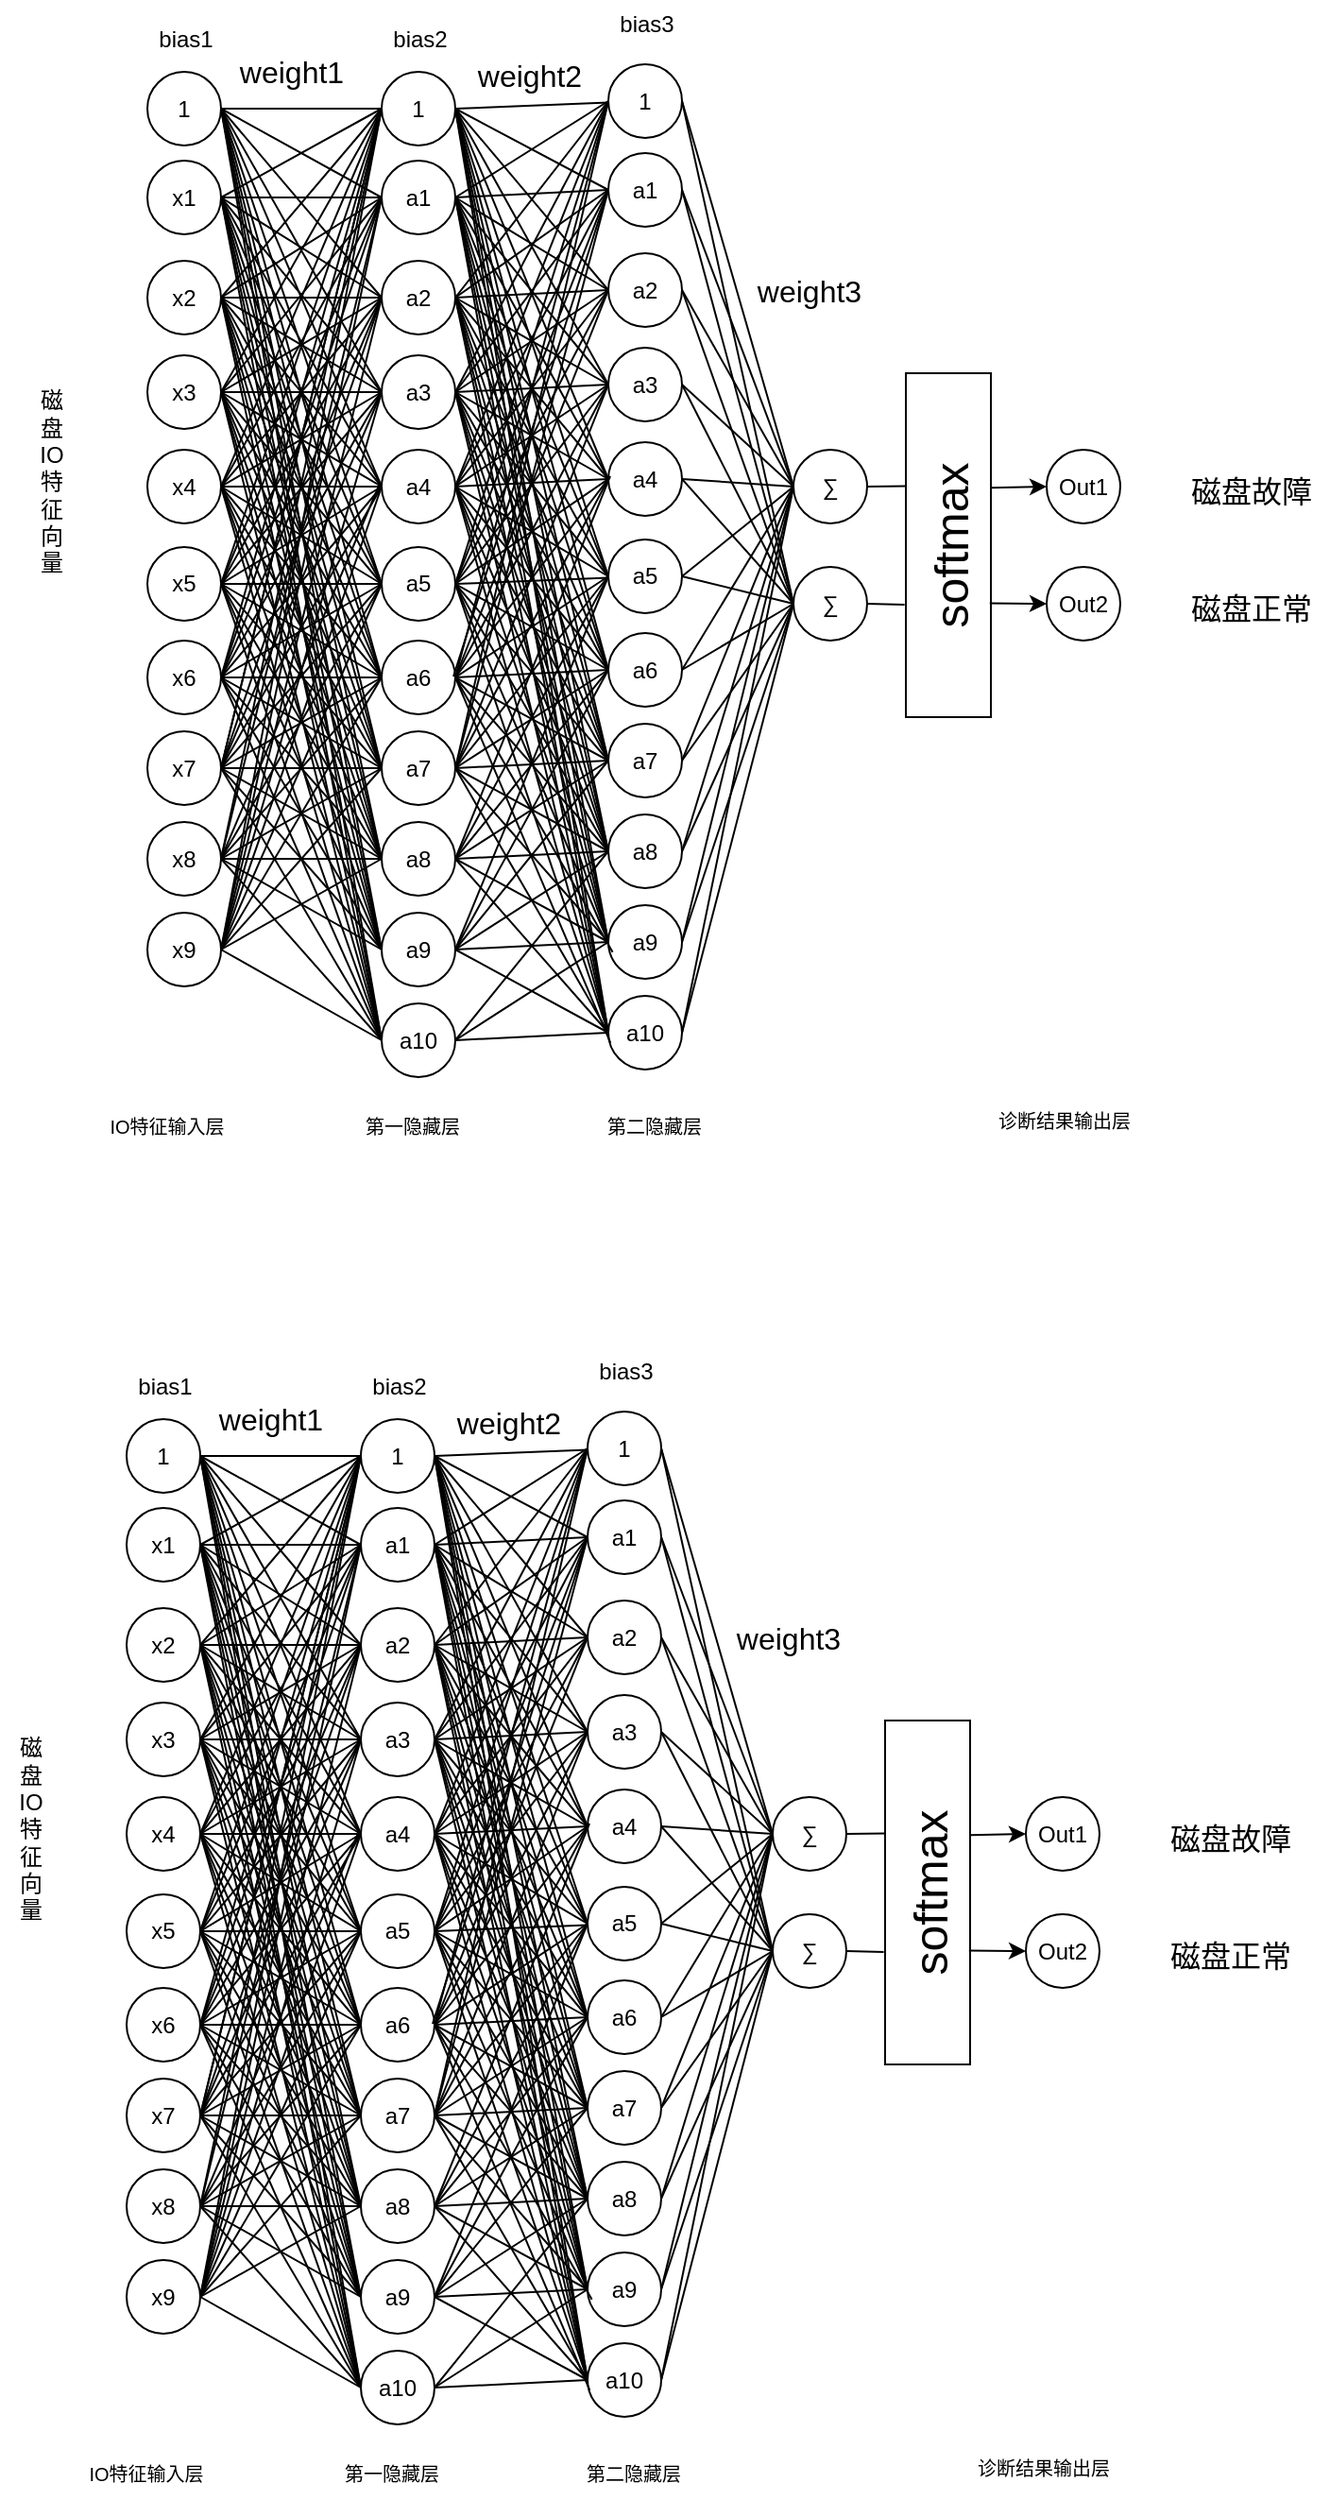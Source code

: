 <mxfile version="20.8.20" type="github">
  <diagram id="C9G8V5Rgqqo2AVioBu7W" name="第 1 页">
    <mxGraphModel dx="365" dy="-2302" grid="1" gridSize="10" guides="1" tooltips="1" connect="1" arrows="1" fold="1" page="0" pageScale="1" pageWidth="827" pageHeight="1169" math="0" shadow="0">
      <root>
        <mxCell id="0" />
        <mxCell id="1" parent="0" />
        <mxCell id="PAuHiyZ5nTzHcIfETweL-1" value="x1" style="ellipse;whiteSpace=wrap;html=1;aspect=fixed;" parent="1" vertex="1">
          <mxGeometry x="1093" y="3352" width="39" height="39" as="geometry" />
        </mxCell>
        <mxCell id="PAuHiyZ5nTzHcIfETweL-2" value="x2" style="ellipse;whiteSpace=wrap;html=1;aspect=fixed;" parent="1" vertex="1">
          <mxGeometry x="1093" y="3405" width="39" height="39" as="geometry" />
        </mxCell>
        <mxCell id="PAuHiyZ5nTzHcIfETweL-3" value="x3" style="ellipse;whiteSpace=wrap;html=1;aspect=fixed;" parent="1" vertex="1">
          <mxGeometry x="1093" y="3455" width="39" height="39" as="geometry" />
        </mxCell>
        <mxCell id="PAuHiyZ5nTzHcIfETweL-4" value="x4" style="ellipse;whiteSpace=wrap;html=1;aspect=fixed;" parent="1" vertex="1">
          <mxGeometry x="1093" y="3505" width="39" height="39" as="geometry" />
        </mxCell>
        <mxCell id="PAuHiyZ5nTzHcIfETweL-5" value="x5" style="ellipse;whiteSpace=wrap;html=1;aspect=fixed;" parent="1" vertex="1">
          <mxGeometry x="1093" y="3556.5" width="39" height="39" as="geometry" />
        </mxCell>
        <mxCell id="PAuHiyZ5nTzHcIfETweL-6" value="x6" style="ellipse;whiteSpace=wrap;html=1;aspect=fixed;" parent="1" vertex="1">
          <mxGeometry x="1093" y="3606" width="39" height="39" as="geometry" />
        </mxCell>
        <mxCell id="PAuHiyZ5nTzHcIfETweL-7" value="x7" style="ellipse;whiteSpace=wrap;html=1;aspect=fixed;" parent="1" vertex="1">
          <mxGeometry x="1093" y="3654" width="39" height="39" as="geometry" />
        </mxCell>
        <mxCell id="PAuHiyZ5nTzHcIfETweL-8" value="x8" style="ellipse;whiteSpace=wrap;html=1;aspect=fixed;" parent="1" vertex="1">
          <mxGeometry x="1093" y="3702" width="39" height="39" as="geometry" />
        </mxCell>
        <mxCell id="PAuHiyZ5nTzHcIfETweL-9" value="1" style="ellipse;whiteSpace=wrap;html=1;aspect=fixed;" parent="1" vertex="1">
          <mxGeometry x="1093" y="3305" width="39" height="39" as="geometry" />
        </mxCell>
        <mxCell id="PAuHiyZ5nTzHcIfETweL-10" value="bias1" style="text;html=1;align=center;verticalAlign=middle;resizable=0;points=[];autosize=1;strokeColor=none;fillColor=none;" parent="1" vertex="1">
          <mxGeometry x="1089" y="3275" width="47" height="26" as="geometry" />
        </mxCell>
        <mxCell id="PAuHiyZ5nTzHcIfETweL-11" value="x9" style="ellipse;whiteSpace=wrap;html=1;aspect=fixed;" parent="1" vertex="1">
          <mxGeometry x="1093" y="3750" width="39" height="39" as="geometry" />
        </mxCell>
        <mxCell id="PAuHiyZ5nTzHcIfETweL-12" value="磁&lt;br&gt;盘&lt;br&gt;IO&lt;br&gt;特&lt;br&gt;征&lt;br&gt;向&lt;br&gt;量" style="text;html=1;align=center;verticalAlign=middle;resizable=0;points=[];autosize=1;strokeColor=none;fillColor=none;" parent="1" vertex="1">
          <mxGeometry x="1026" y="3465" width="31" height="113" as="geometry" />
        </mxCell>
        <mxCell id="PAuHiyZ5nTzHcIfETweL-13" value="a1" style="ellipse;whiteSpace=wrap;html=1;aspect=fixed;" parent="1" vertex="1">
          <mxGeometry x="1217" y="3352" width="39" height="39" as="geometry" />
        </mxCell>
        <mxCell id="PAuHiyZ5nTzHcIfETweL-14" value="a2" style="ellipse;whiteSpace=wrap;html=1;aspect=fixed;" parent="1" vertex="1">
          <mxGeometry x="1217" y="3405" width="39" height="39" as="geometry" />
        </mxCell>
        <mxCell id="PAuHiyZ5nTzHcIfETweL-15" value="a3" style="ellipse;whiteSpace=wrap;html=1;aspect=fixed;" parent="1" vertex="1">
          <mxGeometry x="1217" y="3455" width="39" height="39" as="geometry" />
        </mxCell>
        <mxCell id="PAuHiyZ5nTzHcIfETweL-16" value="a4" style="ellipse;whiteSpace=wrap;html=1;aspect=fixed;" parent="1" vertex="1">
          <mxGeometry x="1217" y="3505" width="39" height="39" as="geometry" />
        </mxCell>
        <mxCell id="PAuHiyZ5nTzHcIfETweL-17" value="a5" style="ellipse;whiteSpace=wrap;html=1;aspect=fixed;" parent="1" vertex="1">
          <mxGeometry x="1217" y="3556.5" width="39" height="39" as="geometry" />
        </mxCell>
        <mxCell id="PAuHiyZ5nTzHcIfETweL-18" value="a6" style="ellipse;whiteSpace=wrap;html=1;aspect=fixed;" parent="1" vertex="1">
          <mxGeometry x="1217" y="3606" width="39" height="39" as="geometry" />
        </mxCell>
        <mxCell id="PAuHiyZ5nTzHcIfETweL-19" value="a7" style="ellipse;whiteSpace=wrap;html=1;aspect=fixed;" parent="1" vertex="1">
          <mxGeometry x="1217" y="3654" width="39" height="39" as="geometry" />
        </mxCell>
        <mxCell id="PAuHiyZ5nTzHcIfETweL-20" value="a8" style="ellipse;whiteSpace=wrap;html=1;aspect=fixed;" parent="1" vertex="1">
          <mxGeometry x="1217" y="3702" width="39" height="39" as="geometry" />
        </mxCell>
        <mxCell id="PAuHiyZ5nTzHcIfETweL-21" value="a9" style="ellipse;whiteSpace=wrap;html=1;aspect=fixed;" parent="1" vertex="1">
          <mxGeometry x="1217" y="3750" width="39" height="39" as="geometry" />
        </mxCell>
        <mxCell id="PAuHiyZ5nTzHcIfETweL-22" value="1" style="ellipse;whiteSpace=wrap;html=1;aspect=fixed;" parent="1" vertex="1">
          <mxGeometry x="1217" y="3305" width="39" height="39" as="geometry" />
        </mxCell>
        <mxCell id="PAuHiyZ5nTzHcIfETweL-23" value="bias2" style="text;html=1;align=center;verticalAlign=middle;resizable=0;points=[];autosize=1;strokeColor=none;fillColor=none;" parent="1" vertex="1">
          <mxGeometry x="1213" y="3275" width="47" height="26" as="geometry" />
        </mxCell>
        <mxCell id="PAuHiyZ5nTzHcIfETweL-24" value="a10" style="ellipse;whiteSpace=wrap;html=1;aspect=fixed;" parent="1" vertex="1">
          <mxGeometry x="1217" y="3798" width="39" height="39" as="geometry" />
        </mxCell>
        <mxCell id="PAuHiyZ5nTzHcIfETweL-25" value="a1" style="ellipse;whiteSpace=wrap;html=1;aspect=fixed;" parent="1" vertex="1">
          <mxGeometry x="1337" y="3348" width="39" height="39" as="geometry" />
        </mxCell>
        <mxCell id="PAuHiyZ5nTzHcIfETweL-26" value="a2" style="ellipse;whiteSpace=wrap;html=1;aspect=fixed;" parent="1" vertex="1">
          <mxGeometry x="1337" y="3401" width="39" height="39" as="geometry" />
        </mxCell>
        <mxCell id="PAuHiyZ5nTzHcIfETweL-27" value="a3" style="ellipse;whiteSpace=wrap;html=1;aspect=fixed;" parent="1" vertex="1">
          <mxGeometry x="1337" y="3451" width="39" height="39" as="geometry" />
        </mxCell>
        <mxCell id="PAuHiyZ5nTzHcIfETweL-28" value="a4" style="ellipse;whiteSpace=wrap;html=1;aspect=fixed;" parent="1" vertex="1">
          <mxGeometry x="1337" y="3501" width="39" height="39" as="geometry" />
        </mxCell>
        <mxCell id="PAuHiyZ5nTzHcIfETweL-29" value="a5" style="ellipse;whiteSpace=wrap;html=1;aspect=fixed;" parent="1" vertex="1">
          <mxGeometry x="1337" y="3552.5" width="39" height="39" as="geometry" />
        </mxCell>
        <mxCell id="PAuHiyZ5nTzHcIfETweL-30" value="a6" style="ellipse;whiteSpace=wrap;html=1;aspect=fixed;" parent="1" vertex="1">
          <mxGeometry x="1337" y="3602" width="39" height="39" as="geometry" />
        </mxCell>
        <mxCell id="PAuHiyZ5nTzHcIfETweL-31" value="a7" style="ellipse;whiteSpace=wrap;html=1;aspect=fixed;" parent="1" vertex="1">
          <mxGeometry x="1337" y="3650" width="39" height="39" as="geometry" />
        </mxCell>
        <mxCell id="PAuHiyZ5nTzHcIfETweL-32" value="a8" style="ellipse;whiteSpace=wrap;html=1;aspect=fixed;" parent="1" vertex="1">
          <mxGeometry x="1337" y="3698" width="39" height="39" as="geometry" />
        </mxCell>
        <mxCell id="PAuHiyZ5nTzHcIfETweL-33" value="a9" style="ellipse;whiteSpace=wrap;html=1;aspect=fixed;" parent="1" vertex="1">
          <mxGeometry x="1337" y="3746" width="39" height="39" as="geometry" />
        </mxCell>
        <mxCell id="PAuHiyZ5nTzHcIfETweL-34" value="1" style="ellipse;whiteSpace=wrap;html=1;aspect=fixed;" parent="1" vertex="1">
          <mxGeometry x="1337" y="3301" width="39" height="39" as="geometry" />
        </mxCell>
        <mxCell id="PAuHiyZ5nTzHcIfETweL-35" value="a10" style="ellipse;whiteSpace=wrap;html=1;aspect=fixed;" parent="1" vertex="1">
          <mxGeometry x="1337" y="3794" width="39" height="39" as="geometry" />
        </mxCell>
        <mxCell id="PAuHiyZ5nTzHcIfETweL-36" value="bias3" style="text;html=1;align=center;verticalAlign=middle;resizable=0;points=[];autosize=1;strokeColor=none;fillColor=none;" parent="1" vertex="1">
          <mxGeometry x="1333" y="3267" width="47" height="26" as="geometry" />
        </mxCell>
        <mxCell id="PAuHiyZ5nTzHcIfETweL-37" value="∑" style="ellipse;whiteSpace=wrap;html=1;aspect=fixed;" parent="1" vertex="1">
          <mxGeometry x="1435" y="3505" width="39" height="39" as="geometry" />
        </mxCell>
        <mxCell id="PAuHiyZ5nTzHcIfETweL-38" value="∑" style="ellipse;whiteSpace=wrap;html=1;aspect=fixed;" parent="1" vertex="1">
          <mxGeometry x="1435" y="3567" width="39" height="39" as="geometry" />
        </mxCell>
        <mxCell id="PAuHiyZ5nTzHcIfETweL-39" value="softmax" style="rounded=0;whiteSpace=wrap;html=1;fontSize=25;rotation=-90;" parent="1" vertex="1">
          <mxGeometry x="1426" y="3533" width="182" height="45" as="geometry" />
        </mxCell>
        <mxCell id="PAuHiyZ5nTzHcIfETweL-40" value="Out1" style="ellipse;whiteSpace=wrap;html=1;aspect=fixed;" parent="1" vertex="1">
          <mxGeometry x="1569" y="3505" width="39" height="39" as="geometry" />
        </mxCell>
        <mxCell id="PAuHiyZ5nTzHcIfETweL-41" value="Out2" style="ellipse;whiteSpace=wrap;html=1;aspect=fixed;" parent="1" vertex="1">
          <mxGeometry x="1569" y="3567" width="39" height="39" as="geometry" />
        </mxCell>
        <mxCell id="PAuHiyZ5nTzHcIfETweL-42" value="磁盘故障" style="text;html=1;align=center;verticalAlign=middle;resizable=0;points=[];autosize=1;strokeColor=none;fillColor=none;fontSize=16;" parent="1" vertex="1">
          <mxGeometry x="1636" y="3511" width="82" height="31" as="geometry" />
        </mxCell>
        <mxCell id="PAuHiyZ5nTzHcIfETweL-43" value="磁盘正常" style="text;html=1;align=center;verticalAlign=middle;resizable=0;points=[];autosize=1;strokeColor=none;fillColor=none;fontSize=16;" parent="1" vertex="1">
          <mxGeometry x="1636" y="3573" width="82" height="31" as="geometry" />
        </mxCell>
        <mxCell id="PAuHiyZ5nTzHcIfETweL-176" value="weight1" style="text;html=1;align=center;verticalAlign=middle;resizable=0;points=[];autosize=1;strokeColor=none;fillColor=none;fontSize=16;" parent="1" vertex="1">
          <mxGeometry x="1132" y="3289" width="73" height="31" as="geometry" />
        </mxCell>
        <mxCell id="PAuHiyZ5nTzHcIfETweL-177" value="weight2&lt;span style=&quot;color: rgba(0, 0, 0, 0); font-family: monospace; font-size: 0px; text-align: start;&quot;&gt;%3CmxGraphModel%3E%3Croot%3E%3CmxCell%20id%3D%220%22%2F%3E%3CmxCell%20id%3D%221%22%20parent%3D%220%22%2F%3E%3CmxCell%20id%3D%222%22%20value%3D%22weight1%22%20style%3D%22text%3Bhtml%3D1%3Balign%3Dcenter%3BverticalAlign%3Dmiddle%3Bresizable%3D0%3Bpoints%3D%5B%5D%3Bautosize%3D1%3BstrokeColor%3Dnone%3BfillColor%3Dnone%3BfontSize%3D16%3B%22%20vertex%3D%221%22%20parent%3D%221%22%3E%3CmxGeometry%20x%3D%221132%22%20y%3D%223293%22%20width%3D%2273%22%20height%3D%2231%22%20as%3D%22geometry%22%2F%3E%3C%2FmxCell%3E%3C%2Froot%3E%3C%2FmxGraphModel%3E&lt;/span&gt;" style="text;html=1;align=center;verticalAlign=middle;resizable=0;points=[];autosize=1;strokeColor=none;fillColor=none;fontSize=16;" parent="1" vertex="1">
          <mxGeometry x="1258" y="3291" width="73" height="31" as="geometry" />
        </mxCell>
        <mxCell id="PAuHiyZ5nTzHcIfETweL-178" value="weight3" style="text;html=1;align=center;verticalAlign=middle;resizable=0;points=[];autosize=1;strokeColor=none;fillColor=none;fontSize=16;" parent="1" vertex="1">
          <mxGeometry x="1406" y="3405" width="73" height="31" as="geometry" />
        </mxCell>
        <mxCell id="PAuHiyZ5nTzHcIfETweL-179" value="IO特征输入层" style="text;html=1;align=center;verticalAlign=middle;resizable=0;points=[];autosize=1;strokeColor=none;fillColor=none;fontSize=10;" parent="1" vertex="1">
          <mxGeometry x="1057" y="3850" width="91" height="26" as="geometry" />
        </mxCell>
        <mxCell id="PAuHiyZ5nTzHcIfETweL-180" value="第一隐藏层" style="text;html=1;align=center;verticalAlign=middle;resizable=0;points=[];autosize=1;strokeColor=none;fillColor=none;fontSize=10;" parent="1" vertex="1">
          <mxGeometry x="1194" y="3850" width="78" height="26" as="geometry" />
        </mxCell>
        <mxCell id="PAuHiyZ5nTzHcIfETweL-181" value="第二隐藏层" style="text;html=1;align=center;verticalAlign=middle;resizable=0;points=[];autosize=1;strokeColor=none;fillColor=none;fontSize=10;" parent="1" vertex="1">
          <mxGeometry x="1322" y="3850" width="78" height="26" as="geometry" />
        </mxCell>
        <mxCell id="PAuHiyZ5nTzHcIfETweL-182" value="诊断结果输出层" style="text;html=1;align=center;verticalAlign=middle;resizable=0;points=[];autosize=1;strokeColor=none;fillColor=none;fontSize=10;" parent="1" vertex="1">
          <mxGeometry x="1527" y="3847" width="102" height="26" as="geometry" />
        </mxCell>
        <mxCell id="PAuHiyZ5nTzHcIfETweL-187" value="" style="endArrow=none;html=1;rounded=0;exitX=1;exitY=0.5;exitDx=0;exitDy=0;entryX=0.327;entryY=-0.016;entryDx=0;entryDy=0;entryPerimeter=0;" parent="1" source="PAuHiyZ5nTzHcIfETweL-38" target="PAuHiyZ5nTzHcIfETweL-39" edge="1">
          <mxGeometry width="50" height="50" relative="1" as="geometry">
            <mxPoint x="1230" y="3580" as="sourcePoint" />
            <mxPoint x="1490" y="3587" as="targetPoint" />
          </mxGeometry>
        </mxCell>
        <mxCell id="PAuHiyZ5nTzHcIfETweL-188" value="" style="endArrow=classic;html=1;rounded=0;entryX=0;entryY=0.5;entryDx=0;entryDy=0;exitX=0.331;exitY=0.987;exitDx=0;exitDy=0;exitPerimeter=0;" parent="1" source="PAuHiyZ5nTzHcIfETweL-39" target="PAuHiyZ5nTzHcIfETweL-41" edge="1">
          <mxGeometry width="50" height="50" relative="1" as="geometry">
            <mxPoint x="1380" y="3600" as="sourcePoint" />
            <mxPoint x="1430" y="3550" as="targetPoint" />
          </mxGeometry>
        </mxCell>
        <mxCell id="PAuHiyZ5nTzHcIfETweL-189" value="" style="endArrow=none;html=1;rounded=0;exitX=1;exitY=0.5;exitDx=0;exitDy=0;entryX=0.672;entryY=0.003;entryDx=0;entryDy=0;entryPerimeter=0;" parent="1" source="PAuHiyZ5nTzHcIfETweL-37" target="PAuHiyZ5nTzHcIfETweL-39" edge="1">
          <mxGeometry width="50" height="50" relative="1" as="geometry">
            <mxPoint x="1450" y="3590" as="sourcePoint" />
            <mxPoint x="1500" y="3540" as="targetPoint" />
          </mxGeometry>
        </mxCell>
        <mxCell id="PAuHiyZ5nTzHcIfETweL-190" value="" style="endArrow=classic;html=1;rounded=0;entryX=0;entryY=0.5;entryDx=0;entryDy=0;exitX=0.667;exitY=1.003;exitDx=0;exitDy=0;exitPerimeter=0;" parent="1" source="PAuHiyZ5nTzHcIfETweL-39" target="PAuHiyZ5nTzHcIfETweL-40" edge="1">
          <mxGeometry width="50" height="50" relative="1" as="geometry">
            <mxPoint x="1450" y="3590" as="sourcePoint" />
            <mxPoint x="1500" y="3540" as="targetPoint" />
          </mxGeometry>
        </mxCell>
        <mxCell id="PAuHiyZ5nTzHcIfETweL-192" value="" style="endArrow=none;html=1;rounded=0;exitX=1;exitY=0.5;exitDx=0;exitDy=0;entryX=0;entryY=0.5;entryDx=0;entryDy=0;" parent="1" source="PAuHiyZ5nTzHcIfETweL-9" target="PAuHiyZ5nTzHcIfETweL-22" edge="1">
          <mxGeometry width="50" height="50" relative="1" as="geometry">
            <mxPoint x="1246" y="3487" as="sourcePoint" />
            <mxPoint x="1296" y="3437" as="targetPoint" />
          </mxGeometry>
        </mxCell>
        <mxCell id="PAuHiyZ5nTzHcIfETweL-193" value="" style="endArrow=none;html=1;rounded=0;exitX=1;exitY=0.5;exitDx=0;exitDy=0;entryX=0;entryY=0.5;entryDx=0;entryDy=0;" parent="1" source="PAuHiyZ5nTzHcIfETweL-9" target="PAuHiyZ5nTzHcIfETweL-13" edge="1">
          <mxGeometry width="50" height="50" relative="1" as="geometry">
            <mxPoint x="1246" y="3487" as="sourcePoint" />
            <mxPoint x="1296" y="3437" as="targetPoint" />
          </mxGeometry>
        </mxCell>
        <mxCell id="PAuHiyZ5nTzHcIfETweL-194" value="" style="endArrow=none;html=1;rounded=0;exitX=1;exitY=0.5;exitDx=0;exitDy=0;entryX=0;entryY=0.5;entryDx=0;entryDy=0;" parent="1" source="PAuHiyZ5nTzHcIfETweL-9" target="PAuHiyZ5nTzHcIfETweL-14" edge="1">
          <mxGeometry width="50" height="50" relative="1" as="geometry">
            <mxPoint x="1246" y="3487" as="sourcePoint" />
            <mxPoint x="1296" y="3437" as="targetPoint" />
          </mxGeometry>
        </mxCell>
        <mxCell id="PAuHiyZ5nTzHcIfETweL-195" value="" style="endArrow=none;html=1;rounded=0;exitX=1;exitY=0.5;exitDx=0;exitDy=0;entryX=0;entryY=0.5;entryDx=0;entryDy=0;" parent="1" source="PAuHiyZ5nTzHcIfETweL-9" target="PAuHiyZ5nTzHcIfETweL-15" edge="1">
          <mxGeometry width="50" height="50" relative="1" as="geometry">
            <mxPoint x="1246" y="3487" as="sourcePoint" />
            <mxPoint x="1296" y="3437" as="targetPoint" />
          </mxGeometry>
        </mxCell>
        <mxCell id="PAuHiyZ5nTzHcIfETweL-196" value="" style="endArrow=none;html=1;rounded=0;exitX=1;exitY=0.5;exitDx=0;exitDy=0;entryX=0;entryY=0.5;entryDx=0;entryDy=0;" parent="1" source="PAuHiyZ5nTzHcIfETweL-9" target="PAuHiyZ5nTzHcIfETweL-16" edge="1">
          <mxGeometry width="50" height="50" relative="1" as="geometry">
            <mxPoint x="1246" y="3487" as="sourcePoint" />
            <mxPoint x="1296" y="3437" as="targetPoint" />
          </mxGeometry>
        </mxCell>
        <mxCell id="PAuHiyZ5nTzHcIfETweL-197" value="" style="endArrow=none;html=1;rounded=0;exitX=1;exitY=0.5;exitDx=0;exitDy=0;entryX=0;entryY=0.5;entryDx=0;entryDy=0;" parent="1" source="PAuHiyZ5nTzHcIfETweL-9" target="PAuHiyZ5nTzHcIfETweL-17" edge="1">
          <mxGeometry width="50" height="50" relative="1" as="geometry">
            <mxPoint x="1246" y="3487" as="sourcePoint" />
            <mxPoint x="1296" y="3437" as="targetPoint" />
          </mxGeometry>
        </mxCell>
        <mxCell id="PAuHiyZ5nTzHcIfETweL-198" value="" style="endArrow=none;html=1;rounded=0;exitX=1;exitY=0.5;exitDx=0;exitDy=0;entryX=0;entryY=0.5;entryDx=0;entryDy=0;" parent="1" source="PAuHiyZ5nTzHcIfETweL-9" target="PAuHiyZ5nTzHcIfETweL-18" edge="1">
          <mxGeometry width="50" height="50" relative="1" as="geometry">
            <mxPoint x="1246" y="3521" as="sourcePoint" />
            <mxPoint x="1296" y="3471" as="targetPoint" />
          </mxGeometry>
        </mxCell>
        <mxCell id="PAuHiyZ5nTzHcIfETweL-199" value="" style="endArrow=none;html=1;rounded=0;exitX=1;exitY=0.5;exitDx=0;exitDy=0;entryX=0;entryY=0.5;entryDx=0;entryDy=0;" parent="1" source="PAuHiyZ5nTzHcIfETweL-9" target="PAuHiyZ5nTzHcIfETweL-19" edge="1">
          <mxGeometry width="50" height="50" relative="1" as="geometry">
            <mxPoint x="1246" y="3521" as="sourcePoint" />
            <mxPoint x="1296" y="3471" as="targetPoint" />
          </mxGeometry>
        </mxCell>
        <mxCell id="PAuHiyZ5nTzHcIfETweL-200" value="" style="endArrow=none;html=1;rounded=0;exitX=1;exitY=0.5;exitDx=0;exitDy=0;entryX=0;entryY=0.5;entryDx=0;entryDy=0;" parent="1" source="PAuHiyZ5nTzHcIfETweL-9" target="PAuHiyZ5nTzHcIfETweL-20" edge="1">
          <mxGeometry width="50" height="50" relative="1" as="geometry">
            <mxPoint x="1246" y="3487" as="sourcePoint" />
            <mxPoint x="1296" y="3437" as="targetPoint" />
          </mxGeometry>
        </mxCell>
        <mxCell id="PAuHiyZ5nTzHcIfETweL-201" value="" style="endArrow=none;html=1;rounded=0;exitX=1;exitY=0.5;exitDx=0;exitDy=0;entryX=0;entryY=0.5;entryDx=0;entryDy=0;" parent="1" source="PAuHiyZ5nTzHcIfETweL-9" target="PAuHiyZ5nTzHcIfETweL-21" edge="1">
          <mxGeometry width="50" height="50" relative="1" as="geometry">
            <mxPoint x="1246" y="3521" as="sourcePoint" />
            <mxPoint x="1296" y="3471" as="targetPoint" />
          </mxGeometry>
        </mxCell>
        <mxCell id="PAuHiyZ5nTzHcIfETweL-202" value="" style="endArrow=none;html=1;rounded=0;exitX=1;exitY=0.5;exitDx=0;exitDy=0;entryX=0;entryY=0.5;entryDx=0;entryDy=0;" parent="1" source="PAuHiyZ5nTzHcIfETweL-9" target="PAuHiyZ5nTzHcIfETweL-24" edge="1">
          <mxGeometry width="50" height="50" relative="1" as="geometry">
            <mxPoint x="1241" y="3565" as="sourcePoint" />
            <mxPoint x="1291" y="3515" as="targetPoint" />
          </mxGeometry>
        </mxCell>
        <mxCell id="PAuHiyZ5nTzHcIfETweL-203" value="" style="endArrow=none;html=1;rounded=0;exitX=1;exitY=0.5;exitDx=0;exitDy=0;entryX=0;entryY=0.5;entryDx=0;entryDy=0;" parent="1" source="PAuHiyZ5nTzHcIfETweL-1" target="PAuHiyZ5nTzHcIfETweL-22" edge="1">
          <mxGeometry width="50" height="50" relative="1" as="geometry">
            <mxPoint x="1241" y="3565" as="sourcePoint" />
            <mxPoint x="1291" y="3515" as="targetPoint" />
          </mxGeometry>
        </mxCell>
        <mxCell id="PAuHiyZ5nTzHcIfETweL-204" value="" style="endArrow=none;html=1;rounded=0;exitX=1;exitY=0.5;exitDx=0;exitDy=0;entryX=0;entryY=0.5;entryDx=0;entryDy=0;" parent="1" source="PAuHiyZ5nTzHcIfETweL-1" target="PAuHiyZ5nTzHcIfETweL-13" edge="1">
          <mxGeometry width="50" height="50" relative="1" as="geometry">
            <mxPoint x="1241" y="3565" as="sourcePoint" />
            <mxPoint x="1291" y="3515" as="targetPoint" />
          </mxGeometry>
        </mxCell>
        <mxCell id="PAuHiyZ5nTzHcIfETweL-205" value="" style="endArrow=none;html=1;rounded=0;exitX=1;exitY=0.5;exitDx=0;exitDy=0;entryX=0;entryY=0.5;entryDx=0;entryDy=0;" parent="1" source="PAuHiyZ5nTzHcIfETweL-1" target="PAuHiyZ5nTzHcIfETweL-14" edge="1">
          <mxGeometry width="50" height="50" relative="1" as="geometry">
            <mxPoint x="1241" y="3565" as="sourcePoint" />
            <mxPoint x="1291" y="3515" as="targetPoint" />
          </mxGeometry>
        </mxCell>
        <mxCell id="PAuHiyZ5nTzHcIfETweL-206" value="" style="endArrow=none;html=1;rounded=0;exitX=1;exitY=0.5;exitDx=0;exitDy=0;entryX=0;entryY=0.5;entryDx=0;entryDy=0;" parent="1" source="PAuHiyZ5nTzHcIfETweL-1" target="PAuHiyZ5nTzHcIfETweL-15" edge="1">
          <mxGeometry width="50" height="50" relative="1" as="geometry">
            <mxPoint x="1241" y="3565" as="sourcePoint" />
            <mxPoint x="1291" y="3515" as="targetPoint" />
          </mxGeometry>
        </mxCell>
        <mxCell id="PAuHiyZ5nTzHcIfETweL-207" value="" style="endArrow=none;html=1;rounded=0;exitX=1;exitY=0.5;exitDx=0;exitDy=0;entryX=0;entryY=0.5;entryDx=0;entryDy=0;" parent="1" source="PAuHiyZ5nTzHcIfETweL-1" target="PAuHiyZ5nTzHcIfETweL-16" edge="1">
          <mxGeometry width="50" height="50" relative="1" as="geometry">
            <mxPoint x="1241" y="3565" as="sourcePoint" />
            <mxPoint x="1291" y="3515" as="targetPoint" />
          </mxGeometry>
        </mxCell>
        <mxCell id="PAuHiyZ5nTzHcIfETweL-208" value="" style="endArrow=none;html=1;rounded=0;exitX=1;exitY=0.5;exitDx=0;exitDy=0;entryX=0;entryY=0.5;entryDx=0;entryDy=0;" parent="1" source="PAuHiyZ5nTzHcIfETweL-1" target="PAuHiyZ5nTzHcIfETweL-17" edge="1">
          <mxGeometry width="50" height="50" relative="1" as="geometry">
            <mxPoint x="1241" y="3565" as="sourcePoint" />
            <mxPoint x="1291" y="3515" as="targetPoint" />
          </mxGeometry>
        </mxCell>
        <mxCell id="PAuHiyZ5nTzHcIfETweL-209" value="" style="endArrow=none;html=1;rounded=0;exitX=1;exitY=0.5;exitDx=0;exitDy=0;entryX=0;entryY=0.5;entryDx=0;entryDy=0;" parent="1" source="PAuHiyZ5nTzHcIfETweL-1" target="PAuHiyZ5nTzHcIfETweL-18" edge="1">
          <mxGeometry width="50" height="50" relative="1" as="geometry">
            <mxPoint x="1241" y="3565" as="sourcePoint" />
            <mxPoint x="1291" y="3515" as="targetPoint" />
          </mxGeometry>
        </mxCell>
        <mxCell id="PAuHiyZ5nTzHcIfETweL-210" value="" style="endArrow=none;html=1;rounded=0;exitX=1;exitY=0.5;exitDx=0;exitDy=0;entryX=0;entryY=0.5;entryDx=0;entryDy=0;" parent="1" source="PAuHiyZ5nTzHcIfETweL-1" target="PAuHiyZ5nTzHcIfETweL-19" edge="1">
          <mxGeometry width="50" height="50" relative="1" as="geometry">
            <mxPoint x="1241" y="3565" as="sourcePoint" />
            <mxPoint x="1291" y="3515" as="targetPoint" />
          </mxGeometry>
        </mxCell>
        <mxCell id="PAuHiyZ5nTzHcIfETweL-211" value="" style="endArrow=none;html=1;rounded=0;exitX=1;exitY=0.5;exitDx=0;exitDy=0;entryX=0;entryY=0.5;entryDx=0;entryDy=0;" parent="1" source="PAuHiyZ5nTzHcIfETweL-1" target="PAuHiyZ5nTzHcIfETweL-20" edge="1">
          <mxGeometry width="50" height="50" relative="1" as="geometry">
            <mxPoint x="1241" y="3565" as="sourcePoint" />
            <mxPoint x="1291" y="3515" as="targetPoint" />
          </mxGeometry>
        </mxCell>
        <mxCell id="PAuHiyZ5nTzHcIfETweL-212" value="" style="endArrow=none;html=1;rounded=0;exitX=1;exitY=0.5;exitDx=0;exitDy=0;entryX=0;entryY=0.5;entryDx=0;entryDy=0;" parent="1" source="PAuHiyZ5nTzHcIfETweL-1" target="PAuHiyZ5nTzHcIfETweL-21" edge="1">
          <mxGeometry width="50" height="50" relative="1" as="geometry">
            <mxPoint x="1241" y="3565" as="sourcePoint" />
            <mxPoint x="1291" y="3515" as="targetPoint" />
          </mxGeometry>
        </mxCell>
        <mxCell id="PAuHiyZ5nTzHcIfETweL-213" value="" style="endArrow=none;html=1;rounded=0;exitX=1;exitY=0.5;exitDx=0;exitDy=0;entryX=0;entryY=0.5;entryDx=0;entryDy=0;" parent="1" source="PAuHiyZ5nTzHcIfETweL-1" target="PAuHiyZ5nTzHcIfETweL-24" edge="1">
          <mxGeometry width="50" height="50" relative="1" as="geometry">
            <mxPoint x="1241" y="3565" as="sourcePoint" />
            <mxPoint x="1291" y="3515" as="targetPoint" />
          </mxGeometry>
        </mxCell>
        <mxCell id="PAuHiyZ5nTzHcIfETweL-214" value="" style="endArrow=none;html=1;rounded=0;exitX=1;exitY=0.5;exitDx=0;exitDy=0;entryX=0;entryY=0.5;entryDx=0;entryDy=0;" parent="1" source="PAuHiyZ5nTzHcIfETweL-2" target="PAuHiyZ5nTzHcIfETweL-22" edge="1">
          <mxGeometry width="50" height="50" relative="1" as="geometry">
            <mxPoint x="1241" y="3565" as="sourcePoint" />
            <mxPoint x="1291" y="3515" as="targetPoint" />
          </mxGeometry>
        </mxCell>
        <mxCell id="PAuHiyZ5nTzHcIfETweL-215" value="" style="endArrow=none;html=1;rounded=0;exitX=1;exitY=0.5;exitDx=0;exitDy=0;entryX=0;entryY=0.5;entryDx=0;entryDy=0;" parent="1" source="PAuHiyZ5nTzHcIfETweL-2" target="PAuHiyZ5nTzHcIfETweL-13" edge="1">
          <mxGeometry width="50" height="50" relative="1" as="geometry">
            <mxPoint x="1241" y="3565" as="sourcePoint" />
            <mxPoint x="1291" y="3515" as="targetPoint" />
          </mxGeometry>
        </mxCell>
        <mxCell id="PAuHiyZ5nTzHcIfETweL-216" value="" style="endArrow=none;html=1;rounded=0;exitX=1;exitY=0.5;exitDx=0;exitDy=0;entryX=0;entryY=0.5;entryDx=0;entryDy=0;" parent="1" source="PAuHiyZ5nTzHcIfETweL-2" target="PAuHiyZ5nTzHcIfETweL-14" edge="1">
          <mxGeometry width="50" height="50" relative="1" as="geometry">
            <mxPoint x="1241" y="3565" as="sourcePoint" />
            <mxPoint x="1291" y="3515" as="targetPoint" />
          </mxGeometry>
        </mxCell>
        <mxCell id="PAuHiyZ5nTzHcIfETweL-217" value="" style="endArrow=none;html=1;rounded=0;entryX=0;entryY=0.5;entryDx=0;entryDy=0;exitX=1;exitY=0.5;exitDx=0;exitDy=0;" parent="1" source="PAuHiyZ5nTzHcIfETweL-2" target="PAuHiyZ5nTzHcIfETweL-14" edge="1">
          <mxGeometry width="50" height="50" relative="1" as="geometry">
            <mxPoint x="1131" y="3423" as="sourcePoint" />
            <mxPoint x="1291" y="3458" as="targetPoint" />
          </mxGeometry>
        </mxCell>
        <mxCell id="PAuHiyZ5nTzHcIfETweL-218" value="" style="endArrow=none;html=1;rounded=0;exitX=1;exitY=0.5;exitDx=0;exitDy=0;entryX=0;entryY=0.5;entryDx=0;entryDy=0;" parent="1" source="PAuHiyZ5nTzHcIfETweL-2" target="PAuHiyZ5nTzHcIfETweL-15" edge="1">
          <mxGeometry width="50" height="50" relative="1" as="geometry">
            <mxPoint x="1241" y="3508" as="sourcePoint" />
            <mxPoint x="1291" y="3458" as="targetPoint" />
          </mxGeometry>
        </mxCell>
        <mxCell id="PAuHiyZ5nTzHcIfETweL-219" value="" style="endArrow=none;html=1;rounded=0;exitX=1;exitY=0.5;exitDx=0;exitDy=0;entryX=0;entryY=0.5;entryDx=0;entryDy=0;" parent="1" source="PAuHiyZ5nTzHcIfETweL-2" target="PAuHiyZ5nTzHcIfETweL-16" edge="1">
          <mxGeometry width="50" height="50" relative="1" as="geometry">
            <mxPoint x="1241" y="3508" as="sourcePoint" />
            <mxPoint x="1291" y="3458" as="targetPoint" />
          </mxGeometry>
        </mxCell>
        <mxCell id="PAuHiyZ5nTzHcIfETweL-220" value="" style="endArrow=none;html=1;rounded=0;exitX=1;exitY=0.5;exitDx=0;exitDy=0;entryX=0;entryY=0.5;entryDx=0;entryDy=0;" parent="1" source="PAuHiyZ5nTzHcIfETweL-2" target="PAuHiyZ5nTzHcIfETweL-17" edge="1">
          <mxGeometry width="50" height="50" relative="1" as="geometry">
            <mxPoint x="1241" y="3565" as="sourcePoint" />
            <mxPoint x="1291" y="3515" as="targetPoint" />
          </mxGeometry>
        </mxCell>
        <mxCell id="PAuHiyZ5nTzHcIfETweL-221" value="" style="endArrow=none;html=1;rounded=0;exitX=1;exitY=0.5;exitDx=0;exitDy=0;entryX=0;entryY=0.5;entryDx=0;entryDy=0;" parent="1" source="PAuHiyZ5nTzHcIfETweL-2" target="PAuHiyZ5nTzHcIfETweL-18" edge="1">
          <mxGeometry width="50" height="50" relative="1" as="geometry">
            <mxPoint x="1241" y="3565" as="sourcePoint" />
            <mxPoint x="1291" y="3515" as="targetPoint" />
          </mxGeometry>
        </mxCell>
        <mxCell id="PAuHiyZ5nTzHcIfETweL-222" value="" style="endArrow=none;html=1;rounded=0;exitX=1;exitY=0.5;exitDx=0;exitDy=0;entryX=0;entryY=0.5;entryDx=0;entryDy=0;" parent="1" source="PAuHiyZ5nTzHcIfETweL-2" target="PAuHiyZ5nTzHcIfETweL-19" edge="1">
          <mxGeometry width="50" height="50" relative="1" as="geometry">
            <mxPoint x="1241" y="3565" as="sourcePoint" />
            <mxPoint x="1291" y="3515" as="targetPoint" />
          </mxGeometry>
        </mxCell>
        <mxCell id="PAuHiyZ5nTzHcIfETweL-223" value="" style="endArrow=none;html=1;rounded=0;exitX=1;exitY=0.5;exitDx=0;exitDy=0;entryX=0;entryY=0.5;entryDx=0;entryDy=0;" parent="1" source="PAuHiyZ5nTzHcIfETweL-2" target="PAuHiyZ5nTzHcIfETweL-20" edge="1">
          <mxGeometry width="50" height="50" relative="1" as="geometry">
            <mxPoint x="1241" y="3565" as="sourcePoint" />
            <mxPoint x="1291" y="3515" as="targetPoint" />
          </mxGeometry>
        </mxCell>
        <mxCell id="PAuHiyZ5nTzHcIfETweL-224" value="" style="endArrow=none;html=1;rounded=0;exitX=1;exitY=0.5;exitDx=0;exitDy=0;entryX=0;entryY=0.5;entryDx=0;entryDy=0;" parent="1" source="PAuHiyZ5nTzHcIfETweL-2" target="PAuHiyZ5nTzHcIfETweL-21" edge="1">
          <mxGeometry width="50" height="50" relative="1" as="geometry">
            <mxPoint x="1241" y="3565" as="sourcePoint" />
            <mxPoint x="1291" y="3515" as="targetPoint" />
          </mxGeometry>
        </mxCell>
        <mxCell id="PAuHiyZ5nTzHcIfETweL-225" value="" style="endArrow=none;html=1;rounded=0;exitX=1;exitY=0.5;exitDx=0;exitDy=0;entryX=0;entryY=0.5;entryDx=0;entryDy=0;" parent="1" source="PAuHiyZ5nTzHcIfETweL-2" target="PAuHiyZ5nTzHcIfETweL-24" edge="1">
          <mxGeometry width="50" height="50" relative="1" as="geometry">
            <mxPoint x="1241" y="3565" as="sourcePoint" />
            <mxPoint x="1291" y="3515" as="targetPoint" />
          </mxGeometry>
        </mxCell>
        <mxCell id="PAuHiyZ5nTzHcIfETweL-226" value="" style="endArrow=none;html=1;rounded=0;exitX=1;exitY=0.5;exitDx=0;exitDy=0;entryX=0;entryY=0.5;entryDx=0;entryDy=0;" parent="1" source="PAuHiyZ5nTzHcIfETweL-3" target="PAuHiyZ5nTzHcIfETweL-22" edge="1">
          <mxGeometry width="50" height="50" relative="1" as="geometry">
            <mxPoint x="1241" y="3565" as="sourcePoint" />
            <mxPoint x="1291" y="3515" as="targetPoint" />
          </mxGeometry>
        </mxCell>
        <mxCell id="PAuHiyZ5nTzHcIfETweL-227" value="" style="endArrow=none;html=1;rounded=0;exitX=1;exitY=0.5;exitDx=0;exitDy=0;entryX=0;entryY=0.5;entryDx=0;entryDy=0;" parent="1" source="PAuHiyZ5nTzHcIfETweL-3" target="PAuHiyZ5nTzHcIfETweL-13" edge="1">
          <mxGeometry width="50" height="50" relative="1" as="geometry">
            <mxPoint x="1241" y="3565" as="sourcePoint" />
            <mxPoint x="1291" y="3515" as="targetPoint" />
          </mxGeometry>
        </mxCell>
        <mxCell id="PAuHiyZ5nTzHcIfETweL-228" value="" style="endArrow=none;html=1;rounded=0;exitX=1;exitY=0.5;exitDx=0;exitDy=0;entryX=0;entryY=0.5;entryDx=0;entryDy=0;" parent="1" source="PAuHiyZ5nTzHcIfETweL-3" target="PAuHiyZ5nTzHcIfETweL-14" edge="1">
          <mxGeometry width="50" height="50" relative="1" as="geometry">
            <mxPoint x="1241" y="3565" as="sourcePoint" />
            <mxPoint x="1291" y="3515" as="targetPoint" />
          </mxGeometry>
        </mxCell>
        <mxCell id="PAuHiyZ5nTzHcIfETweL-229" value="" style="endArrow=none;html=1;rounded=0;exitX=1;exitY=0.5;exitDx=0;exitDy=0;entryX=0;entryY=0.5;entryDx=0;entryDy=0;" parent="1" source="PAuHiyZ5nTzHcIfETweL-3" target="PAuHiyZ5nTzHcIfETweL-15" edge="1">
          <mxGeometry width="50" height="50" relative="1" as="geometry">
            <mxPoint x="1241" y="3565" as="sourcePoint" />
            <mxPoint x="1291" y="3515" as="targetPoint" />
          </mxGeometry>
        </mxCell>
        <mxCell id="PAuHiyZ5nTzHcIfETweL-230" value="" style="endArrow=none;html=1;rounded=0;exitX=1;exitY=0.5;exitDx=0;exitDy=0;entryX=0;entryY=0.5;entryDx=0;entryDy=0;" parent="1" source="PAuHiyZ5nTzHcIfETweL-3" target="PAuHiyZ5nTzHcIfETweL-16" edge="1">
          <mxGeometry width="50" height="50" relative="1" as="geometry">
            <mxPoint x="1241" y="3565" as="sourcePoint" />
            <mxPoint x="1291" y="3515" as="targetPoint" />
          </mxGeometry>
        </mxCell>
        <mxCell id="PAuHiyZ5nTzHcIfETweL-231" value="" style="endArrow=none;html=1;rounded=0;exitX=1;exitY=0.5;exitDx=0;exitDy=0;entryX=0;entryY=0.5;entryDx=0;entryDy=0;" parent="1" source="PAuHiyZ5nTzHcIfETweL-3" target="PAuHiyZ5nTzHcIfETweL-17" edge="1">
          <mxGeometry width="50" height="50" relative="1" as="geometry">
            <mxPoint x="1241" y="3565" as="sourcePoint" />
            <mxPoint x="1291" y="3515" as="targetPoint" />
          </mxGeometry>
        </mxCell>
        <mxCell id="PAuHiyZ5nTzHcIfETweL-232" value="" style="endArrow=none;html=1;rounded=0;exitX=1;exitY=0.5;exitDx=0;exitDy=0;entryX=0;entryY=0.5;entryDx=0;entryDy=0;" parent="1" source="PAuHiyZ5nTzHcIfETweL-3" target="PAuHiyZ5nTzHcIfETweL-18" edge="1">
          <mxGeometry width="50" height="50" relative="1" as="geometry">
            <mxPoint x="1241" y="3565" as="sourcePoint" />
            <mxPoint x="1291" y="3515" as="targetPoint" />
          </mxGeometry>
        </mxCell>
        <mxCell id="PAuHiyZ5nTzHcIfETweL-233" value="" style="endArrow=none;html=1;rounded=0;exitX=1;exitY=0.5;exitDx=0;exitDy=0;entryX=0;entryY=0.5;entryDx=0;entryDy=0;" parent="1" source="PAuHiyZ5nTzHcIfETweL-3" target="PAuHiyZ5nTzHcIfETweL-19" edge="1">
          <mxGeometry width="50" height="50" relative="1" as="geometry">
            <mxPoint x="1241" y="3565" as="sourcePoint" />
            <mxPoint x="1291" y="3515" as="targetPoint" />
          </mxGeometry>
        </mxCell>
        <mxCell id="PAuHiyZ5nTzHcIfETweL-234" value="" style="endArrow=none;html=1;rounded=0;exitX=1;exitY=0.5;exitDx=0;exitDy=0;entryX=0;entryY=0.5;entryDx=0;entryDy=0;" parent="1" source="PAuHiyZ5nTzHcIfETweL-3" target="PAuHiyZ5nTzHcIfETweL-20" edge="1">
          <mxGeometry width="50" height="50" relative="1" as="geometry">
            <mxPoint x="1241" y="3565" as="sourcePoint" />
            <mxPoint x="1291" y="3515" as="targetPoint" />
          </mxGeometry>
        </mxCell>
        <mxCell id="PAuHiyZ5nTzHcIfETweL-235" value="" style="endArrow=none;html=1;rounded=0;exitX=1;exitY=0.5;exitDx=0;exitDy=0;entryX=0;entryY=0.5;entryDx=0;entryDy=0;" parent="1" source="PAuHiyZ5nTzHcIfETweL-3" target="PAuHiyZ5nTzHcIfETweL-21" edge="1">
          <mxGeometry width="50" height="50" relative="1" as="geometry">
            <mxPoint x="1241" y="3565" as="sourcePoint" />
            <mxPoint x="1291" y="3515" as="targetPoint" />
          </mxGeometry>
        </mxCell>
        <mxCell id="PAuHiyZ5nTzHcIfETweL-236" value="" style="endArrow=none;html=1;rounded=0;exitX=1;exitY=0.5;exitDx=0;exitDy=0;entryX=0;entryY=0.5;entryDx=0;entryDy=0;" parent="1" source="PAuHiyZ5nTzHcIfETweL-3" target="PAuHiyZ5nTzHcIfETweL-24" edge="1">
          <mxGeometry width="50" height="50" relative="1" as="geometry">
            <mxPoint x="1241" y="3565" as="sourcePoint" />
            <mxPoint x="1291" y="3515" as="targetPoint" />
          </mxGeometry>
        </mxCell>
        <mxCell id="PAuHiyZ5nTzHcIfETweL-237" value="" style="endArrow=none;html=1;rounded=0;exitX=1;exitY=0.5;exitDx=0;exitDy=0;entryX=0;entryY=0.5;entryDx=0;entryDy=0;" parent="1" source="PAuHiyZ5nTzHcIfETweL-4" target="PAuHiyZ5nTzHcIfETweL-22" edge="1">
          <mxGeometry width="50" height="50" relative="1" as="geometry">
            <mxPoint x="1241" y="3565" as="sourcePoint" />
            <mxPoint x="1291" y="3515" as="targetPoint" />
          </mxGeometry>
        </mxCell>
        <mxCell id="PAuHiyZ5nTzHcIfETweL-238" value="" style="endArrow=none;html=1;rounded=0;exitX=1;exitY=0.5;exitDx=0;exitDy=0;entryX=0;entryY=0.5;entryDx=0;entryDy=0;" parent="1" source="PAuHiyZ5nTzHcIfETweL-4" target="PAuHiyZ5nTzHcIfETweL-13" edge="1">
          <mxGeometry width="50" height="50" relative="1" as="geometry">
            <mxPoint x="1241" y="3565" as="sourcePoint" />
            <mxPoint x="1291" y="3515" as="targetPoint" />
          </mxGeometry>
        </mxCell>
        <mxCell id="PAuHiyZ5nTzHcIfETweL-239" value="" style="endArrow=none;html=1;rounded=0;exitX=1;exitY=0.5;exitDx=0;exitDy=0;entryX=0;entryY=0.5;entryDx=0;entryDy=0;" parent="1" source="PAuHiyZ5nTzHcIfETweL-4" target="PAuHiyZ5nTzHcIfETweL-14" edge="1">
          <mxGeometry width="50" height="50" relative="1" as="geometry">
            <mxPoint x="1241" y="3565" as="sourcePoint" />
            <mxPoint x="1291" y="3515" as="targetPoint" />
          </mxGeometry>
        </mxCell>
        <mxCell id="PAuHiyZ5nTzHcIfETweL-240" value="" style="endArrow=none;html=1;rounded=0;exitX=1;exitY=0.5;exitDx=0;exitDy=0;entryX=0;entryY=0.5;entryDx=0;entryDy=0;" parent="1" source="PAuHiyZ5nTzHcIfETweL-4" target="PAuHiyZ5nTzHcIfETweL-15" edge="1">
          <mxGeometry width="50" height="50" relative="1" as="geometry">
            <mxPoint x="1241" y="3565" as="sourcePoint" />
            <mxPoint x="1291" y="3515" as="targetPoint" />
          </mxGeometry>
        </mxCell>
        <mxCell id="PAuHiyZ5nTzHcIfETweL-241" value="" style="endArrow=none;html=1;rounded=0;exitX=1;exitY=0.5;exitDx=0;exitDy=0;entryX=0;entryY=0.5;entryDx=0;entryDy=0;" parent="1" source="PAuHiyZ5nTzHcIfETweL-4" target="PAuHiyZ5nTzHcIfETweL-16" edge="1">
          <mxGeometry width="50" height="50" relative="1" as="geometry">
            <mxPoint x="1241" y="3565" as="sourcePoint" />
            <mxPoint x="1291" y="3515" as="targetPoint" />
          </mxGeometry>
        </mxCell>
        <mxCell id="PAuHiyZ5nTzHcIfETweL-242" value="" style="endArrow=none;html=1;rounded=0;exitX=1;exitY=0.5;exitDx=0;exitDy=0;entryX=0;entryY=0.5;entryDx=0;entryDy=0;" parent="1" source="PAuHiyZ5nTzHcIfETweL-4" target="PAuHiyZ5nTzHcIfETweL-17" edge="1">
          <mxGeometry width="50" height="50" relative="1" as="geometry">
            <mxPoint x="1241" y="3565" as="sourcePoint" />
            <mxPoint x="1291" y="3515" as="targetPoint" />
          </mxGeometry>
        </mxCell>
        <mxCell id="PAuHiyZ5nTzHcIfETweL-243" value="" style="endArrow=none;html=1;rounded=0;exitX=1;exitY=0.5;exitDx=0;exitDy=0;entryX=0;entryY=0.5;entryDx=0;entryDy=0;" parent="1" source="PAuHiyZ5nTzHcIfETweL-4" target="PAuHiyZ5nTzHcIfETweL-18" edge="1">
          <mxGeometry width="50" height="50" relative="1" as="geometry">
            <mxPoint x="1241" y="3565" as="sourcePoint" />
            <mxPoint x="1291" y="3515" as="targetPoint" />
          </mxGeometry>
        </mxCell>
        <mxCell id="PAuHiyZ5nTzHcIfETweL-244" value="" style="endArrow=none;html=1;rounded=0;exitX=1;exitY=0.5;exitDx=0;exitDy=0;entryX=0;entryY=0.5;entryDx=0;entryDy=0;" parent="1" source="PAuHiyZ5nTzHcIfETweL-4" target="PAuHiyZ5nTzHcIfETweL-19" edge="1">
          <mxGeometry width="50" height="50" relative="1" as="geometry">
            <mxPoint x="1241" y="3565" as="sourcePoint" />
            <mxPoint x="1291" y="3515" as="targetPoint" />
          </mxGeometry>
        </mxCell>
        <mxCell id="PAuHiyZ5nTzHcIfETweL-245" value="" style="endArrow=none;html=1;rounded=0;exitX=1;exitY=0.5;exitDx=0;exitDy=0;entryX=0;entryY=0.5;entryDx=0;entryDy=0;" parent="1" source="PAuHiyZ5nTzHcIfETweL-4" target="PAuHiyZ5nTzHcIfETweL-20" edge="1">
          <mxGeometry width="50" height="50" relative="1" as="geometry">
            <mxPoint x="1241" y="3565" as="sourcePoint" />
            <mxPoint x="1291" y="3515" as="targetPoint" />
          </mxGeometry>
        </mxCell>
        <mxCell id="PAuHiyZ5nTzHcIfETweL-246" value="" style="endArrow=none;html=1;rounded=0;exitX=1;exitY=0.5;exitDx=0;exitDy=0;entryX=0;entryY=0.5;entryDx=0;entryDy=0;" parent="1" source="PAuHiyZ5nTzHcIfETweL-4" target="PAuHiyZ5nTzHcIfETweL-21" edge="1">
          <mxGeometry width="50" height="50" relative="1" as="geometry">
            <mxPoint x="1241" y="3565" as="sourcePoint" />
            <mxPoint x="1291" y="3515" as="targetPoint" />
          </mxGeometry>
        </mxCell>
        <mxCell id="PAuHiyZ5nTzHcIfETweL-247" value="" style="endArrow=none;html=1;rounded=0;exitX=1;exitY=0.5;exitDx=0;exitDy=0;entryX=0;entryY=0.5;entryDx=0;entryDy=0;" parent="1" source="PAuHiyZ5nTzHcIfETweL-4" target="PAuHiyZ5nTzHcIfETweL-24" edge="1">
          <mxGeometry width="50" height="50" relative="1" as="geometry">
            <mxPoint x="1241" y="3565" as="sourcePoint" />
            <mxPoint x="1291" y="3515" as="targetPoint" />
          </mxGeometry>
        </mxCell>
        <mxCell id="PAuHiyZ5nTzHcIfETweL-248" value="" style="endArrow=none;html=1;rounded=0;exitX=1;exitY=0.5;exitDx=0;exitDy=0;entryX=0;entryY=0.5;entryDx=0;entryDy=0;" parent="1" source="PAuHiyZ5nTzHcIfETweL-5" target="PAuHiyZ5nTzHcIfETweL-22" edge="1">
          <mxGeometry width="50" height="50" relative="1" as="geometry">
            <mxPoint x="1241" y="3565" as="sourcePoint" />
            <mxPoint x="1291" y="3515" as="targetPoint" />
          </mxGeometry>
        </mxCell>
        <mxCell id="PAuHiyZ5nTzHcIfETweL-249" value="" style="endArrow=none;html=1;rounded=0;exitX=1;exitY=0.5;exitDx=0;exitDy=0;entryX=0;entryY=0.5;entryDx=0;entryDy=0;" parent="1" source="PAuHiyZ5nTzHcIfETweL-5" target="PAuHiyZ5nTzHcIfETweL-13" edge="1">
          <mxGeometry width="50" height="50" relative="1" as="geometry">
            <mxPoint x="1241" y="3565" as="sourcePoint" />
            <mxPoint x="1291" y="3515" as="targetPoint" />
          </mxGeometry>
        </mxCell>
        <mxCell id="PAuHiyZ5nTzHcIfETweL-250" value="" style="endArrow=none;html=1;rounded=0;exitX=1;exitY=0.5;exitDx=0;exitDy=0;entryX=0;entryY=0.5;entryDx=0;entryDy=0;" parent="1" source="PAuHiyZ5nTzHcIfETweL-5" target="PAuHiyZ5nTzHcIfETweL-14" edge="1">
          <mxGeometry width="50" height="50" relative="1" as="geometry">
            <mxPoint x="1241" y="3565" as="sourcePoint" />
            <mxPoint x="1291" y="3515" as="targetPoint" />
          </mxGeometry>
        </mxCell>
        <mxCell id="PAuHiyZ5nTzHcIfETweL-251" value="" style="endArrow=none;html=1;rounded=0;exitX=1;exitY=0.5;exitDx=0;exitDy=0;entryX=0;entryY=0.5;entryDx=0;entryDy=0;" parent="1" source="PAuHiyZ5nTzHcIfETweL-5" target="PAuHiyZ5nTzHcIfETweL-15" edge="1">
          <mxGeometry width="50" height="50" relative="1" as="geometry">
            <mxPoint x="1241" y="3565" as="sourcePoint" />
            <mxPoint x="1291" y="3515" as="targetPoint" />
          </mxGeometry>
        </mxCell>
        <mxCell id="PAuHiyZ5nTzHcIfETweL-252" value="" style="endArrow=none;html=1;rounded=0;exitX=1;exitY=0.5;exitDx=0;exitDy=0;entryX=0;entryY=0.5;entryDx=0;entryDy=0;" parent="1" source="PAuHiyZ5nTzHcIfETweL-5" target="PAuHiyZ5nTzHcIfETweL-16" edge="1">
          <mxGeometry width="50" height="50" relative="1" as="geometry">
            <mxPoint x="1241" y="3565" as="sourcePoint" />
            <mxPoint x="1291" y="3515" as="targetPoint" />
          </mxGeometry>
        </mxCell>
        <mxCell id="PAuHiyZ5nTzHcIfETweL-253" value="" style="endArrow=none;html=1;rounded=0;exitX=1;exitY=0.5;exitDx=0;exitDy=0;entryX=0;entryY=0.5;entryDx=0;entryDy=0;" parent="1" source="PAuHiyZ5nTzHcIfETweL-5" target="PAuHiyZ5nTzHcIfETweL-17" edge="1">
          <mxGeometry width="50" height="50" relative="1" as="geometry">
            <mxPoint x="1241" y="3565" as="sourcePoint" />
            <mxPoint x="1291" y="3515" as="targetPoint" />
          </mxGeometry>
        </mxCell>
        <mxCell id="PAuHiyZ5nTzHcIfETweL-254" value="" style="endArrow=none;html=1;rounded=0;exitX=1;exitY=0.5;exitDx=0;exitDy=0;entryX=0;entryY=0.5;entryDx=0;entryDy=0;" parent="1" source="PAuHiyZ5nTzHcIfETweL-5" target="PAuHiyZ5nTzHcIfETweL-18" edge="1">
          <mxGeometry width="50" height="50" relative="1" as="geometry">
            <mxPoint x="1241" y="3565" as="sourcePoint" />
            <mxPoint x="1291" y="3515" as="targetPoint" />
          </mxGeometry>
        </mxCell>
        <mxCell id="PAuHiyZ5nTzHcIfETweL-255" value="" style="endArrow=none;html=1;rounded=0;exitX=1;exitY=0.5;exitDx=0;exitDy=0;entryX=0;entryY=0.5;entryDx=0;entryDy=0;" parent="1" source="PAuHiyZ5nTzHcIfETweL-5" target="PAuHiyZ5nTzHcIfETweL-19" edge="1">
          <mxGeometry width="50" height="50" relative="1" as="geometry">
            <mxPoint x="1241" y="3565" as="sourcePoint" />
            <mxPoint x="1291" y="3515" as="targetPoint" />
          </mxGeometry>
        </mxCell>
        <mxCell id="PAuHiyZ5nTzHcIfETweL-256" value="" style="endArrow=none;html=1;rounded=0;exitX=1;exitY=0.5;exitDx=0;exitDy=0;entryX=0;entryY=0.5;entryDx=0;entryDy=0;" parent="1" source="PAuHiyZ5nTzHcIfETweL-5" target="PAuHiyZ5nTzHcIfETweL-20" edge="1">
          <mxGeometry width="50" height="50" relative="1" as="geometry">
            <mxPoint x="1241" y="3565" as="sourcePoint" />
            <mxPoint x="1291" y="3515" as="targetPoint" />
          </mxGeometry>
        </mxCell>
        <mxCell id="PAuHiyZ5nTzHcIfETweL-257" value="" style="endArrow=none;html=1;rounded=0;exitX=1;exitY=0.5;exitDx=0;exitDy=0;entryX=0;entryY=0.5;entryDx=0;entryDy=0;" parent="1" source="PAuHiyZ5nTzHcIfETweL-5" target="PAuHiyZ5nTzHcIfETweL-21" edge="1">
          <mxGeometry width="50" height="50" relative="1" as="geometry">
            <mxPoint x="1241" y="3565" as="sourcePoint" />
            <mxPoint x="1291" y="3515" as="targetPoint" />
          </mxGeometry>
        </mxCell>
        <mxCell id="PAuHiyZ5nTzHcIfETweL-258" value="" style="endArrow=none;html=1;rounded=0;exitX=1;exitY=0.5;exitDx=0;exitDy=0;entryX=0;entryY=0.5;entryDx=0;entryDy=0;" parent="1" source="PAuHiyZ5nTzHcIfETweL-5" target="PAuHiyZ5nTzHcIfETweL-24" edge="1">
          <mxGeometry width="50" height="50" relative="1" as="geometry">
            <mxPoint x="1241" y="3565" as="sourcePoint" />
            <mxPoint x="1291" y="3515" as="targetPoint" />
          </mxGeometry>
        </mxCell>
        <mxCell id="PAuHiyZ5nTzHcIfETweL-259" value="" style="endArrow=none;html=1;rounded=0;exitX=1;exitY=0.5;exitDx=0;exitDy=0;entryX=0;entryY=0.5;entryDx=0;entryDy=0;" parent="1" source="PAuHiyZ5nTzHcIfETweL-6" target="PAuHiyZ5nTzHcIfETweL-22" edge="1">
          <mxGeometry width="50" height="50" relative="1" as="geometry">
            <mxPoint x="1241" y="3565" as="sourcePoint" />
            <mxPoint x="1291" y="3515" as="targetPoint" />
          </mxGeometry>
        </mxCell>
        <mxCell id="PAuHiyZ5nTzHcIfETweL-260" value="" style="endArrow=none;html=1;rounded=0;exitX=1;exitY=0.5;exitDx=0;exitDy=0;entryX=0;entryY=0.5;entryDx=0;entryDy=0;" parent="1" source="PAuHiyZ5nTzHcIfETweL-6" target="PAuHiyZ5nTzHcIfETweL-13" edge="1">
          <mxGeometry width="50" height="50" relative="1" as="geometry">
            <mxPoint x="1241" y="3565" as="sourcePoint" />
            <mxPoint x="1291" y="3515" as="targetPoint" />
          </mxGeometry>
        </mxCell>
        <mxCell id="PAuHiyZ5nTzHcIfETweL-261" value="" style="endArrow=none;html=1;rounded=0;exitX=1;exitY=0.5;exitDx=0;exitDy=0;entryX=0;entryY=0.5;entryDx=0;entryDy=0;" parent="1" source="PAuHiyZ5nTzHcIfETweL-6" target="PAuHiyZ5nTzHcIfETweL-14" edge="1">
          <mxGeometry width="50" height="50" relative="1" as="geometry">
            <mxPoint x="1241" y="3565" as="sourcePoint" />
            <mxPoint x="1291" y="3515" as="targetPoint" />
          </mxGeometry>
        </mxCell>
        <mxCell id="PAuHiyZ5nTzHcIfETweL-262" value="" style="endArrow=none;html=1;rounded=0;exitX=1;exitY=0.5;exitDx=0;exitDy=0;entryX=0;entryY=0.5;entryDx=0;entryDy=0;" parent="1" source="PAuHiyZ5nTzHcIfETweL-6" target="PAuHiyZ5nTzHcIfETweL-15" edge="1">
          <mxGeometry width="50" height="50" relative="1" as="geometry">
            <mxPoint x="1241" y="3565" as="sourcePoint" />
            <mxPoint x="1291" y="3515" as="targetPoint" />
          </mxGeometry>
        </mxCell>
        <mxCell id="PAuHiyZ5nTzHcIfETweL-263" value="" style="endArrow=none;html=1;rounded=0;exitX=1;exitY=0.5;exitDx=0;exitDy=0;entryX=0;entryY=0.5;entryDx=0;entryDy=0;" parent="1" source="PAuHiyZ5nTzHcIfETweL-6" target="PAuHiyZ5nTzHcIfETweL-16" edge="1">
          <mxGeometry width="50" height="50" relative="1" as="geometry">
            <mxPoint x="1241" y="3565" as="sourcePoint" />
            <mxPoint x="1291" y="3515" as="targetPoint" />
          </mxGeometry>
        </mxCell>
        <mxCell id="PAuHiyZ5nTzHcIfETweL-264" value="" style="endArrow=none;html=1;rounded=0;exitX=1;exitY=0.5;exitDx=0;exitDy=0;entryX=0;entryY=0.5;entryDx=0;entryDy=0;" parent="1" source="PAuHiyZ5nTzHcIfETweL-6" target="PAuHiyZ5nTzHcIfETweL-17" edge="1">
          <mxGeometry width="50" height="50" relative="1" as="geometry">
            <mxPoint x="1241" y="3565" as="sourcePoint" />
            <mxPoint x="1291" y="3515" as="targetPoint" />
          </mxGeometry>
        </mxCell>
        <mxCell id="PAuHiyZ5nTzHcIfETweL-265" value="" style="endArrow=none;html=1;rounded=0;exitX=1;exitY=0.5;exitDx=0;exitDy=0;entryX=0;entryY=0.5;entryDx=0;entryDy=0;" parent="1" source="PAuHiyZ5nTzHcIfETweL-6" target="PAuHiyZ5nTzHcIfETweL-18" edge="1">
          <mxGeometry width="50" height="50" relative="1" as="geometry">
            <mxPoint x="1241" y="3565" as="sourcePoint" />
            <mxPoint x="1291" y="3515" as="targetPoint" />
          </mxGeometry>
        </mxCell>
        <mxCell id="PAuHiyZ5nTzHcIfETweL-266" value="" style="endArrow=none;html=1;rounded=0;exitX=1;exitY=0.5;exitDx=0;exitDy=0;entryX=0;entryY=0.5;entryDx=0;entryDy=0;" parent="1" source="PAuHiyZ5nTzHcIfETweL-6" target="PAuHiyZ5nTzHcIfETweL-19" edge="1">
          <mxGeometry width="50" height="50" relative="1" as="geometry">
            <mxPoint x="1241" y="3565" as="sourcePoint" />
            <mxPoint x="1291" y="3515" as="targetPoint" />
          </mxGeometry>
        </mxCell>
        <mxCell id="PAuHiyZ5nTzHcIfETweL-267" value="" style="endArrow=none;html=1;rounded=0;exitX=1;exitY=0.5;exitDx=0;exitDy=0;entryX=0;entryY=0.5;entryDx=0;entryDy=0;" parent="1" source="PAuHiyZ5nTzHcIfETweL-6" target="PAuHiyZ5nTzHcIfETweL-20" edge="1">
          <mxGeometry width="50" height="50" relative="1" as="geometry">
            <mxPoint x="1241" y="3565" as="sourcePoint" />
            <mxPoint x="1291" y="3515" as="targetPoint" />
          </mxGeometry>
        </mxCell>
        <mxCell id="PAuHiyZ5nTzHcIfETweL-268" value="" style="endArrow=none;html=1;rounded=0;exitX=1;exitY=0.5;exitDx=0;exitDy=0;entryX=0;entryY=0.5;entryDx=0;entryDy=0;" parent="1" source="PAuHiyZ5nTzHcIfETweL-6" target="PAuHiyZ5nTzHcIfETweL-21" edge="1">
          <mxGeometry width="50" height="50" relative="1" as="geometry">
            <mxPoint x="1241" y="3565" as="sourcePoint" />
            <mxPoint x="1291" y="3515" as="targetPoint" />
          </mxGeometry>
        </mxCell>
        <mxCell id="PAuHiyZ5nTzHcIfETweL-269" value="" style="endArrow=none;html=1;rounded=0;exitX=1;exitY=0.5;exitDx=0;exitDy=0;entryX=0;entryY=0.5;entryDx=0;entryDy=0;" parent="1" source="PAuHiyZ5nTzHcIfETweL-6" target="PAuHiyZ5nTzHcIfETweL-24" edge="1">
          <mxGeometry width="50" height="50" relative="1" as="geometry">
            <mxPoint x="1241" y="3565" as="sourcePoint" />
            <mxPoint x="1291" y="3515" as="targetPoint" />
          </mxGeometry>
        </mxCell>
        <mxCell id="PAuHiyZ5nTzHcIfETweL-270" value="" style="endArrow=none;html=1;rounded=0;exitX=1;exitY=0.5;exitDx=0;exitDy=0;entryX=0;entryY=0.5;entryDx=0;entryDy=0;" parent="1" source="PAuHiyZ5nTzHcIfETweL-7" target="PAuHiyZ5nTzHcIfETweL-22" edge="1">
          <mxGeometry width="50" height="50" relative="1" as="geometry">
            <mxPoint x="1241" y="3622" as="sourcePoint" />
            <mxPoint x="1291" y="3572" as="targetPoint" />
          </mxGeometry>
        </mxCell>
        <mxCell id="PAuHiyZ5nTzHcIfETweL-271" value="" style="endArrow=none;html=1;rounded=0;exitX=1;exitY=0.5;exitDx=0;exitDy=0;entryX=0;entryY=0.5;entryDx=0;entryDy=0;" parent="1" source="PAuHiyZ5nTzHcIfETweL-7" target="PAuHiyZ5nTzHcIfETweL-22" edge="1">
          <mxGeometry width="50" height="50" relative="1" as="geometry">
            <mxPoint x="1241" y="3508" as="sourcePoint" />
            <mxPoint x="1291" y="3458" as="targetPoint" />
          </mxGeometry>
        </mxCell>
        <mxCell id="PAuHiyZ5nTzHcIfETweL-272" value="" style="endArrow=none;html=1;rounded=0;exitX=1;exitY=0.5;exitDx=0;exitDy=0;entryX=0;entryY=0.5;entryDx=0;entryDy=0;" parent="1" source="PAuHiyZ5nTzHcIfETweL-7" target="PAuHiyZ5nTzHcIfETweL-14" edge="1">
          <mxGeometry width="50" height="50" relative="1" as="geometry">
            <mxPoint x="1241" y="3508" as="sourcePoint" />
            <mxPoint x="1291" y="3458" as="targetPoint" />
          </mxGeometry>
        </mxCell>
        <mxCell id="PAuHiyZ5nTzHcIfETweL-273" value="" style="endArrow=none;html=1;rounded=0;exitX=1;exitY=0.5;exitDx=0;exitDy=0;entryX=0;entryY=0.5;entryDx=0;entryDy=0;" parent="1" source="PAuHiyZ5nTzHcIfETweL-7" target="PAuHiyZ5nTzHcIfETweL-15" edge="1">
          <mxGeometry width="50" height="50" relative="1" as="geometry">
            <mxPoint x="1241" y="3508" as="sourcePoint" />
            <mxPoint x="1291" y="3458" as="targetPoint" />
          </mxGeometry>
        </mxCell>
        <mxCell id="PAuHiyZ5nTzHcIfETweL-274" value="" style="endArrow=none;html=1;rounded=0;exitX=1;exitY=0.5;exitDx=0;exitDy=0;entryX=0;entryY=0.5;entryDx=0;entryDy=0;" parent="1" source="PAuHiyZ5nTzHcIfETweL-7" target="PAuHiyZ5nTzHcIfETweL-16" edge="1">
          <mxGeometry width="50" height="50" relative="1" as="geometry">
            <mxPoint x="1241" y="3508" as="sourcePoint" />
            <mxPoint x="1291" y="3458" as="targetPoint" />
          </mxGeometry>
        </mxCell>
        <mxCell id="PAuHiyZ5nTzHcIfETweL-275" value="" style="endArrow=none;html=1;rounded=0;exitX=1;exitY=0.5;exitDx=0;exitDy=0;entryX=0;entryY=0.5;entryDx=0;entryDy=0;" parent="1" source="PAuHiyZ5nTzHcIfETweL-7" target="PAuHiyZ5nTzHcIfETweL-17" edge="1">
          <mxGeometry width="50" height="50" relative="1" as="geometry">
            <mxPoint x="1241" y="3565" as="sourcePoint" />
            <mxPoint x="1291" y="3515" as="targetPoint" />
          </mxGeometry>
        </mxCell>
        <mxCell id="PAuHiyZ5nTzHcIfETweL-276" value="" style="endArrow=none;html=1;rounded=0;exitX=1;exitY=0.5;exitDx=0;exitDy=0;entryX=0;entryY=0.5;entryDx=0;entryDy=0;" parent="1" source="PAuHiyZ5nTzHcIfETweL-7" target="PAuHiyZ5nTzHcIfETweL-18" edge="1">
          <mxGeometry width="50" height="50" relative="1" as="geometry">
            <mxPoint x="1241" y="3565" as="sourcePoint" />
            <mxPoint x="1291" y="3515" as="targetPoint" />
          </mxGeometry>
        </mxCell>
        <mxCell id="PAuHiyZ5nTzHcIfETweL-277" value="" style="endArrow=none;html=1;rounded=0;exitX=1;exitY=0.5;exitDx=0;exitDy=0;entryX=0;entryY=0.5;entryDx=0;entryDy=0;" parent="1" source="PAuHiyZ5nTzHcIfETweL-7" target="PAuHiyZ5nTzHcIfETweL-19" edge="1">
          <mxGeometry width="50" height="50" relative="1" as="geometry">
            <mxPoint x="1241" y="3565" as="sourcePoint" />
            <mxPoint x="1291" y="3515" as="targetPoint" />
          </mxGeometry>
        </mxCell>
        <mxCell id="PAuHiyZ5nTzHcIfETweL-278" value="" style="endArrow=none;html=1;rounded=0;exitX=1;exitY=0.5;exitDx=0;exitDy=0;entryX=0;entryY=0.5;entryDx=0;entryDy=0;" parent="1" source="PAuHiyZ5nTzHcIfETweL-7" target="PAuHiyZ5nTzHcIfETweL-20" edge="1">
          <mxGeometry width="50" height="50" relative="1" as="geometry">
            <mxPoint x="1241" y="3565" as="sourcePoint" />
            <mxPoint x="1291" y="3515" as="targetPoint" />
          </mxGeometry>
        </mxCell>
        <mxCell id="PAuHiyZ5nTzHcIfETweL-279" value="" style="endArrow=none;html=1;rounded=0;exitX=1;exitY=0.5;exitDx=0;exitDy=0;entryX=0;entryY=0.5;entryDx=0;entryDy=0;" parent="1" source="PAuHiyZ5nTzHcIfETweL-7" target="PAuHiyZ5nTzHcIfETweL-21" edge="1">
          <mxGeometry width="50" height="50" relative="1" as="geometry">
            <mxPoint x="1241" y="3565" as="sourcePoint" />
            <mxPoint x="1291" y="3515" as="targetPoint" />
          </mxGeometry>
        </mxCell>
        <mxCell id="PAuHiyZ5nTzHcIfETweL-280" value="" style="endArrow=none;html=1;rounded=0;exitX=1;exitY=0.5;exitDx=0;exitDy=0;entryX=0;entryY=0.5;entryDx=0;entryDy=0;" parent="1" source="PAuHiyZ5nTzHcIfETweL-7" target="PAuHiyZ5nTzHcIfETweL-24" edge="1">
          <mxGeometry width="50" height="50" relative="1" as="geometry">
            <mxPoint x="1241" y="3565" as="sourcePoint" />
            <mxPoint x="1291" y="3515" as="targetPoint" />
          </mxGeometry>
        </mxCell>
        <mxCell id="PAuHiyZ5nTzHcIfETweL-281" value="" style="endArrow=none;html=1;rounded=0;exitX=1;exitY=0.5;exitDx=0;exitDy=0;entryX=0;entryY=0.5;entryDx=0;entryDy=0;" parent="1" source="PAuHiyZ5nTzHcIfETweL-8" target="PAuHiyZ5nTzHcIfETweL-22" edge="1">
          <mxGeometry width="50" height="50" relative="1" as="geometry">
            <mxPoint x="1241" y="3565" as="sourcePoint" />
            <mxPoint x="1291" y="3515" as="targetPoint" />
          </mxGeometry>
        </mxCell>
        <mxCell id="PAuHiyZ5nTzHcIfETweL-282" value="" style="endArrow=none;html=1;rounded=0;exitX=1;exitY=0.5;exitDx=0;exitDy=0;entryX=0;entryY=0.5;entryDx=0;entryDy=0;" parent="1" source="PAuHiyZ5nTzHcIfETweL-8" target="PAuHiyZ5nTzHcIfETweL-13" edge="1">
          <mxGeometry width="50" height="50" relative="1" as="geometry">
            <mxPoint x="1241" y="3508" as="sourcePoint" />
            <mxPoint x="1291" y="3458" as="targetPoint" />
          </mxGeometry>
        </mxCell>
        <mxCell id="PAuHiyZ5nTzHcIfETweL-283" value="" style="endArrow=none;html=1;rounded=0;exitX=1;exitY=0.5;exitDx=0;exitDy=0;" parent="1" source="PAuHiyZ5nTzHcIfETweL-8" edge="1">
          <mxGeometry width="50" height="50" relative="1" as="geometry">
            <mxPoint x="1241" y="3508" as="sourcePoint" />
            <mxPoint x="1216" y="3523" as="targetPoint" />
          </mxGeometry>
        </mxCell>
        <mxCell id="PAuHiyZ5nTzHcIfETweL-284" value="" style="endArrow=none;html=1;rounded=0;exitX=1;exitY=0.5;exitDx=0;exitDy=0;entryX=0;entryY=0.5;entryDx=0;entryDy=0;" parent="1" source="PAuHiyZ5nTzHcIfETweL-8" target="PAuHiyZ5nTzHcIfETweL-17" edge="1">
          <mxGeometry width="50" height="50" relative="1" as="geometry">
            <mxPoint x="1241" y="3622" as="sourcePoint" />
            <mxPoint x="1291" y="3572" as="targetPoint" />
          </mxGeometry>
        </mxCell>
        <mxCell id="PAuHiyZ5nTzHcIfETweL-285" value="" style="endArrow=none;html=1;rounded=0;exitX=1;exitY=0.5;exitDx=0;exitDy=0;entryX=0;entryY=0.5;entryDx=0;entryDy=0;" parent="1" source="PAuHiyZ5nTzHcIfETweL-8" target="PAuHiyZ5nTzHcIfETweL-18" edge="1">
          <mxGeometry width="50" height="50" relative="1" as="geometry">
            <mxPoint x="1241" y="3622" as="sourcePoint" />
            <mxPoint x="1291" y="3572" as="targetPoint" />
          </mxGeometry>
        </mxCell>
        <mxCell id="PAuHiyZ5nTzHcIfETweL-286" value="" style="endArrow=none;html=1;rounded=0;exitX=1;exitY=0.5;exitDx=0;exitDy=0;entryX=0;entryY=0.5;entryDx=0;entryDy=0;" parent="1" source="PAuHiyZ5nTzHcIfETweL-8" target="PAuHiyZ5nTzHcIfETweL-19" edge="1">
          <mxGeometry width="50" height="50" relative="1" as="geometry">
            <mxPoint x="1241" y="3622" as="sourcePoint" />
            <mxPoint x="1291" y="3572" as="targetPoint" />
          </mxGeometry>
        </mxCell>
        <mxCell id="PAuHiyZ5nTzHcIfETweL-287" value="" style="endArrow=none;html=1;rounded=0;exitX=1;exitY=0.5;exitDx=0;exitDy=0;entryX=0;entryY=0.5;entryDx=0;entryDy=0;" parent="1" source="PAuHiyZ5nTzHcIfETweL-8" target="PAuHiyZ5nTzHcIfETweL-20" edge="1">
          <mxGeometry width="50" height="50" relative="1" as="geometry">
            <mxPoint x="1241" y="3622" as="sourcePoint" />
            <mxPoint x="1291" y="3572" as="targetPoint" />
          </mxGeometry>
        </mxCell>
        <mxCell id="PAuHiyZ5nTzHcIfETweL-288" value="" style="endArrow=none;html=1;rounded=0;exitX=1;exitY=0.5;exitDx=0;exitDy=0;entryX=0;entryY=0.5;entryDx=0;entryDy=0;" parent="1" source="PAuHiyZ5nTzHcIfETweL-8" target="PAuHiyZ5nTzHcIfETweL-21" edge="1">
          <mxGeometry width="50" height="50" relative="1" as="geometry">
            <mxPoint x="1241" y="3622" as="sourcePoint" />
            <mxPoint x="1291" y="3572" as="targetPoint" />
          </mxGeometry>
        </mxCell>
        <mxCell id="PAuHiyZ5nTzHcIfETweL-289" value="" style="endArrow=none;html=1;rounded=0;exitX=1;exitY=0.5;exitDx=0;exitDy=0;entryX=0;entryY=0.5;entryDx=0;entryDy=0;" parent="1" source="PAuHiyZ5nTzHcIfETweL-8" target="PAuHiyZ5nTzHcIfETweL-24" edge="1">
          <mxGeometry width="50" height="50" relative="1" as="geometry">
            <mxPoint x="1241" y="3622" as="sourcePoint" />
            <mxPoint x="1291" y="3572" as="targetPoint" />
          </mxGeometry>
        </mxCell>
        <mxCell id="PAuHiyZ5nTzHcIfETweL-290" value="" style="endArrow=none;html=1;rounded=0;exitX=1;exitY=0.5;exitDx=0;exitDy=0;entryX=0;entryY=0.5;entryDx=0;entryDy=0;" parent="1" source="PAuHiyZ5nTzHcIfETweL-11" target="PAuHiyZ5nTzHcIfETweL-22" edge="1">
          <mxGeometry width="50" height="50" relative="1" as="geometry">
            <mxPoint x="1241" y="3622" as="sourcePoint" />
            <mxPoint x="1291" y="3572" as="targetPoint" />
          </mxGeometry>
        </mxCell>
        <mxCell id="PAuHiyZ5nTzHcIfETweL-291" value="" style="endArrow=none;html=1;rounded=0;exitX=1;exitY=0.5;exitDx=0;exitDy=0;entryX=0;entryY=0.5;entryDx=0;entryDy=0;" parent="1" source="PAuHiyZ5nTzHcIfETweL-11" target="PAuHiyZ5nTzHcIfETweL-13" edge="1">
          <mxGeometry width="50" height="50" relative="1" as="geometry">
            <mxPoint x="1241" y="3565" as="sourcePoint" />
            <mxPoint x="1291" y="3515" as="targetPoint" />
          </mxGeometry>
        </mxCell>
        <mxCell id="PAuHiyZ5nTzHcIfETweL-292" value="" style="endArrow=none;html=1;rounded=0;exitX=1;exitY=0.5;exitDx=0;exitDy=0;entryX=0;entryY=0.5;entryDx=0;entryDy=0;" parent="1" source="PAuHiyZ5nTzHcIfETweL-11" target="PAuHiyZ5nTzHcIfETweL-14" edge="1">
          <mxGeometry width="50" height="50" relative="1" as="geometry">
            <mxPoint x="1241" y="3565" as="sourcePoint" />
            <mxPoint x="1291" y="3515" as="targetPoint" />
          </mxGeometry>
        </mxCell>
        <mxCell id="PAuHiyZ5nTzHcIfETweL-293" value="" style="endArrow=none;html=1;rounded=0;exitX=1;exitY=0.5;exitDx=0;exitDy=0;entryX=0;entryY=0.5;entryDx=0;entryDy=0;" parent="1" source="PAuHiyZ5nTzHcIfETweL-11" target="PAuHiyZ5nTzHcIfETweL-15" edge="1">
          <mxGeometry width="50" height="50" relative="1" as="geometry">
            <mxPoint x="1241" y="3565" as="sourcePoint" />
            <mxPoint x="1291" y="3515" as="targetPoint" />
          </mxGeometry>
        </mxCell>
        <mxCell id="PAuHiyZ5nTzHcIfETweL-294" value="" style="endArrow=none;html=1;rounded=0;exitX=1;exitY=0.5;exitDx=0;exitDy=0;entryX=0;entryY=0.5;entryDx=0;entryDy=0;" parent="1" source="PAuHiyZ5nTzHcIfETweL-11" target="PAuHiyZ5nTzHcIfETweL-16" edge="1">
          <mxGeometry width="50" height="50" relative="1" as="geometry">
            <mxPoint x="1241" y="3565" as="sourcePoint" />
            <mxPoint x="1291" y="3515" as="targetPoint" />
          </mxGeometry>
        </mxCell>
        <mxCell id="PAuHiyZ5nTzHcIfETweL-295" value="" style="endArrow=none;html=1;rounded=0;exitX=1;exitY=0.5;exitDx=0;exitDy=0;entryX=0;entryY=0.5;entryDx=0;entryDy=0;" parent="1" source="PAuHiyZ5nTzHcIfETweL-11" target="PAuHiyZ5nTzHcIfETweL-17" edge="1">
          <mxGeometry width="50" height="50" relative="1" as="geometry">
            <mxPoint x="1241" y="3565" as="sourcePoint" />
            <mxPoint x="1291" y="3515" as="targetPoint" />
          </mxGeometry>
        </mxCell>
        <mxCell id="PAuHiyZ5nTzHcIfETweL-296" value="" style="endArrow=none;html=1;rounded=0;exitX=1;exitY=0.5;exitDx=0;exitDy=0;entryX=0;entryY=0.5;entryDx=0;entryDy=0;" parent="1" source="PAuHiyZ5nTzHcIfETweL-11" target="PAuHiyZ5nTzHcIfETweL-18" edge="1">
          <mxGeometry width="50" height="50" relative="1" as="geometry">
            <mxPoint x="1241" y="3565" as="sourcePoint" />
            <mxPoint x="1291" y="3515" as="targetPoint" />
          </mxGeometry>
        </mxCell>
        <mxCell id="PAuHiyZ5nTzHcIfETweL-297" value="" style="endArrow=none;html=1;rounded=0;exitX=1;exitY=0.5;exitDx=0;exitDy=0;entryX=0;entryY=0.5;entryDx=0;entryDy=0;" parent="1" source="PAuHiyZ5nTzHcIfETweL-11" target="PAuHiyZ5nTzHcIfETweL-19" edge="1">
          <mxGeometry width="50" height="50" relative="1" as="geometry">
            <mxPoint x="1241" y="3565" as="sourcePoint" />
            <mxPoint x="1291" y="3515" as="targetPoint" />
          </mxGeometry>
        </mxCell>
        <mxCell id="PAuHiyZ5nTzHcIfETweL-298" value="" style="endArrow=none;html=1;rounded=0;exitX=1;exitY=0.5;exitDx=0;exitDy=0;entryX=0;entryY=0.5;entryDx=0;entryDy=0;" parent="1" source="PAuHiyZ5nTzHcIfETweL-11" target="PAuHiyZ5nTzHcIfETweL-20" edge="1">
          <mxGeometry width="50" height="50" relative="1" as="geometry">
            <mxPoint x="1241" y="3565" as="sourcePoint" />
            <mxPoint x="1291" y="3515" as="targetPoint" />
          </mxGeometry>
        </mxCell>
        <mxCell id="PAuHiyZ5nTzHcIfETweL-299" value="" style="endArrow=none;html=1;rounded=0;exitX=1;exitY=0.5;exitDx=0;exitDy=0;entryX=0;entryY=0.5;entryDx=0;entryDy=0;" parent="1" source="PAuHiyZ5nTzHcIfETweL-11" target="PAuHiyZ5nTzHcIfETweL-24" edge="1">
          <mxGeometry width="50" height="50" relative="1" as="geometry">
            <mxPoint x="1241" y="3565" as="sourcePoint" />
            <mxPoint x="1291" y="3515" as="targetPoint" />
          </mxGeometry>
        </mxCell>
        <mxCell id="PAuHiyZ5nTzHcIfETweL-300" value="" style="endArrow=none;html=1;rounded=0;exitX=1;exitY=0.5;exitDx=0;exitDy=0;" parent="1" source="PAuHiyZ5nTzHcIfETweL-22" target="PAuHiyZ5nTzHcIfETweL-34" edge="1">
          <mxGeometry width="50" height="50" relative="1" as="geometry">
            <mxPoint x="1361" y="3565" as="sourcePoint" />
            <mxPoint x="1411" y="3515" as="targetPoint" />
          </mxGeometry>
        </mxCell>
        <mxCell id="PAuHiyZ5nTzHcIfETweL-301" value="" style="endArrow=none;html=1;rounded=0;exitX=1;exitY=0.5;exitDx=0;exitDy=0;entryX=0;entryY=0.5;entryDx=0;entryDy=0;" parent="1" source="PAuHiyZ5nTzHcIfETweL-22" target="PAuHiyZ5nTzHcIfETweL-25" edge="1">
          <mxGeometry width="50" height="50" relative="1" as="geometry">
            <mxPoint x="1361" y="3565" as="sourcePoint" />
            <mxPoint x="1411" y="3515" as="targetPoint" />
          </mxGeometry>
        </mxCell>
        <mxCell id="PAuHiyZ5nTzHcIfETweL-302" value="" style="endArrow=none;html=1;rounded=0;exitX=1;exitY=0.5;exitDx=0;exitDy=0;entryX=0;entryY=0.5;entryDx=0;entryDy=0;" parent="1" source="PAuHiyZ5nTzHcIfETweL-22" target="PAuHiyZ5nTzHcIfETweL-26" edge="1">
          <mxGeometry width="50" height="50" relative="1" as="geometry">
            <mxPoint x="1361" y="3565" as="sourcePoint" />
            <mxPoint x="1411" y="3515" as="targetPoint" />
          </mxGeometry>
        </mxCell>
        <mxCell id="PAuHiyZ5nTzHcIfETweL-303" value="" style="endArrow=none;html=1;rounded=0;exitX=1;exitY=0.5;exitDx=0;exitDy=0;entryX=0;entryY=0.5;entryDx=0;entryDy=0;" parent="1" source="PAuHiyZ5nTzHcIfETweL-22" target="PAuHiyZ5nTzHcIfETweL-27" edge="1">
          <mxGeometry width="50" height="50" relative="1" as="geometry">
            <mxPoint x="1361" y="3565" as="sourcePoint" />
            <mxPoint x="1411" y="3515" as="targetPoint" />
          </mxGeometry>
        </mxCell>
        <mxCell id="PAuHiyZ5nTzHcIfETweL-304" value="" style="endArrow=none;html=1;rounded=0;exitX=1;exitY=0.5;exitDx=0;exitDy=0;entryX=0;entryY=0.5;entryDx=0;entryDy=0;" parent="1" source="PAuHiyZ5nTzHcIfETweL-22" target="PAuHiyZ5nTzHcIfETweL-28" edge="1">
          <mxGeometry width="50" height="50" relative="1" as="geometry">
            <mxPoint x="1361" y="3565" as="sourcePoint" />
            <mxPoint x="1411" y="3515" as="targetPoint" />
          </mxGeometry>
        </mxCell>
        <mxCell id="PAuHiyZ5nTzHcIfETweL-305" value="" style="endArrow=none;html=1;rounded=0;exitX=1;exitY=0.5;exitDx=0;exitDy=0;entryX=0;entryY=0.5;entryDx=0;entryDy=0;" parent="1" source="PAuHiyZ5nTzHcIfETweL-22" target="PAuHiyZ5nTzHcIfETweL-29" edge="1">
          <mxGeometry width="50" height="50" relative="1" as="geometry">
            <mxPoint x="1361" y="3565" as="sourcePoint" />
            <mxPoint x="1411" y="3515" as="targetPoint" />
          </mxGeometry>
        </mxCell>
        <mxCell id="PAuHiyZ5nTzHcIfETweL-306" value="" style="endArrow=none;html=1;rounded=0;exitX=1;exitY=0.5;exitDx=0;exitDy=0;entryX=0;entryY=0.5;entryDx=0;entryDy=0;" parent="1" source="PAuHiyZ5nTzHcIfETweL-22" target="PAuHiyZ5nTzHcIfETweL-30" edge="1">
          <mxGeometry width="50" height="50" relative="1" as="geometry">
            <mxPoint x="1361" y="3565" as="sourcePoint" />
            <mxPoint x="1411" y="3515" as="targetPoint" />
          </mxGeometry>
        </mxCell>
        <mxCell id="PAuHiyZ5nTzHcIfETweL-307" value="" style="endArrow=none;html=1;rounded=0;exitX=1;exitY=0.5;exitDx=0;exitDy=0;entryX=0;entryY=0.5;entryDx=0;entryDy=0;" parent="1" source="PAuHiyZ5nTzHcIfETweL-22" target="PAuHiyZ5nTzHcIfETweL-31" edge="1">
          <mxGeometry width="50" height="50" relative="1" as="geometry">
            <mxPoint x="1361" y="3565" as="sourcePoint" />
            <mxPoint x="1411" y="3515" as="targetPoint" />
          </mxGeometry>
        </mxCell>
        <mxCell id="PAuHiyZ5nTzHcIfETweL-308" value="" style="endArrow=none;html=1;rounded=0;exitX=1;exitY=0.5;exitDx=0;exitDy=0;entryX=0;entryY=0.5;entryDx=0;entryDy=0;" parent="1" source="PAuHiyZ5nTzHcIfETweL-22" target="PAuHiyZ5nTzHcIfETweL-32" edge="1">
          <mxGeometry width="50" height="50" relative="1" as="geometry">
            <mxPoint x="1361" y="3565" as="sourcePoint" />
            <mxPoint x="1411" y="3515" as="targetPoint" />
          </mxGeometry>
        </mxCell>
        <mxCell id="PAuHiyZ5nTzHcIfETweL-309" value="" style="endArrow=none;html=1;rounded=0;exitX=1;exitY=0.5;exitDx=0;exitDy=0;entryX=0;entryY=0.5;entryDx=0;entryDy=0;" parent="1" source="PAuHiyZ5nTzHcIfETweL-22" target="PAuHiyZ5nTzHcIfETweL-33" edge="1">
          <mxGeometry width="50" height="50" relative="1" as="geometry">
            <mxPoint x="1361" y="3565" as="sourcePoint" />
            <mxPoint x="1411" y="3515" as="targetPoint" />
          </mxGeometry>
        </mxCell>
        <mxCell id="PAuHiyZ5nTzHcIfETweL-310" value="" style="endArrow=none;html=1;rounded=0;exitX=1;exitY=0.5;exitDx=0;exitDy=0;entryX=0;entryY=0.5;entryDx=0;entryDy=0;" parent="1" source="PAuHiyZ5nTzHcIfETweL-22" target="PAuHiyZ5nTzHcIfETweL-35" edge="1">
          <mxGeometry width="50" height="50" relative="1" as="geometry">
            <mxPoint x="1361" y="3565" as="sourcePoint" />
            <mxPoint x="1411" y="3515" as="targetPoint" />
          </mxGeometry>
        </mxCell>
        <mxCell id="PAuHiyZ5nTzHcIfETweL-311" value="" style="endArrow=none;html=1;rounded=0;exitX=1;exitY=0.5;exitDx=0;exitDy=0;entryX=0;entryY=0.5;entryDx=0;entryDy=0;" parent="1" source="PAuHiyZ5nTzHcIfETweL-13" target="PAuHiyZ5nTzHcIfETweL-34" edge="1">
          <mxGeometry width="50" height="50" relative="1" as="geometry">
            <mxPoint x="1361" y="3565" as="sourcePoint" />
            <mxPoint x="1411" y="3515" as="targetPoint" />
          </mxGeometry>
        </mxCell>
        <mxCell id="PAuHiyZ5nTzHcIfETweL-312" value="" style="endArrow=none;html=1;rounded=0;exitX=1;exitY=0.5;exitDx=0;exitDy=0;entryX=0;entryY=0.5;entryDx=0;entryDy=0;" parent="1" source="PAuHiyZ5nTzHcIfETweL-13" target="PAuHiyZ5nTzHcIfETweL-25" edge="1">
          <mxGeometry width="50" height="50" relative="1" as="geometry">
            <mxPoint x="1361" y="3565" as="sourcePoint" />
            <mxPoint x="1411" y="3515" as="targetPoint" />
          </mxGeometry>
        </mxCell>
        <mxCell id="PAuHiyZ5nTzHcIfETweL-313" value="" style="endArrow=none;html=1;rounded=0;exitX=1;exitY=0.5;exitDx=0;exitDy=0;entryX=0;entryY=0.5;entryDx=0;entryDy=0;" parent="1" source="PAuHiyZ5nTzHcIfETweL-13" target="PAuHiyZ5nTzHcIfETweL-26" edge="1">
          <mxGeometry width="50" height="50" relative="1" as="geometry">
            <mxPoint x="1361" y="3565" as="sourcePoint" />
            <mxPoint x="1411" y="3515" as="targetPoint" />
          </mxGeometry>
        </mxCell>
        <mxCell id="PAuHiyZ5nTzHcIfETweL-314" value="" style="endArrow=none;html=1;rounded=0;exitX=1;exitY=0.5;exitDx=0;exitDy=0;entryX=0;entryY=0.5;entryDx=0;entryDy=0;" parent="1" source="PAuHiyZ5nTzHcIfETweL-13" target="PAuHiyZ5nTzHcIfETweL-27" edge="1">
          <mxGeometry width="50" height="50" relative="1" as="geometry">
            <mxPoint x="1361" y="3565" as="sourcePoint" />
            <mxPoint x="1411" y="3515" as="targetPoint" />
          </mxGeometry>
        </mxCell>
        <mxCell id="PAuHiyZ5nTzHcIfETweL-315" value="" style="endArrow=none;html=1;rounded=0;exitX=1;exitY=0.5;exitDx=0;exitDy=0;entryX=0;entryY=0.5;entryDx=0;entryDy=0;" parent="1" source="PAuHiyZ5nTzHcIfETweL-13" target="PAuHiyZ5nTzHcIfETweL-28" edge="1">
          <mxGeometry width="50" height="50" relative="1" as="geometry">
            <mxPoint x="1361" y="3565" as="sourcePoint" />
            <mxPoint x="1411" y="3515" as="targetPoint" />
          </mxGeometry>
        </mxCell>
        <mxCell id="PAuHiyZ5nTzHcIfETweL-316" value="" style="endArrow=none;html=1;rounded=0;exitX=1;exitY=0.5;exitDx=0;exitDy=0;entryX=0;entryY=0.5;entryDx=0;entryDy=0;" parent="1" source="PAuHiyZ5nTzHcIfETweL-13" target="PAuHiyZ5nTzHcIfETweL-29" edge="1">
          <mxGeometry width="50" height="50" relative="1" as="geometry">
            <mxPoint x="1361" y="3565" as="sourcePoint" />
            <mxPoint x="1411" y="3515" as="targetPoint" />
          </mxGeometry>
        </mxCell>
        <mxCell id="PAuHiyZ5nTzHcIfETweL-317" value="" style="endArrow=none;html=1;rounded=0;exitX=1;exitY=0.5;exitDx=0;exitDy=0;entryX=0;entryY=0.5;entryDx=0;entryDy=0;" parent="1" source="PAuHiyZ5nTzHcIfETweL-13" target="PAuHiyZ5nTzHcIfETweL-30" edge="1">
          <mxGeometry width="50" height="50" relative="1" as="geometry">
            <mxPoint x="1361" y="3565" as="sourcePoint" />
            <mxPoint x="1411" y="3515" as="targetPoint" />
          </mxGeometry>
        </mxCell>
        <mxCell id="PAuHiyZ5nTzHcIfETweL-318" value="" style="endArrow=none;html=1;rounded=0;exitX=1;exitY=0.5;exitDx=0;exitDy=0;entryX=0;entryY=0.5;entryDx=0;entryDy=0;" parent="1" source="PAuHiyZ5nTzHcIfETweL-13" target="PAuHiyZ5nTzHcIfETweL-31" edge="1">
          <mxGeometry width="50" height="50" relative="1" as="geometry">
            <mxPoint x="1361" y="3565" as="sourcePoint" />
            <mxPoint x="1411" y="3515" as="targetPoint" />
          </mxGeometry>
        </mxCell>
        <mxCell id="PAuHiyZ5nTzHcIfETweL-319" value="" style="endArrow=none;html=1;rounded=0;exitX=1;exitY=0.5;exitDx=0;exitDy=0;entryX=0;entryY=0.5;entryDx=0;entryDy=0;" parent="1" source="PAuHiyZ5nTzHcIfETweL-13" target="PAuHiyZ5nTzHcIfETweL-32" edge="1">
          <mxGeometry width="50" height="50" relative="1" as="geometry">
            <mxPoint x="1361" y="3565" as="sourcePoint" />
            <mxPoint x="1411" y="3515" as="targetPoint" />
          </mxGeometry>
        </mxCell>
        <mxCell id="PAuHiyZ5nTzHcIfETweL-320" value="" style="endArrow=none;html=1;rounded=0;exitX=1;exitY=0.5;exitDx=0;exitDy=0;entryX=0;entryY=0.5;entryDx=0;entryDy=0;" parent="1" source="PAuHiyZ5nTzHcIfETweL-13" target="PAuHiyZ5nTzHcIfETweL-33" edge="1">
          <mxGeometry width="50" height="50" relative="1" as="geometry">
            <mxPoint x="1361" y="3565" as="sourcePoint" />
            <mxPoint x="1411" y="3515" as="targetPoint" />
          </mxGeometry>
        </mxCell>
        <mxCell id="PAuHiyZ5nTzHcIfETweL-321" value="" style="endArrow=none;html=1;rounded=0;exitX=1;exitY=0.5;exitDx=0;exitDy=0;entryX=0;entryY=0.5;entryDx=0;entryDy=0;" parent="1" source="PAuHiyZ5nTzHcIfETweL-13" target="PAuHiyZ5nTzHcIfETweL-35" edge="1">
          <mxGeometry width="50" height="50" relative="1" as="geometry">
            <mxPoint x="1361" y="3565" as="sourcePoint" />
            <mxPoint x="1411" y="3515" as="targetPoint" />
          </mxGeometry>
        </mxCell>
        <mxCell id="PAuHiyZ5nTzHcIfETweL-322" value="" style="endArrow=none;html=1;rounded=0;exitX=1;exitY=0.5;exitDx=0;exitDy=0;entryX=0;entryY=0.5;entryDx=0;entryDy=0;" parent="1" source="PAuHiyZ5nTzHcIfETweL-14" target="PAuHiyZ5nTzHcIfETweL-34" edge="1">
          <mxGeometry width="50" height="50" relative="1" as="geometry">
            <mxPoint x="1361" y="3565" as="sourcePoint" />
            <mxPoint x="1411" y="3515" as="targetPoint" />
          </mxGeometry>
        </mxCell>
        <mxCell id="PAuHiyZ5nTzHcIfETweL-323" value="" style="endArrow=none;html=1;rounded=0;exitX=1;exitY=0.5;exitDx=0;exitDy=0;entryX=0;entryY=0.5;entryDx=0;entryDy=0;" parent="1" source="PAuHiyZ5nTzHcIfETweL-14" target="PAuHiyZ5nTzHcIfETweL-25" edge="1">
          <mxGeometry width="50" height="50" relative="1" as="geometry">
            <mxPoint x="1361" y="3565" as="sourcePoint" />
            <mxPoint x="1411" y="3515" as="targetPoint" />
          </mxGeometry>
        </mxCell>
        <mxCell id="PAuHiyZ5nTzHcIfETweL-324" value="" style="endArrow=none;html=1;rounded=0;exitX=1;exitY=0.5;exitDx=0;exitDy=0;entryX=0;entryY=0.5;entryDx=0;entryDy=0;" parent="1" source="PAuHiyZ5nTzHcIfETweL-14" target="PAuHiyZ5nTzHcIfETweL-26" edge="1">
          <mxGeometry width="50" height="50" relative="1" as="geometry">
            <mxPoint x="1361" y="3565" as="sourcePoint" />
            <mxPoint x="1411" y="3515" as="targetPoint" />
          </mxGeometry>
        </mxCell>
        <mxCell id="PAuHiyZ5nTzHcIfETweL-325" value="" style="endArrow=none;html=1;rounded=0;exitX=1;exitY=0.5;exitDx=0;exitDy=0;entryX=0;entryY=0.5;entryDx=0;entryDy=0;" parent="1" source="PAuHiyZ5nTzHcIfETweL-14" target="PAuHiyZ5nTzHcIfETweL-27" edge="1">
          <mxGeometry width="50" height="50" relative="1" as="geometry">
            <mxPoint x="1361" y="3508" as="sourcePoint" />
            <mxPoint x="1411" y="3458" as="targetPoint" />
          </mxGeometry>
        </mxCell>
        <mxCell id="PAuHiyZ5nTzHcIfETweL-326" value="" style="endArrow=none;html=1;rounded=0;exitX=1;exitY=0.5;exitDx=0;exitDy=0;entryX=0;entryY=0.5;entryDx=0;entryDy=0;" parent="1" source="PAuHiyZ5nTzHcIfETweL-14" target="PAuHiyZ5nTzHcIfETweL-28" edge="1">
          <mxGeometry width="50" height="50" relative="1" as="geometry">
            <mxPoint x="1361" y="3508" as="sourcePoint" />
            <mxPoint x="1411" y="3458" as="targetPoint" />
          </mxGeometry>
        </mxCell>
        <mxCell id="PAuHiyZ5nTzHcIfETweL-327" value="" style="endArrow=none;html=1;rounded=0;exitX=1;exitY=0.5;exitDx=0;exitDy=0;entryX=0;entryY=0.5;entryDx=0;entryDy=0;" parent="1" source="PAuHiyZ5nTzHcIfETweL-14" target="PAuHiyZ5nTzHcIfETweL-29" edge="1">
          <mxGeometry width="50" height="50" relative="1" as="geometry">
            <mxPoint x="1361" y="3508" as="sourcePoint" />
            <mxPoint x="1411" y="3458" as="targetPoint" />
          </mxGeometry>
        </mxCell>
        <mxCell id="PAuHiyZ5nTzHcIfETweL-328" value="" style="endArrow=none;html=1;rounded=0;exitX=1;exitY=0.5;exitDx=0;exitDy=0;entryX=0;entryY=0.5;entryDx=0;entryDy=0;" parent="1" source="PAuHiyZ5nTzHcIfETweL-14" target="PAuHiyZ5nTzHcIfETweL-30" edge="1">
          <mxGeometry width="50" height="50" relative="1" as="geometry">
            <mxPoint x="1361" y="3508" as="sourcePoint" />
            <mxPoint x="1411" y="3458" as="targetPoint" />
          </mxGeometry>
        </mxCell>
        <mxCell id="PAuHiyZ5nTzHcIfETweL-329" value="" style="endArrow=none;html=1;rounded=0;exitX=1;exitY=0.5;exitDx=0;exitDy=0;entryX=0;entryY=0.5;entryDx=0;entryDy=0;" parent="1" source="PAuHiyZ5nTzHcIfETweL-14" target="PAuHiyZ5nTzHcIfETweL-31" edge="1">
          <mxGeometry width="50" height="50" relative="1" as="geometry">
            <mxPoint x="1361" y="3508" as="sourcePoint" />
            <mxPoint x="1411" y="3458" as="targetPoint" />
          </mxGeometry>
        </mxCell>
        <mxCell id="PAuHiyZ5nTzHcIfETweL-330" value="" style="endArrow=none;html=1;rounded=0;exitX=1;exitY=0.5;exitDx=0;exitDy=0;entryX=0;entryY=0.5;entryDx=0;entryDy=0;" parent="1" source="PAuHiyZ5nTzHcIfETweL-14" target="PAuHiyZ5nTzHcIfETweL-32" edge="1">
          <mxGeometry width="50" height="50" relative="1" as="geometry">
            <mxPoint x="1361" y="3508" as="sourcePoint" />
            <mxPoint x="1411" y="3458" as="targetPoint" />
          </mxGeometry>
        </mxCell>
        <mxCell id="PAuHiyZ5nTzHcIfETweL-331" value="" style="endArrow=none;html=1;rounded=0;exitX=1;exitY=0.5;exitDx=0;exitDy=0;entryX=0;entryY=0.5;entryDx=0;entryDy=0;" parent="1" source="PAuHiyZ5nTzHcIfETweL-14" target="PAuHiyZ5nTzHcIfETweL-33" edge="1">
          <mxGeometry width="50" height="50" relative="1" as="geometry">
            <mxPoint x="1361" y="3565" as="sourcePoint" />
            <mxPoint x="1411" y="3515" as="targetPoint" />
          </mxGeometry>
        </mxCell>
        <mxCell id="PAuHiyZ5nTzHcIfETweL-332" value="" style="endArrow=none;html=1;rounded=0;exitX=1;exitY=0.5;exitDx=0;exitDy=0;entryX=0;entryY=0.5;entryDx=0;entryDy=0;" parent="1" source="PAuHiyZ5nTzHcIfETweL-14" target="PAuHiyZ5nTzHcIfETweL-35" edge="1">
          <mxGeometry width="50" height="50" relative="1" as="geometry">
            <mxPoint x="1361" y="3565" as="sourcePoint" />
            <mxPoint x="1411" y="3515" as="targetPoint" />
          </mxGeometry>
        </mxCell>
        <mxCell id="PAuHiyZ5nTzHcIfETweL-333" value="" style="endArrow=none;html=1;rounded=0;exitX=1;exitY=0.5;exitDx=0;exitDy=0;entryX=0;entryY=0.5;entryDx=0;entryDy=0;" parent="1" source="PAuHiyZ5nTzHcIfETweL-15" target="PAuHiyZ5nTzHcIfETweL-34" edge="1">
          <mxGeometry width="50" height="50" relative="1" as="geometry">
            <mxPoint x="1361" y="3565" as="sourcePoint" />
            <mxPoint x="1411" y="3515" as="targetPoint" />
          </mxGeometry>
        </mxCell>
        <mxCell id="PAuHiyZ5nTzHcIfETweL-334" value="" style="endArrow=none;html=1;rounded=0;exitX=1;exitY=0.5;exitDx=0;exitDy=0;entryX=0;entryY=0.5;entryDx=0;entryDy=0;" parent="1" source="PAuHiyZ5nTzHcIfETweL-15" target="PAuHiyZ5nTzHcIfETweL-25" edge="1">
          <mxGeometry width="50" height="50" relative="1" as="geometry">
            <mxPoint x="1361" y="3565" as="sourcePoint" />
            <mxPoint x="1411" y="3515" as="targetPoint" />
          </mxGeometry>
        </mxCell>
        <mxCell id="PAuHiyZ5nTzHcIfETweL-335" value="" style="endArrow=none;html=1;rounded=0;exitX=1;exitY=0.5;exitDx=0;exitDy=0;entryX=0;entryY=0.5;entryDx=0;entryDy=0;" parent="1" source="PAuHiyZ5nTzHcIfETweL-15" target="PAuHiyZ5nTzHcIfETweL-26" edge="1">
          <mxGeometry width="50" height="50" relative="1" as="geometry">
            <mxPoint x="1361" y="3565" as="sourcePoint" />
            <mxPoint x="1411" y="3515" as="targetPoint" />
          </mxGeometry>
        </mxCell>
        <mxCell id="PAuHiyZ5nTzHcIfETweL-336" value="" style="endArrow=none;html=1;rounded=0;exitX=1;exitY=0.5;exitDx=0;exitDy=0;entryX=0;entryY=0.5;entryDx=0;entryDy=0;" parent="1" source="PAuHiyZ5nTzHcIfETweL-15" target="PAuHiyZ5nTzHcIfETweL-27" edge="1">
          <mxGeometry width="50" height="50" relative="1" as="geometry">
            <mxPoint x="1361" y="3565" as="sourcePoint" />
            <mxPoint x="1411" y="3515" as="targetPoint" />
          </mxGeometry>
        </mxCell>
        <mxCell id="PAuHiyZ5nTzHcIfETweL-337" value="" style="endArrow=none;html=1;rounded=0;exitX=1;exitY=0.5;exitDx=0;exitDy=0;entryX=0;entryY=0.5;entryDx=0;entryDy=0;" parent="1" source="PAuHiyZ5nTzHcIfETweL-15" target="PAuHiyZ5nTzHcIfETweL-28" edge="1">
          <mxGeometry width="50" height="50" relative="1" as="geometry">
            <mxPoint x="1361" y="3565" as="sourcePoint" />
            <mxPoint x="1411" y="3515" as="targetPoint" />
          </mxGeometry>
        </mxCell>
        <mxCell id="PAuHiyZ5nTzHcIfETweL-338" value="" style="endArrow=none;html=1;rounded=0;exitX=1;exitY=0.5;exitDx=0;exitDy=0;entryX=0;entryY=0.5;entryDx=0;entryDy=0;" parent="1" source="PAuHiyZ5nTzHcIfETweL-15" target="PAuHiyZ5nTzHcIfETweL-29" edge="1">
          <mxGeometry width="50" height="50" relative="1" as="geometry">
            <mxPoint x="1361" y="3565" as="sourcePoint" />
            <mxPoint x="1411" y="3515" as="targetPoint" />
          </mxGeometry>
        </mxCell>
        <mxCell id="PAuHiyZ5nTzHcIfETweL-339" value="" style="endArrow=none;html=1;rounded=0;exitX=1;exitY=0.5;exitDx=0;exitDy=0;entryX=0;entryY=0.5;entryDx=0;entryDy=0;" parent="1" source="PAuHiyZ5nTzHcIfETweL-15" target="PAuHiyZ5nTzHcIfETweL-30" edge="1">
          <mxGeometry width="50" height="50" relative="1" as="geometry">
            <mxPoint x="1361" y="3565" as="sourcePoint" />
            <mxPoint x="1411" y="3515" as="targetPoint" />
          </mxGeometry>
        </mxCell>
        <mxCell id="PAuHiyZ5nTzHcIfETweL-340" value="" style="endArrow=none;html=1;rounded=0;exitX=1;exitY=0.5;exitDx=0;exitDy=0;entryX=0;entryY=0.5;entryDx=0;entryDy=0;" parent="1" source="PAuHiyZ5nTzHcIfETweL-15" target="PAuHiyZ5nTzHcIfETweL-31" edge="1">
          <mxGeometry width="50" height="50" relative="1" as="geometry">
            <mxPoint x="1361" y="3565" as="sourcePoint" />
            <mxPoint x="1411" y="3515" as="targetPoint" />
          </mxGeometry>
        </mxCell>
        <mxCell id="PAuHiyZ5nTzHcIfETweL-341" value="" style="endArrow=none;html=1;rounded=0;exitX=1;exitY=0.5;exitDx=0;exitDy=0;entryX=0;entryY=0.5;entryDx=0;entryDy=0;" parent="1" source="PAuHiyZ5nTzHcIfETweL-15" target="PAuHiyZ5nTzHcIfETweL-32" edge="1">
          <mxGeometry width="50" height="50" relative="1" as="geometry">
            <mxPoint x="1361" y="3565" as="sourcePoint" />
            <mxPoint x="1411" y="3515" as="targetPoint" />
          </mxGeometry>
        </mxCell>
        <mxCell id="PAuHiyZ5nTzHcIfETweL-342" value="" style="endArrow=none;html=1;rounded=0;exitX=1;exitY=0.5;exitDx=0;exitDy=0;entryX=0;entryY=0.5;entryDx=0;entryDy=0;" parent="1" source="PAuHiyZ5nTzHcIfETweL-15" target="PAuHiyZ5nTzHcIfETweL-33" edge="1">
          <mxGeometry width="50" height="50" relative="1" as="geometry">
            <mxPoint x="1361" y="3565" as="sourcePoint" />
            <mxPoint x="1411" y="3515" as="targetPoint" />
          </mxGeometry>
        </mxCell>
        <mxCell id="PAuHiyZ5nTzHcIfETweL-343" value="" style="endArrow=none;html=1;rounded=0;exitX=1;exitY=0.5;exitDx=0;exitDy=0;entryX=0;entryY=0.5;entryDx=0;entryDy=0;" parent="1" source="PAuHiyZ5nTzHcIfETweL-15" target="PAuHiyZ5nTzHcIfETweL-35" edge="1">
          <mxGeometry width="50" height="50" relative="1" as="geometry">
            <mxPoint x="1361" y="3565" as="sourcePoint" />
            <mxPoint x="1411" y="3515" as="targetPoint" />
          </mxGeometry>
        </mxCell>
        <mxCell id="PAuHiyZ5nTzHcIfETweL-345" value="" style="endArrow=none;html=1;rounded=0;exitX=1;exitY=0.5;exitDx=0;exitDy=0;entryX=0;entryY=0.5;entryDx=0;entryDy=0;" parent="1" source="PAuHiyZ5nTzHcIfETweL-16" target="PAuHiyZ5nTzHcIfETweL-34" edge="1">
          <mxGeometry width="50" height="50" relative="1" as="geometry">
            <mxPoint x="1361" y="3565" as="sourcePoint" />
            <mxPoint x="1411" y="3515" as="targetPoint" />
          </mxGeometry>
        </mxCell>
        <mxCell id="PAuHiyZ5nTzHcIfETweL-346" value="" style="endArrow=none;html=1;rounded=0;exitX=1;exitY=0.5;exitDx=0;exitDy=0;entryX=0;entryY=0.5;entryDx=0;entryDy=0;" parent="1" source="PAuHiyZ5nTzHcIfETweL-16" target="PAuHiyZ5nTzHcIfETweL-25" edge="1">
          <mxGeometry width="50" height="50" relative="1" as="geometry">
            <mxPoint x="1361" y="3565" as="sourcePoint" />
            <mxPoint x="1411" y="3515" as="targetPoint" />
          </mxGeometry>
        </mxCell>
        <mxCell id="PAuHiyZ5nTzHcIfETweL-347" value="" style="endArrow=none;html=1;rounded=0;exitX=1;exitY=0.5;exitDx=0;exitDy=0;entryX=0;entryY=0.5;entryDx=0;entryDy=0;" parent="1" source="PAuHiyZ5nTzHcIfETweL-16" target="PAuHiyZ5nTzHcIfETweL-26" edge="1">
          <mxGeometry width="50" height="50" relative="1" as="geometry">
            <mxPoint x="1361" y="3565" as="sourcePoint" />
            <mxPoint x="1411" y="3515" as="targetPoint" />
          </mxGeometry>
        </mxCell>
        <mxCell id="PAuHiyZ5nTzHcIfETweL-349" value="" style="endArrow=none;html=1;rounded=0;exitX=1;exitY=0.5;exitDx=0;exitDy=0;entryX=0;entryY=0.5;entryDx=0;entryDy=0;" parent="1" source="PAuHiyZ5nTzHcIfETweL-16" target="PAuHiyZ5nTzHcIfETweL-27" edge="1">
          <mxGeometry width="50" height="50" relative="1" as="geometry">
            <mxPoint x="1361" y="3565" as="sourcePoint" />
            <mxPoint x="1411" y="3515" as="targetPoint" />
          </mxGeometry>
        </mxCell>
        <mxCell id="PAuHiyZ5nTzHcIfETweL-350" value="" style="endArrow=none;html=1;rounded=0;exitX=1;exitY=0.5;exitDx=0;exitDy=0;entryX=0;entryY=0.5;entryDx=0;entryDy=0;" parent="1" source="PAuHiyZ5nTzHcIfETweL-16" target="PAuHiyZ5nTzHcIfETweL-28" edge="1">
          <mxGeometry width="50" height="50" relative="1" as="geometry">
            <mxPoint x="1361" y="3565" as="sourcePoint" />
            <mxPoint x="1411" y="3515" as="targetPoint" />
          </mxGeometry>
        </mxCell>
        <mxCell id="PAuHiyZ5nTzHcIfETweL-351" value="" style="endArrow=none;html=1;rounded=0;exitX=1;exitY=0.5;exitDx=0;exitDy=0;entryX=0;entryY=0.5;entryDx=0;entryDy=0;" parent="1" source="PAuHiyZ5nTzHcIfETweL-16" target="PAuHiyZ5nTzHcIfETweL-29" edge="1">
          <mxGeometry width="50" height="50" relative="1" as="geometry">
            <mxPoint x="1361" y="3565" as="sourcePoint" />
            <mxPoint x="1411" y="3515" as="targetPoint" />
          </mxGeometry>
        </mxCell>
        <mxCell id="PAuHiyZ5nTzHcIfETweL-352" value="" style="endArrow=none;html=1;rounded=0;exitX=1;exitY=0.5;exitDx=0;exitDy=0;entryX=0;entryY=0.5;entryDx=0;entryDy=0;" parent="1" source="PAuHiyZ5nTzHcIfETweL-16" target="PAuHiyZ5nTzHcIfETweL-30" edge="1">
          <mxGeometry width="50" height="50" relative="1" as="geometry">
            <mxPoint x="1361" y="3565" as="sourcePoint" />
            <mxPoint x="1411" y="3515" as="targetPoint" />
          </mxGeometry>
        </mxCell>
        <mxCell id="PAuHiyZ5nTzHcIfETweL-353" value="" style="endArrow=none;html=1;rounded=0;exitX=1;exitY=0.5;exitDx=0;exitDy=0;entryX=0;entryY=0.5;entryDx=0;entryDy=0;" parent="1" source="PAuHiyZ5nTzHcIfETweL-16" target="PAuHiyZ5nTzHcIfETweL-31" edge="1">
          <mxGeometry width="50" height="50" relative="1" as="geometry">
            <mxPoint x="1361" y="3565" as="sourcePoint" />
            <mxPoint x="1411" y="3515" as="targetPoint" />
          </mxGeometry>
        </mxCell>
        <mxCell id="PAuHiyZ5nTzHcIfETweL-354" value="" style="endArrow=none;html=1;rounded=0;exitX=1;exitY=0.5;exitDx=0;exitDy=0;entryX=0;entryY=0.5;entryDx=0;entryDy=0;" parent="1" source="PAuHiyZ5nTzHcIfETweL-16" target="PAuHiyZ5nTzHcIfETweL-32" edge="1">
          <mxGeometry width="50" height="50" relative="1" as="geometry">
            <mxPoint x="1361" y="3565" as="sourcePoint" />
            <mxPoint x="1411" y="3515" as="targetPoint" />
          </mxGeometry>
        </mxCell>
        <mxCell id="PAuHiyZ5nTzHcIfETweL-355" value="" style="endArrow=none;html=1;rounded=0;exitX=1;exitY=0.5;exitDx=0;exitDy=0;entryX=0;entryY=0.5;entryDx=0;entryDy=0;" parent="1" source="PAuHiyZ5nTzHcIfETweL-16" target="PAuHiyZ5nTzHcIfETweL-33" edge="1">
          <mxGeometry width="50" height="50" relative="1" as="geometry">
            <mxPoint x="1361" y="3565" as="sourcePoint" />
            <mxPoint x="1411" y="3515" as="targetPoint" />
          </mxGeometry>
        </mxCell>
        <mxCell id="PAuHiyZ5nTzHcIfETweL-356" value="" style="endArrow=none;html=1;rounded=0;exitX=1;exitY=0.5;exitDx=0;exitDy=0;entryX=0;entryY=0.5;entryDx=0;entryDy=0;" parent="1" source="PAuHiyZ5nTzHcIfETweL-16" target="PAuHiyZ5nTzHcIfETweL-35" edge="1">
          <mxGeometry width="50" height="50" relative="1" as="geometry">
            <mxPoint x="1361" y="3565" as="sourcePoint" />
            <mxPoint x="1411" y="3515" as="targetPoint" />
          </mxGeometry>
        </mxCell>
        <mxCell id="PAuHiyZ5nTzHcIfETweL-357" value="" style="endArrow=none;html=1;rounded=0;exitX=1;exitY=0.5;exitDx=0;exitDy=0;entryX=0;entryY=0.5;entryDx=0;entryDy=0;" parent="1" source="PAuHiyZ5nTzHcIfETweL-17" target="PAuHiyZ5nTzHcIfETweL-34" edge="1">
          <mxGeometry width="50" height="50" relative="1" as="geometry">
            <mxPoint x="1361" y="3565" as="sourcePoint" />
            <mxPoint x="1411" y="3515" as="targetPoint" />
          </mxGeometry>
        </mxCell>
        <mxCell id="PAuHiyZ5nTzHcIfETweL-358" value="" style="endArrow=none;html=1;rounded=0;exitX=1;exitY=0.5;exitDx=0;exitDy=0;entryX=0;entryY=0.5;entryDx=0;entryDy=0;" parent="1" source="PAuHiyZ5nTzHcIfETweL-17" target="PAuHiyZ5nTzHcIfETweL-25" edge="1">
          <mxGeometry width="50" height="50" relative="1" as="geometry">
            <mxPoint x="1361" y="3565" as="sourcePoint" />
            <mxPoint x="1411" y="3515" as="targetPoint" />
          </mxGeometry>
        </mxCell>
        <mxCell id="PAuHiyZ5nTzHcIfETweL-359" value="" style="endArrow=none;html=1;rounded=0;exitX=1;exitY=0.5;exitDx=0;exitDy=0;entryX=0;entryY=0.5;entryDx=0;entryDy=0;" parent="1" source="PAuHiyZ5nTzHcIfETweL-17" target="PAuHiyZ5nTzHcIfETweL-26" edge="1">
          <mxGeometry width="50" height="50" relative="1" as="geometry">
            <mxPoint x="1361" y="3565" as="sourcePoint" />
            <mxPoint x="1411" y="3515" as="targetPoint" />
          </mxGeometry>
        </mxCell>
        <mxCell id="PAuHiyZ5nTzHcIfETweL-360" value="" style="endArrow=none;html=1;rounded=0;exitX=1;exitY=0.5;exitDx=0;exitDy=0;entryX=0;entryY=0.5;entryDx=0;entryDy=0;" parent="1" source="PAuHiyZ5nTzHcIfETweL-17" target="PAuHiyZ5nTzHcIfETweL-27" edge="1">
          <mxGeometry width="50" height="50" relative="1" as="geometry">
            <mxPoint x="1361" y="3565" as="sourcePoint" />
            <mxPoint x="1411" y="3515" as="targetPoint" />
          </mxGeometry>
        </mxCell>
        <mxCell id="PAuHiyZ5nTzHcIfETweL-361" value="" style="endArrow=none;html=1;rounded=0;exitX=1;exitY=0.5;exitDx=0;exitDy=0;entryX=0;entryY=0.5;entryDx=0;entryDy=0;" parent="1" source="PAuHiyZ5nTzHcIfETweL-17" target="PAuHiyZ5nTzHcIfETweL-28" edge="1">
          <mxGeometry width="50" height="50" relative="1" as="geometry">
            <mxPoint x="1361" y="3565" as="sourcePoint" />
            <mxPoint x="1411" y="3515" as="targetPoint" />
          </mxGeometry>
        </mxCell>
        <mxCell id="PAuHiyZ5nTzHcIfETweL-363" value="" style="endArrow=none;html=1;rounded=0;exitX=1;exitY=0.5;exitDx=0;exitDy=0;" parent="1" source="PAuHiyZ5nTzHcIfETweL-17" target="PAuHiyZ5nTzHcIfETweL-29" edge="1">
          <mxGeometry width="50" height="50" relative="1" as="geometry">
            <mxPoint x="1361" y="3565" as="sourcePoint" />
            <mxPoint x="1411" y="3515" as="targetPoint" />
          </mxGeometry>
        </mxCell>
        <mxCell id="PAuHiyZ5nTzHcIfETweL-364" value="" style="endArrow=none;html=1;rounded=0;exitX=1;exitY=0.5;exitDx=0;exitDy=0;entryX=0;entryY=0.5;entryDx=0;entryDy=0;" parent="1" source="PAuHiyZ5nTzHcIfETweL-17" target="PAuHiyZ5nTzHcIfETweL-30" edge="1">
          <mxGeometry width="50" height="50" relative="1" as="geometry">
            <mxPoint x="1361" y="3565" as="sourcePoint" />
            <mxPoint x="1411" y="3515" as="targetPoint" />
          </mxGeometry>
        </mxCell>
        <mxCell id="PAuHiyZ5nTzHcIfETweL-365" value="" style="endArrow=none;html=1;rounded=0;exitX=1;exitY=0.5;exitDx=0;exitDy=0;entryX=0;entryY=0.5;entryDx=0;entryDy=0;" parent="1" source="PAuHiyZ5nTzHcIfETweL-17" target="PAuHiyZ5nTzHcIfETweL-31" edge="1">
          <mxGeometry width="50" height="50" relative="1" as="geometry">
            <mxPoint x="1361" y="3565" as="sourcePoint" />
            <mxPoint x="1411" y="3515" as="targetPoint" />
          </mxGeometry>
        </mxCell>
        <mxCell id="PAuHiyZ5nTzHcIfETweL-366" value="" style="endArrow=none;html=1;rounded=0;exitX=1;exitY=0.5;exitDx=0;exitDy=0;entryX=0;entryY=0.5;entryDx=0;entryDy=0;" parent="1" source="PAuHiyZ5nTzHcIfETweL-17" target="PAuHiyZ5nTzHcIfETweL-32" edge="1">
          <mxGeometry width="50" height="50" relative="1" as="geometry">
            <mxPoint x="1361" y="3565" as="sourcePoint" />
            <mxPoint x="1411" y="3515" as="targetPoint" />
          </mxGeometry>
        </mxCell>
        <mxCell id="PAuHiyZ5nTzHcIfETweL-367" value="" style="endArrow=none;html=1;rounded=0;exitX=1;exitY=0.5;exitDx=0;exitDy=0;entryX=0;entryY=0.5;entryDx=0;entryDy=0;" parent="1" source="PAuHiyZ5nTzHcIfETweL-17" target="PAuHiyZ5nTzHcIfETweL-33" edge="1">
          <mxGeometry width="50" height="50" relative="1" as="geometry">
            <mxPoint x="1361" y="3565" as="sourcePoint" />
            <mxPoint x="1411" y="3515" as="targetPoint" />
          </mxGeometry>
        </mxCell>
        <mxCell id="PAuHiyZ5nTzHcIfETweL-368" value="" style="endArrow=none;html=1;rounded=0;exitX=1;exitY=0.5;exitDx=0;exitDy=0;entryX=0;entryY=0.5;entryDx=0;entryDy=0;" parent="1" source="PAuHiyZ5nTzHcIfETweL-17" target="PAuHiyZ5nTzHcIfETweL-35" edge="1">
          <mxGeometry width="50" height="50" relative="1" as="geometry">
            <mxPoint x="1361" y="3565" as="sourcePoint" />
            <mxPoint x="1411" y="3515" as="targetPoint" />
          </mxGeometry>
        </mxCell>
        <mxCell id="PAuHiyZ5nTzHcIfETweL-369" value="" style="endArrow=none;html=1;rounded=0;exitX=1;exitY=0.5;exitDx=0;exitDy=0;entryX=0;entryY=0.5;entryDx=0;entryDy=0;" parent="1" source="PAuHiyZ5nTzHcIfETweL-18" target="PAuHiyZ5nTzHcIfETweL-34" edge="1">
          <mxGeometry width="50" height="50" relative="1" as="geometry">
            <mxPoint x="1361" y="3565" as="sourcePoint" />
            <mxPoint x="1411" y="3515" as="targetPoint" />
          </mxGeometry>
        </mxCell>
        <mxCell id="PAuHiyZ5nTzHcIfETweL-370" value="" style="endArrow=none;html=1;rounded=0;entryX=0;entryY=0.5;entryDx=0;entryDy=0;" parent="1" target="PAuHiyZ5nTzHcIfETweL-25" edge="1">
          <mxGeometry width="50" height="50" relative="1" as="geometry">
            <mxPoint x="1255" y="3625" as="sourcePoint" />
            <mxPoint x="1411" y="3515" as="targetPoint" />
          </mxGeometry>
        </mxCell>
        <mxCell id="PAuHiyZ5nTzHcIfETweL-371" value="" style="endArrow=none;html=1;rounded=0;exitX=1;exitY=0.5;exitDx=0;exitDy=0;entryX=0;entryY=0.5;entryDx=0;entryDy=0;" parent="1" source="PAuHiyZ5nTzHcIfETweL-18" target="PAuHiyZ5nTzHcIfETweL-26" edge="1">
          <mxGeometry width="50" height="50" relative="1" as="geometry">
            <mxPoint x="1361" y="3565" as="sourcePoint" />
            <mxPoint x="1411" y="3515" as="targetPoint" />
          </mxGeometry>
        </mxCell>
        <mxCell id="PAuHiyZ5nTzHcIfETweL-372" value="" style="endArrow=none;html=1;rounded=0;exitX=1;exitY=0.5;exitDx=0;exitDy=0;entryX=0;entryY=0.5;entryDx=0;entryDy=0;" parent="1" source="PAuHiyZ5nTzHcIfETweL-18" target="PAuHiyZ5nTzHcIfETweL-27" edge="1">
          <mxGeometry width="50" height="50" relative="1" as="geometry">
            <mxPoint x="1361" y="3565" as="sourcePoint" />
            <mxPoint x="1411" y="3515" as="targetPoint" />
          </mxGeometry>
        </mxCell>
        <mxCell id="PAuHiyZ5nTzHcIfETweL-373" value="" style="endArrow=none;html=1;rounded=0;exitX=1;exitY=0.5;exitDx=0;exitDy=0;entryX=0;entryY=0.5;entryDx=0;entryDy=0;" parent="1" source="PAuHiyZ5nTzHcIfETweL-18" target="PAuHiyZ5nTzHcIfETweL-28" edge="1">
          <mxGeometry width="50" height="50" relative="1" as="geometry">
            <mxPoint x="1361" y="3565" as="sourcePoint" />
            <mxPoint x="1411" y="3515" as="targetPoint" />
          </mxGeometry>
        </mxCell>
        <mxCell id="PAuHiyZ5nTzHcIfETweL-374" value="" style="endArrow=none;html=1;rounded=0;exitX=1;exitY=0.5;exitDx=0;exitDy=0;entryX=0;entryY=0.5;entryDx=0;entryDy=0;" parent="1" source="PAuHiyZ5nTzHcIfETweL-18" target="PAuHiyZ5nTzHcIfETweL-29" edge="1">
          <mxGeometry width="50" height="50" relative="1" as="geometry">
            <mxPoint x="1361" y="3565" as="sourcePoint" />
            <mxPoint x="1411" y="3515" as="targetPoint" />
          </mxGeometry>
        </mxCell>
        <mxCell id="PAuHiyZ5nTzHcIfETweL-375" value="" style="endArrow=none;html=1;rounded=0;exitX=1;exitY=0.5;exitDx=0;exitDy=0;entryX=0;entryY=0.5;entryDx=0;entryDy=0;" parent="1" source="PAuHiyZ5nTzHcIfETweL-18" target="PAuHiyZ5nTzHcIfETweL-30" edge="1">
          <mxGeometry width="50" height="50" relative="1" as="geometry">
            <mxPoint x="1361" y="3565" as="sourcePoint" />
            <mxPoint x="1411" y="3515" as="targetPoint" />
          </mxGeometry>
        </mxCell>
        <mxCell id="PAuHiyZ5nTzHcIfETweL-376" value="" style="endArrow=none;html=1;rounded=0;exitX=1;exitY=0.5;exitDx=0;exitDy=0;entryX=0;entryY=0.5;entryDx=0;entryDy=0;" parent="1" source="PAuHiyZ5nTzHcIfETweL-18" target="PAuHiyZ5nTzHcIfETweL-31" edge="1">
          <mxGeometry width="50" height="50" relative="1" as="geometry">
            <mxPoint x="1361" y="3565" as="sourcePoint" />
            <mxPoint x="1411" y="3515" as="targetPoint" />
          </mxGeometry>
        </mxCell>
        <mxCell id="PAuHiyZ5nTzHcIfETweL-377" value="" style="endArrow=none;html=1;rounded=0;exitX=1;exitY=0.5;exitDx=0;exitDy=0;entryX=0;entryY=0.5;entryDx=0;entryDy=0;" parent="1" source="PAuHiyZ5nTzHcIfETweL-18" target="PAuHiyZ5nTzHcIfETweL-32" edge="1">
          <mxGeometry width="50" height="50" relative="1" as="geometry">
            <mxPoint x="1361" y="3565" as="sourcePoint" />
            <mxPoint x="1411" y="3515" as="targetPoint" />
          </mxGeometry>
        </mxCell>
        <mxCell id="PAuHiyZ5nTzHcIfETweL-378" value="" style="endArrow=none;html=1;rounded=0;exitX=1;exitY=0.5;exitDx=0;exitDy=0;entryX=0.059;entryY=0.637;entryDx=0;entryDy=0;entryPerimeter=0;" parent="1" source="PAuHiyZ5nTzHcIfETweL-18" target="PAuHiyZ5nTzHcIfETweL-33" edge="1">
          <mxGeometry width="50" height="50" relative="1" as="geometry">
            <mxPoint x="1361" y="3565" as="sourcePoint" />
            <mxPoint x="1411" y="3515" as="targetPoint" />
          </mxGeometry>
        </mxCell>
        <mxCell id="PAuHiyZ5nTzHcIfETweL-379" value="" style="endArrow=none;html=1;rounded=0;exitX=1;exitY=0.5;exitDx=0;exitDy=0;entryX=0.029;entryY=0.637;entryDx=0;entryDy=0;entryPerimeter=0;" parent="1" source="PAuHiyZ5nTzHcIfETweL-18" target="PAuHiyZ5nTzHcIfETweL-35" edge="1">
          <mxGeometry width="50" height="50" relative="1" as="geometry">
            <mxPoint x="1361" y="3565" as="sourcePoint" />
            <mxPoint x="1411" y="3515" as="targetPoint" />
          </mxGeometry>
        </mxCell>
        <mxCell id="PAuHiyZ5nTzHcIfETweL-380" value="" style="endArrow=none;html=1;rounded=0;exitX=1;exitY=0.5;exitDx=0;exitDy=0;entryX=0;entryY=0.5;entryDx=0;entryDy=0;" parent="1" source="PAuHiyZ5nTzHcIfETweL-19" target="PAuHiyZ5nTzHcIfETweL-34" edge="1">
          <mxGeometry width="50" height="50" relative="1" as="geometry">
            <mxPoint x="1361" y="3565" as="sourcePoint" />
            <mxPoint x="1411" y="3515" as="targetPoint" />
          </mxGeometry>
        </mxCell>
        <mxCell id="PAuHiyZ5nTzHcIfETweL-381" value="" style="endArrow=none;html=1;rounded=0;exitX=1;exitY=0.5;exitDx=0;exitDy=0;entryX=0;entryY=0.5;entryDx=0;entryDy=0;" parent="1" source="PAuHiyZ5nTzHcIfETweL-19" target="PAuHiyZ5nTzHcIfETweL-25" edge="1">
          <mxGeometry width="50" height="50" relative="1" as="geometry">
            <mxPoint x="1361" y="3565" as="sourcePoint" />
            <mxPoint x="1411" y="3515" as="targetPoint" />
          </mxGeometry>
        </mxCell>
        <mxCell id="PAuHiyZ5nTzHcIfETweL-382" value="" style="endArrow=none;html=1;rounded=0;exitX=1;exitY=0.5;exitDx=0;exitDy=0;entryX=0;entryY=0.5;entryDx=0;entryDy=0;" parent="1" source="PAuHiyZ5nTzHcIfETweL-19" target="PAuHiyZ5nTzHcIfETweL-27" edge="1">
          <mxGeometry width="50" height="50" relative="1" as="geometry">
            <mxPoint x="1361" y="3565" as="sourcePoint" />
            <mxPoint x="1411" y="3515" as="targetPoint" />
          </mxGeometry>
        </mxCell>
        <mxCell id="PAuHiyZ5nTzHcIfETweL-383" value="" style="endArrow=none;html=1;rounded=0;exitX=1;exitY=0.5;exitDx=0;exitDy=0;entryX=0;entryY=0.5;entryDx=0;entryDy=0;" parent="1" source="PAuHiyZ5nTzHcIfETweL-19" target="PAuHiyZ5nTzHcIfETweL-28" edge="1">
          <mxGeometry width="50" height="50" relative="1" as="geometry">
            <mxPoint x="1361" y="3565" as="sourcePoint" />
            <mxPoint x="1411" y="3515" as="targetPoint" />
          </mxGeometry>
        </mxCell>
        <mxCell id="PAuHiyZ5nTzHcIfETweL-384" value="" style="endArrow=none;html=1;rounded=0;exitX=1;exitY=0.5;exitDx=0;exitDy=0;entryX=0;entryY=0.5;entryDx=0;entryDy=0;" parent="1" source="PAuHiyZ5nTzHcIfETweL-19" target="PAuHiyZ5nTzHcIfETweL-29" edge="1">
          <mxGeometry width="50" height="50" relative="1" as="geometry">
            <mxPoint x="1361" y="3565" as="sourcePoint" />
            <mxPoint x="1411" y="3515" as="targetPoint" />
          </mxGeometry>
        </mxCell>
        <mxCell id="PAuHiyZ5nTzHcIfETweL-385" value="" style="endArrow=none;html=1;rounded=0;exitX=1;exitY=0.5;exitDx=0;exitDy=0;entryX=0;entryY=0.5;entryDx=0;entryDy=0;" parent="1" source="PAuHiyZ5nTzHcIfETweL-19" target="PAuHiyZ5nTzHcIfETweL-30" edge="1">
          <mxGeometry width="50" height="50" relative="1" as="geometry">
            <mxPoint x="1361" y="3565" as="sourcePoint" />
            <mxPoint x="1411" y="3515" as="targetPoint" />
          </mxGeometry>
        </mxCell>
        <mxCell id="PAuHiyZ5nTzHcIfETweL-386" value="" style="endArrow=none;html=1;rounded=0;exitX=1;exitY=0.5;exitDx=0;exitDy=0;entryX=0;entryY=0.5;entryDx=0;entryDy=0;" parent="1" source="PAuHiyZ5nTzHcIfETweL-19" target="PAuHiyZ5nTzHcIfETweL-31" edge="1">
          <mxGeometry width="50" height="50" relative="1" as="geometry">
            <mxPoint x="1361" y="3565" as="sourcePoint" />
            <mxPoint x="1411" y="3515" as="targetPoint" />
          </mxGeometry>
        </mxCell>
        <mxCell id="PAuHiyZ5nTzHcIfETweL-387" value="" style="endArrow=none;html=1;rounded=0;exitX=1;exitY=0.5;exitDx=0;exitDy=0;entryX=0;entryY=0.5;entryDx=0;entryDy=0;" parent="1" source="PAuHiyZ5nTzHcIfETweL-19" target="PAuHiyZ5nTzHcIfETweL-32" edge="1">
          <mxGeometry width="50" height="50" relative="1" as="geometry">
            <mxPoint x="1361" y="3565" as="sourcePoint" />
            <mxPoint x="1411" y="3515" as="targetPoint" />
          </mxGeometry>
        </mxCell>
        <mxCell id="PAuHiyZ5nTzHcIfETweL-388" value="" style="endArrow=none;html=1;rounded=0;exitX=1;exitY=0.5;exitDx=0;exitDy=0;entryX=0;entryY=0.5;entryDx=0;entryDy=0;" parent="1" source="PAuHiyZ5nTzHcIfETweL-19" target="PAuHiyZ5nTzHcIfETweL-33" edge="1">
          <mxGeometry width="50" height="50" relative="1" as="geometry">
            <mxPoint x="1361" y="3565" as="sourcePoint" />
            <mxPoint x="1411" y="3515" as="targetPoint" />
          </mxGeometry>
        </mxCell>
        <mxCell id="PAuHiyZ5nTzHcIfETweL-389" value="" style="endArrow=none;html=1;rounded=0;exitX=1;exitY=0.5;exitDx=0;exitDy=0;entryX=0;entryY=0.5;entryDx=0;entryDy=0;" parent="1" source="PAuHiyZ5nTzHcIfETweL-19" target="PAuHiyZ5nTzHcIfETweL-35" edge="1">
          <mxGeometry width="50" height="50" relative="1" as="geometry">
            <mxPoint x="1361" y="3565" as="sourcePoint" />
            <mxPoint x="1411" y="3515" as="targetPoint" />
          </mxGeometry>
        </mxCell>
        <mxCell id="PAuHiyZ5nTzHcIfETweL-390" value="" style="endArrow=none;html=1;rounded=0;exitX=1;exitY=0.5;exitDx=0;exitDy=0;entryX=0;entryY=0.5;entryDx=0;entryDy=0;" parent="1" source="PAuHiyZ5nTzHcIfETweL-20" target="PAuHiyZ5nTzHcIfETweL-35" edge="1">
          <mxGeometry width="50" height="50" relative="1" as="geometry">
            <mxPoint x="1361" y="3622" as="sourcePoint" />
            <mxPoint x="1411" y="3572" as="targetPoint" />
          </mxGeometry>
        </mxCell>
        <mxCell id="PAuHiyZ5nTzHcIfETweL-391" value="" style="endArrow=none;html=1;rounded=0;exitX=1;exitY=0.5;exitDx=0;exitDy=0;entryX=0;entryY=0.5;entryDx=0;entryDy=0;" parent="1" source="PAuHiyZ5nTzHcIfETweL-20" target="PAuHiyZ5nTzHcIfETweL-33" edge="1">
          <mxGeometry width="50" height="50" relative="1" as="geometry">
            <mxPoint x="1361" y="3622" as="sourcePoint" />
            <mxPoint x="1411" y="3572" as="targetPoint" />
          </mxGeometry>
        </mxCell>
        <mxCell id="PAuHiyZ5nTzHcIfETweL-392" value="" style="endArrow=none;html=1;rounded=0;exitX=1;exitY=0.5;exitDx=0;exitDy=0;entryX=0;entryY=0.5;entryDx=0;entryDy=0;" parent="1" source="PAuHiyZ5nTzHcIfETweL-20" target="PAuHiyZ5nTzHcIfETweL-32" edge="1">
          <mxGeometry width="50" height="50" relative="1" as="geometry">
            <mxPoint x="1361" y="3622" as="sourcePoint" />
            <mxPoint x="1411" y="3572" as="targetPoint" />
          </mxGeometry>
        </mxCell>
        <mxCell id="PAuHiyZ5nTzHcIfETweL-393" value="" style="endArrow=none;html=1;rounded=0;exitX=1;exitY=0.5;exitDx=0;exitDy=0;entryX=0;entryY=0.5;entryDx=0;entryDy=0;" parent="1" source="PAuHiyZ5nTzHcIfETweL-20" target="PAuHiyZ5nTzHcIfETweL-31" edge="1">
          <mxGeometry width="50" height="50" relative="1" as="geometry">
            <mxPoint x="1361" y="3622" as="sourcePoint" />
            <mxPoint x="1411" y="3572" as="targetPoint" />
          </mxGeometry>
        </mxCell>
        <mxCell id="PAuHiyZ5nTzHcIfETweL-394" value="" style="endArrow=none;html=1;rounded=0;exitX=1;exitY=0.5;exitDx=0;exitDy=0;entryX=0;entryY=0.5;entryDx=0;entryDy=0;" parent="1" source="PAuHiyZ5nTzHcIfETweL-20" target="PAuHiyZ5nTzHcIfETweL-30" edge="1">
          <mxGeometry width="50" height="50" relative="1" as="geometry">
            <mxPoint x="1361" y="3622" as="sourcePoint" />
            <mxPoint x="1411" y="3572" as="targetPoint" />
          </mxGeometry>
        </mxCell>
        <mxCell id="PAuHiyZ5nTzHcIfETweL-396" value="" style="endArrow=none;html=1;rounded=0;exitX=1;exitY=0.5;exitDx=0;exitDy=0;entryX=0;entryY=0.5;entryDx=0;entryDy=0;" parent="1" source="PAuHiyZ5nTzHcIfETweL-20" target="PAuHiyZ5nTzHcIfETweL-29" edge="1">
          <mxGeometry width="50" height="50" relative="1" as="geometry">
            <mxPoint x="1361" y="3622" as="sourcePoint" />
            <mxPoint x="1411" y="3572" as="targetPoint" />
          </mxGeometry>
        </mxCell>
        <mxCell id="PAuHiyZ5nTzHcIfETweL-397" value="" style="endArrow=none;html=1;rounded=0;exitX=1;exitY=0.5;exitDx=0;exitDy=0;" parent="1" source="PAuHiyZ5nTzHcIfETweL-20" edge="1">
          <mxGeometry width="50" height="50" relative="1" as="geometry">
            <mxPoint x="1361" y="3622" as="sourcePoint" />
            <mxPoint x="1338" y="3519" as="targetPoint" />
          </mxGeometry>
        </mxCell>
        <mxCell id="PAuHiyZ5nTzHcIfETweL-398" value="" style="endArrow=none;html=1;rounded=0;exitX=1;exitY=0.5;exitDx=0;exitDy=0;entryX=0;entryY=0.5;entryDx=0;entryDy=0;" parent="1" source="PAuHiyZ5nTzHcIfETweL-21" target="PAuHiyZ5nTzHcIfETweL-35" edge="1">
          <mxGeometry width="50" height="50" relative="1" as="geometry">
            <mxPoint x="1361" y="3679" as="sourcePoint" />
            <mxPoint x="1411" y="3629" as="targetPoint" />
          </mxGeometry>
        </mxCell>
        <mxCell id="PAuHiyZ5nTzHcIfETweL-399" value="" style="endArrow=none;html=1;rounded=0;exitX=1;exitY=0.5;exitDx=0;exitDy=0;entryX=0;entryY=0.5;entryDx=0;entryDy=0;" parent="1" source="PAuHiyZ5nTzHcIfETweL-21" target="PAuHiyZ5nTzHcIfETweL-33" edge="1">
          <mxGeometry width="50" height="50" relative="1" as="geometry">
            <mxPoint x="1361" y="3679" as="sourcePoint" />
            <mxPoint x="1411" y="3629" as="targetPoint" />
          </mxGeometry>
        </mxCell>
        <mxCell id="PAuHiyZ5nTzHcIfETweL-400" value="" style="endArrow=none;html=1;rounded=0;exitX=1;exitY=0.5;exitDx=0;exitDy=0;entryX=0;entryY=0.5;entryDx=0;entryDy=0;" parent="1" source="PAuHiyZ5nTzHcIfETweL-21" target="PAuHiyZ5nTzHcIfETweL-32" edge="1">
          <mxGeometry width="50" height="50" relative="1" as="geometry">
            <mxPoint x="1361" y="3679" as="sourcePoint" />
            <mxPoint x="1411" y="3629" as="targetPoint" />
          </mxGeometry>
        </mxCell>
        <mxCell id="PAuHiyZ5nTzHcIfETweL-401" value="" style="endArrow=none;html=1;rounded=0;exitX=1;exitY=0.5;exitDx=0;exitDy=0;entryX=0;entryY=0.5;entryDx=0;entryDy=0;" parent="1" source="PAuHiyZ5nTzHcIfETweL-21" target="PAuHiyZ5nTzHcIfETweL-31" edge="1">
          <mxGeometry width="50" height="50" relative="1" as="geometry">
            <mxPoint x="1361" y="3679" as="sourcePoint" />
            <mxPoint x="1411" y="3629" as="targetPoint" />
          </mxGeometry>
        </mxCell>
        <mxCell id="PAuHiyZ5nTzHcIfETweL-402" value="" style="endArrow=none;html=1;rounded=0;exitX=1;exitY=0.5;exitDx=0;exitDy=0;entryX=0;entryY=0.5;entryDx=0;entryDy=0;" parent="1" source="PAuHiyZ5nTzHcIfETweL-21" target="PAuHiyZ5nTzHcIfETweL-30" edge="1">
          <mxGeometry width="50" height="50" relative="1" as="geometry">
            <mxPoint x="1361" y="3679" as="sourcePoint" />
            <mxPoint x="1411" y="3629" as="targetPoint" />
          </mxGeometry>
        </mxCell>
        <mxCell id="PAuHiyZ5nTzHcIfETweL-403" value="" style="endArrow=none;html=1;rounded=0;exitX=1;exitY=0.5;exitDx=0;exitDy=0;entryX=0;entryY=0.5;entryDx=0;entryDy=0;" parent="1" source="PAuHiyZ5nTzHcIfETweL-21" target="PAuHiyZ5nTzHcIfETweL-29" edge="1">
          <mxGeometry width="50" height="50" relative="1" as="geometry">
            <mxPoint x="1361" y="3622" as="sourcePoint" />
            <mxPoint x="1411" y="3572" as="targetPoint" />
          </mxGeometry>
        </mxCell>
        <mxCell id="PAuHiyZ5nTzHcIfETweL-404" value="" style="endArrow=none;html=1;rounded=0;exitX=1;exitY=0.5;exitDx=0;exitDy=0;entryX=0;entryY=0.5;entryDx=0;entryDy=0;" parent="1" source="PAuHiyZ5nTzHcIfETweL-24" target="PAuHiyZ5nTzHcIfETweL-35" edge="1">
          <mxGeometry width="50" height="50" relative="1" as="geometry">
            <mxPoint x="1361" y="3679" as="sourcePoint" />
            <mxPoint x="1411" y="3629" as="targetPoint" />
          </mxGeometry>
        </mxCell>
        <mxCell id="PAuHiyZ5nTzHcIfETweL-405" value="" style="endArrow=none;html=1;rounded=0;exitX=1;exitY=0.5;exitDx=0;exitDy=0;entryX=0;entryY=0.5;entryDx=0;entryDy=0;" parent="1" source="PAuHiyZ5nTzHcIfETweL-24" target="PAuHiyZ5nTzHcIfETweL-33" edge="1">
          <mxGeometry width="50" height="50" relative="1" as="geometry">
            <mxPoint x="1361" y="3679" as="sourcePoint" />
            <mxPoint x="1411" y="3629" as="targetPoint" />
          </mxGeometry>
        </mxCell>
        <mxCell id="PAuHiyZ5nTzHcIfETweL-406" value="" style="endArrow=none;html=1;rounded=0;exitX=1;exitY=0.5;exitDx=0;exitDy=0;entryX=0;entryY=0.5;entryDx=0;entryDy=0;" parent="1" source="PAuHiyZ5nTzHcIfETweL-24" target="PAuHiyZ5nTzHcIfETweL-32" edge="1">
          <mxGeometry width="50" height="50" relative="1" as="geometry">
            <mxPoint x="1361" y="3679" as="sourcePoint" />
            <mxPoint x="1411" y="3629" as="targetPoint" />
          </mxGeometry>
        </mxCell>
        <mxCell id="PAuHiyZ5nTzHcIfETweL-407" value="" style="endArrow=none;html=1;rounded=0;exitX=1;exitY=0.5;exitDx=0;exitDy=0;entryX=0;entryY=0.5;entryDx=0;entryDy=0;" parent="1" source="PAuHiyZ5nTzHcIfETweL-34" target="PAuHiyZ5nTzHcIfETweL-37" edge="1">
          <mxGeometry width="50" height="50" relative="1" as="geometry">
            <mxPoint x="1361" y="3565" as="sourcePoint" />
            <mxPoint x="1411" y="3515" as="targetPoint" />
          </mxGeometry>
        </mxCell>
        <mxCell id="PAuHiyZ5nTzHcIfETweL-408" value="" style="endArrow=none;html=1;rounded=0;exitX=1;exitY=0.5;exitDx=0;exitDy=0;entryX=0;entryY=0.5;entryDx=0;entryDy=0;" parent="1" source="PAuHiyZ5nTzHcIfETweL-34" target="PAuHiyZ5nTzHcIfETweL-38" edge="1">
          <mxGeometry width="50" height="50" relative="1" as="geometry">
            <mxPoint x="1361" y="3565" as="sourcePoint" />
            <mxPoint x="1411" y="3515" as="targetPoint" />
          </mxGeometry>
        </mxCell>
        <mxCell id="PAuHiyZ5nTzHcIfETweL-409" value="" style="endArrow=none;html=1;rounded=0;exitX=1;exitY=0.5;exitDx=0;exitDy=0;entryX=0;entryY=0.5;entryDx=0;entryDy=0;" parent="1" source="PAuHiyZ5nTzHcIfETweL-25" target="PAuHiyZ5nTzHcIfETweL-37" edge="1">
          <mxGeometry width="50" height="50" relative="1" as="geometry">
            <mxPoint x="1361" y="3565" as="sourcePoint" />
            <mxPoint x="1411" y="3515" as="targetPoint" />
          </mxGeometry>
        </mxCell>
        <mxCell id="PAuHiyZ5nTzHcIfETweL-410" value="" style="endArrow=none;html=1;rounded=0;exitX=1;exitY=0.5;exitDx=0;exitDy=0;entryX=0;entryY=0.5;entryDx=0;entryDy=0;" parent="1" source="PAuHiyZ5nTzHcIfETweL-25" target="PAuHiyZ5nTzHcIfETweL-38" edge="1">
          <mxGeometry width="50" height="50" relative="1" as="geometry">
            <mxPoint x="1361" y="3565" as="sourcePoint" />
            <mxPoint x="1411" y="3515" as="targetPoint" />
          </mxGeometry>
        </mxCell>
        <mxCell id="PAuHiyZ5nTzHcIfETweL-411" value="" style="endArrow=none;html=1;rounded=0;exitX=1;exitY=0.5;exitDx=0;exitDy=0;entryX=0;entryY=0.5;entryDx=0;entryDy=0;" parent="1" source="PAuHiyZ5nTzHcIfETweL-26" target="PAuHiyZ5nTzHcIfETweL-37" edge="1">
          <mxGeometry width="50" height="50" relative="1" as="geometry">
            <mxPoint x="1361" y="3565" as="sourcePoint" />
            <mxPoint x="1411" y="3515" as="targetPoint" />
          </mxGeometry>
        </mxCell>
        <mxCell id="PAuHiyZ5nTzHcIfETweL-412" value="" style="endArrow=none;html=1;rounded=0;exitX=1;exitY=0.5;exitDx=0;exitDy=0;entryX=0;entryY=0.5;entryDx=0;entryDy=0;" parent="1" source="PAuHiyZ5nTzHcIfETweL-26" target="PAuHiyZ5nTzHcIfETweL-38" edge="1">
          <mxGeometry width="50" height="50" relative="1" as="geometry">
            <mxPoint x="1361" y="3565" as="sourcePoint" />
            <mxPoint x="1411" y="3515" as="targetPoint" />
          </mxGeometry>
        </mxCell>
        <mxCell id="PAuHiyZ5nTzHcIfETweL-413" value="" style="endArrow=none;html=1;rounded=0;exitX=1;exitY=0.5;exitDx=0;exitDy=0;entryX=0;entryY=0.5;entryDx=0;entryDy=0;" parent="1" source="PAuHiyZ5nTzHcIfETweL-27" target="PAuHiyZ5nTzHcIfETweL-37" edge="1">
          <mxGeometry width="50" height="50" relative="1" as="geometry">
            <mxPoint x="1361" y="3565" as="sourcePoint" />
            <mxPoint x="1411" y="3515" as="targetPoint" />
          </mxGeometry>
        </mxCell>
        <mxCell id="PAuHiyZ5nTzHcIfETweL-414" value="" style="endArrow=none;html=1;rounded=0;exitX=1;exitY=0.5;exitDx=0;exitDy=0;entryX=0;entryY=0.5;entryDx=0;entryDy=0;" parent="1" source="PAuHiyZ5nTzHcIfETweL-27" target="PAuHiyZ5nTzHcIfETweL-38" edge="1">
          <mxGeometry width="50" height="50" relative="1" as="geometry">
            <mxPoint x="1361" y="3565" as="sourcePoint" />
            <mxPoint x="1411" y="3515" as="targetPoint" />
          </mxGeometry>
        </mxCell>
        <mxCell id="PAuHiyZ5nTzHcIfETweL-415" value="" style="endArrow=none;html=1;rounded=0;exitX=1;exitY=0.5;exitDx=0;exitDy=0;entryX=0;entryY=0.5;entryDx=0;entryDy=0;" parent="1" source="PAuHiyZ5nTzHcIfETweL-28" target="PAuHiyZ5nTzHcIfETweL-37" edge="1">
          <mxGeometry width="50" height="50" relative="1" as="geometry">
            <mxPoint x="1361" y="3565" as="sourcePoint" />
            <mxPoint x="1411" y="3515" as="targetPoint" />
          </mxGeometry>
        </mxCell>
        <mxCell id="PAuHiyZ5nTzHcIfETweL-416" value="" style="endArrow=none;html=1;rounded=0;exitX=1;exitY=0.5;exitDx=0;exitDy=0;entryX=0;entryY=0.5;entryDx=0;entryDy=0;" parent="1" source="PAuHiyZ5nTzHcIfETweL-28" target="PAuHiyZ5nTzHcIfETweL-38" edge="1">
          <mxGeometry width="50" height="50" relative="1" as="geometry">
            <mxPoint x="1361" y="3565" as="sourcePoint" />
            <mxPoint x="1411" y="3515" as="targetPoint" />
          </mxGeometry>
        </mxCell>
        <mxCell id="PAuHiyZ5nTzHcIfETweL-417" value="" style="endArrow=none;html=1;rounded=0;exitX=1;exitY=0.5;exitDx=0;exitDy=0;entryX=0;entryY=0.5;entryDx=0;entryDy=0;" parent="1" source="PAuHiyZ5nTzHcIfETweL-29" target="PAuHiyZ5nTzHcIfETweL-37" edge="1">
          <mxGeometry width="50" height="50" relative="1" as="geometry">
            <mxPoint x="1361" y="3565" as="sourcePoint" />
            <mxPoint x="1411" y="3515" as="targetPoint" />
          </mxGeometry>
        </mxCell>
        <mxCell id="PAuHiyZ5nTzHcIfETweL-418" value="" style="endArrow=none;html=1;rounded=0;exitX=1;exitY=0.5;exitDx=0;exitDy=0;entryX=0;entryY=0.5;entryDx=0;entryDy=0;" parent="1" source="PAuHiyZ5nTzHcIfETweL-29" target="PAuHiyZ5nTzHcIfETweL-38" edge="1">
          <mxGeometry width="50" height="50" relative="1" as="geometry">
            <mxPoint x="1361" y="3565" as="sourcePoint" />
            <mxPoint x="1411" y="3515" as="targetPoint" />
          </mxGeometry>
        </mxCell>
        <mxCell id="PAuHiyZ5nTzHcIfETweL-419" value="" style="endArrow=none;html=1;rounded=0;exitX=1;exitY=0.5;exitDx=0;exitDy=0;entryX=0;entryY=0.5;entryDx=0;entryDy=0;" parent="1" source="PAuHiyZ5nTzHcIfETweL-30" target="PAuHiyZ5nTzHcIfETweL-37" edge="1">
          <mxGeometry width="50" height="50" relative="1" as="geometry">
            <mxPoint x="1361" y="3565" as="sourcePoint" />
            <mxPoint x="1411" y="3515" as="targetPoint" />
          </mxGeometry>
        </mxCell>
        <mxCell id="PAuHiyZ5nTzHcIfETweL-420" value="" style="endArrow=none;html=1;rounded=0;exitX=1;exitY=0.5;exitDx=0;exitDy=0;entryX=0;entryY=0.5;entryDx=0;entryDy=0;" parent="1" source="PAuHiyZ5nTzHcIfETweL-30" target="PAuHiyZ5nTzHcIfETweL-38" edge="1">
          <mxGeometry width="50" height="50" relative="1" as="geometry">
            <mxPoint x="1361" y="3565" as="sourcePoint" />
            <mxPoint x="1411" y="3515" as="targetPoint" />
          </mxGeometry>
        </mxCell>
        <mxCell id="PAuHiyZ5nTzHcIfETweL-421" value="" style="endArrow=none;html=1;rounded=0;exitX=1;exitY=0.5;exitDx=0;exitDy=0;entryX=0;entryY=0.5;entryDx=0;entryDy=0;" parent="1" source="PAuHiyZ5nTzHcIfETweL-31" target="PAuHiyZ5nTzHcIfETweL-37" edge="1">
          <mxGeometry width="50" height="50" relative="1" as="geometry">
            <mxPoint x="1361" y="3565" as="sourcePoint" />
            <mxPoint x="1439" y="3656" as="targetPoint" />
          </mxGeometry>
        </mxCell>
        <mxCell id="PAuHiyZ5nTzHcIfETweL-422" value="" style="endArrow=none;html=1;rounded=0;exitX=1;exitY=0.5;exitDx=0;exitDy=0;entryX=0;entryY=0.5;entryDx=0;entryDy=0;" parent="1" source="PAuHiyZ5nTzHcIfETweL-31" target="PAuHiyZ5nTzHcIfETweL-38" edge="1">
          <mxGeometry width="50" height="50" relative="1" as="geometry">
            <mxPoint x="1361" y="3565" as="sourcePoint" />
            <mxPoint x="1411" y="3515" as="targetPoint" />
          </mxGeometry>
        </mxCell>
        <mxCell id="PAuHiyZ5nTzHcIfETweL-423" value="" style="endArrow=none;html=1;rounded=0;exitX=1;exitY=0.5;exitDx=0;exitDy=0;entryX=0;entryY=0.5;entryDx=0;entryDy=0;" parent="1" source="PAuHiyZ5nTzHcIfETweL-32" target="PAuHiyZ5nTzHcIfETweL-37" edge="1">
          <mxGeometry width="50" height="50" relative="1" as="geometry">
            <mxPoint x="1361" y="3565" as="sourcePoint" />
            <mxPoint x="1411" y="3515" as="targetPoint" />
          </mxGeometry>
        </mxCell>
        <mxCell id="PAuHiyZ5nTzHcIfETweL-424" value="" style="endArrow=none;html=1;rounded=0;exitX=1;exitY=0.5;exitDx=0;exitDy=0;entryX=0;entryY=0.5;entryDx=0;entryDy=0;" parent="1" source="PAuHiyZ5nTzHcIfETweL-32" target="PAuHiyZ5nTzHcIfETweL-38" edge="1">
          <mxGeometry width="50" height="50" relative="1" as="geometry">
            <mxPoint x="1361" y="3565" as="sourcePoint" />
            <mxPoint x="1411" y="3515" as="targetPoint" />
          </mxGeometry>
        </mxCell>
        <mxCell id="PAuHiyZ5nTzHcIfETweL-425" value="" style="endArrow=none;html=1;rounded=0;exitX=1;exitY=0.5;exitDx=0;exitDy=0;entryX=0;entryY=0.5;entryDx=0;entryDy=0;" parent="1" source="PAuHiyZ5nTzHcIfETweL-33" target="PAuHiyZ5nTzHcIfETweL-37" edge="1">
          <mxGeometry width="50" height="50" relative="1" as="geometry">
            <mxPoint x="1361" y="3565" as="sourcePoint" />
            <mxPoint x="1411" y="3515" as="targetPoint" />
          </mxGeometry>
        </mxCell>
        <mxCell id="PAuHiyZ5nTzHcIfETweL-426" value="" style="endArrow=none;html=1;rounded=0;exitX=1;exitY=0.5;exitDx=0;exitDy=0;entryX=0;entryY=0.5;entryDx=0;entryDy=0;" parent="1" source="PAuHiyZ5nTzHcIfETweL-33" target="PAuHiyZ5nTzHcIfETweL-38" edge="1">
          <mxGeometry width="50" height="50" relative="1" as="geometry">
            <mxPoint x="1361" y="3565" as="sourcePoint" />
            <mxPoint x="1411" y="3515" as="targetPoint" />
          </mxGeometry>
        </mxCell>
        <mxCell id="PAuHiyZ5nTzHcIfETweL-427" value="" style="endArrow=none;html=1;rounded=0;exitX=1;exitY=0.5;exitDx=0;exitDy=0;entryX=0;entryY=0.5;entryDx=0;entryDy=0;" parent="1" source="PAuHiyZ5nTzHcIfETweL-35" target="PAuHiyZ5nTzHcIfETweL-37" edge="1">
          <mxGeometry width="50" height="50" relative="1" as="geometry">
            <mxPoint x="1361" y="3565" as="sourcePoint" />
            <mxPoint x="1411" y="3515" as="targetPoint" />
          </mxGeometry>
        </mxCell>
        <mxCell id="PAuHiyZ5nTzHcIfETweL-428" value="" style="endArrow=none;html=1;rounded=0;exitX=1;exitY=0.5;exitDx=0;exitDy=0;entryX=0;entryY=0.5;entryDx=0;entryDy=0;" parent="1" source="PAuHiyZ5nTzHcIfETweL-35" target="PAuHiyZ5nTzHcIfETweL-38" edge="1">
          <mxGeometry width="50" height="50" relative="1" as="geometry">
            <mxPoint x="1361" y="3565" as="sourcePoint" />
            <mxPoint x="1411" y="3515" as="targetPoint" />
          </mxGeometry>
        </mxCell>
        <mxCell id="E0_ydhp2F2Xrs5X5yon4-1" value="x1" style="ellipse;whiteSpace=wrap;html=1;aspect=fixed;" vertex="1" parent="1">
          <mxGeometry x="1082" y="4065" width="39" height="39" as="geometry" />
        </mxCell>
        <mxCell id="E0_ydhp2F2Xrs5X5yon4-2" value="x2" style="ellipse;whiteSpace=wrap;html=1;aspect=fixed;" vertex="1" parent="1">
          <mxGeometry x="1082" y="4118" width="39" height="39" as="geometry" />
        </mxCell>
        <mxCell id="E0_ydhp2F2Xrs5X5yon4-3" value="x3" style="ellipse;whiteSpace=wrap;html=1;aspect=fixed;" vertex="1" parent="1">
          <mxGeometry x="1082" y="4168" width="39" height="39" as="geometry" />
        </mxCell>
        <mxCell id="E0_ydhp2F2Xrs5X5yon4-4" value="x4" style="ellipse;whiteSpace=wrap;html=1;aspect=fixed;" vertex="1" parent="1">
          <mxGeometry x="1082" y="4218" width="39" height="39" as="geometry" />
        </mxCell>
        <mxCell id="E0_ydhp2F2Xrs5X5yon4-5" value="x5" style="ellipse;whiteSpace=wrap;html=1;aspect=fixed;" vertex="1" parent="1">
          <mxGeometry x="1082" y="4269.5" width="39" height="39" as="geometry" />
        </mxCell>
        <mxCell id="E0_ydhp2F2Xrs5X5yon4-6" value="x6" style="ellipse;whiteSpace=wrap;html=1;aspect=fixed;" vertex="1" parent="1">
          <mxGeometry x="1082" y="4319" width="39" height="39" as="geometry" />
        </mxCell>
        <mxCell id="E0_ydhp2F2Xrs5X5yon4-7" value="x7" style="ellipse;whiteSpace=wrap;html=1;aspect=fixed;" vertex="1" parent="1">
          <mxGeometry x="1082" y="4367" width="39" height="39" as="geometry" />
        </mxCell>
        <mxCell id="E0_ydhp2F2Xrs5X5yon4-8" value="x8" style="ellipse;whiteSpace=wrap;html=1;aspect=fixed;" vertex="1" parent="1">
          <mxGeometry x="1082" y="4415" width="39" height="39" as="geometry" />
        </mxCell>
        <mxCell id="E0_ydhp2F2Xrs5X5yon4-9" value="1" style="ellipse;whiteSpace=wrap;html=1;aspect=fixed;" vertex="1" parent="1">
          <mxGeometry x="1082" y="4018" width="39" height="39" as="geometry" />
        </mxCell>
        <mxCell id="E0_ydhp2F2Xrs5X5yon4-10" value="bias1" style="text;html=1;align=center;verticalAlign=middle;resizable=0;points=[];autosize=1;strokeColor=none;fillColor=none;" vertex="1" parent="1">
          <mxGeometry x="1078" y="3988" width="47" height="26" as="geometry" />
        </mxCell>
        <mxCell id="E0_ydhp2F2Xrs5X5yon4-11" value="x9" style="ellipse;whiteSpace=wrap;html=1;aspect=fixed;" vertex="1" parent="1">
          <mxGeometry x="1082" y="4463" width="39" height="39" as="geometry" />
        </mxCell>
        <mxCell id="E0_ydhp2F2Xrs5X5yon4-12" value="磁&lt;br&gt;盘&lt;br&gt;IO&lt;br&gt;特&lt;br&gt;征&lt;br&gt;向&lt;br&gt;量" style="text;html=1;align=center;verticalAlign=middle;resizable=0;points=[];autosize=1;strokeColor=none;fillColor=none;" vertex="1" parent="1">
          <mxGeometry x="1015" y="4178" width="31" height="113" as="geometry" />
        </mxCell>
        <mxCell id="E0_ydhp2F2Xrs5X5yon4-13" value="a1" style="ellipse;whiteSpace=wrap;html=1;aspect=fixed;" vertex="1" parent="1">
          <mxGeometry x="1206" y="4065" width="39" height="39" as="geometry" />
        </mxCell>
        <mxCell id="E0_ydhp2F2Xrs5X5yon4-14" value="a2" style="ellipse;whiteSpace=wrap;html=1;aspect=fixed;" vertex="1" parent="1">
          <mxGeometry x="1206" y="4118" width="39" height="39" as="geometry" />
        </mxCell>
        <mxCell id="E0_ydhp2F2Xrs5X5yon4-15" value="a3" style="ellipse;whiteSpace=wrap;html=1;aspect=fixed;" vertex="1" parent="1">
          <mxGeometry x="1206" y="4168" width="39" height="39" as="geometry" />
        </mxCell>
        <mxCell id="E0_ydhp2F2Xrs5X5yon4-16" value="a4" style="ellipse;whiteSpace=wrap;html=1;aspect=fixed;" vertex="1" parent="1">
          <mxGeometry x="1206" y="4218" width="39" height="39" as="geometry" />
        </mxCell>
        <mxCell id="E0_ydhp2F2Xrs5X5yon4-17" value="a5" style="ellipse;whiteSpace=wrap;html=1;aspect=fixed;" vertex="1" parent="1">
          <mxGeometry x="1206" y="4269.5" width="39" height="39" as="geometry" />
        </mxCell>
        <mxCell id="E0_ydhp2F2Xrs5X5yon4-18" value="a6" style="ellipse;whiteSpace=wrap;html=1;aspect=fixed;" vertex="1" parent="1">
          <mxGeometry x="1206" y="4319" width="39" height="39" as="geometry" />
        </mxCell>
        <mxCell id="E0_ydhp2F2Xrs5X5yon4-19" value="a7" style="ellipse;whiteSpace=wrap;html=1;aspect=fixed;" vertex="1" parent="1">
          <mxGeometry x="1206" y="4367" width="39" height="39" as="geometry" />
        </mxCell>
        <mxCell id="E0_ydhp2F2Xrs5X5yon4-20" value="a8" style="ellipse;whiteSpace=wrap;html=1;aspect=fixed;" vertex="1" parent="1">
          <mxGeometry x="1206" y="4415" width="39" height="39" as="geometry" />
        </mxCell>
        <mxCell id="E0_ydhp2F2Xrs5X5yon4-21" value="a9" style="ellipse;whiteSpace=wrap;html=1;aspect=fixed;" vertex="1" parent="1">
          <mxGeometry x="1206" y="4463" width="39" height="39" as="geometry" />
        </mxCell>
        <mxCell id="E0_ydhp2F2Xrs5X5yon4-22" value="1" style="ellipse;whiteSpace=wrap;html=1;aspect=fixed;" vertex="1" parent="1">
          <mxGeometry x="1206" y="4018" width="39" height="39" as="geometry" />
        </mxCell>
        <mxCell id="E0_ydhp2F2Xrs5X5yon4-23" value="bias2" style="text;html=1;align=center;verticalAlign=middle;resizable=0;points=[];autosize=1;strokeColor=none;fillColor=none;" vertex="1" parent="1">
          <mxGeometry x="1202" y="3988" width="47" height="26" as="geometry" />
        </mxCell>
        <mxCell id="E0_ydhp2F2Xrs5X5yon4-24" value="a10" style="ellipse;whiteSpace=wrap;html=1;aspect=fixed;" vertex="1" parent="1">
          <mxGeometry x="1206" y="4511" width="39" height="39" as="geometry" />
        </mxCell>
        <mxCell id="E0_ydhp2F2Xrs5X5yon4-25" value="a1" style="ellipse;whiteSpace=wrap;html=1;aspect=fixed;" vertex="1" parent="1">
          <mxGeometry x="1326" y="4061" width="39" height="39" as="geometry" />
        </mxCell>
        <mxCell id="E0_ydhp2F2Xrs5X5yon4-26" value="a2" style="ellipse;whiteSpace=wrap;html=1;aspect=fixed;" vertex="1" parent="1">
          <mxGeometry x="1326" y="4114" width="39" height="39" as="geometry" />
        </mxCell>
        <mxCell id="E0_ydhp2F2Xrs5X5yon4-27" value="a3" style="ellipse;whiteSpace=wrap;html=1;aspect=fixed;" vertex="1" parent="1">
          <mxGeometry x="1326" y="4164" width="39" height="39" as="geometry" />
        </mxCell>
        <mxCell id="E0_ydhp2F2Xrs5X5yon4-28" value="a4" style="ellipse;whiteSpace=wrap;html=1;aspect=fixed;" vertex="1" parent="1">
          <mxGeometry x="1326" y="4214" width="39" height="39" as="geometry" />
        </mxCell>
        <mxCell id="E0_ydhp2F2Xrs5X5yon4-29" value="a5" style="ellipse;whiteSpace=wrap;html=1;aspect=fixed;" vertex="1" parent="1">
          <mxGeometry x="1326" y="4265.5" width="39" height="39" as="geometry" />
        </mxCell>
        <mxCell id="E0_ydhp2F2Xrs5X5yon4-30" value="a6" style="ellipse;whiteSpace=wrap;html=1;aspect=fixed;" vertex="1" parent="1">
          <mxGeometry x="1326" y="4315" width="39" height="39" as="geometry" />
        </mxCell>
        <mxCell id="E0_ydhp2F2Xrs5X5yon4-31" value="a7" style="ellipse;whiteSpace=wrap;html=1;aspect=fixed;" vertex="1" parent="1">
          <mxGeometry x="1326" y="4363" width="39" height="39" as="geometry" />
        </mxCell>
        <mxCell id="E0_ydhp2F2Xrs5X5yon4-32" value="a8" style="ellipse;whiteSpace=wrap;html=1;aspect=fixed;" vertex="1" parent="1">
          <mxGeometry x="1326" y="4411" width="39" height="39" as="geometry" />
        </mxCell>
        <mxCell id="E0_ydhp2F2Xrs5X5yon4-33" value="a9" style="ellipse;whiteSpace=wrap;html=1;aspect=fixed;" vertex="1" parent="1">
          <mxGeometry x="1326" y="4459" width="39" height="39" as="geometry" />
        </mxCell>
        <mxCell id="E0_ydhp2F2Xrs5X5yon4-34" value="1" style="ellipse;whiteSpace=wrap;html=1;aspect=fixed;" vertex="1" parent="1">
          <mxGeometry x="1326" y="4014" width="39" height="39" as="geometry" />
        </mxCell>
        <mxCell id="E0_ydhp2F2Xrs5X5yon4-35" value="a10" style="ellipse;whiteSpace=wrap;html=1;aspect=fixed;" vertex="1" parent="1">
          <mxGeometry x="1326" y="4507" width="39" height="39" as="geometry" />
        </mxCell>
        <mxCell id="E0_ydhp2F2Xrs5X5yon4-36" value="bias3" style="text;html=1;align=center;verticalAlign=middle;resizable=0;points=[];autosize=1;strokeColor=none;fillColor=none;" vertex="1" parent="1">
          <mxGeometry x="1322" y="3980" width="47" height="26" as="geometry" />
        </mxCell>
        <mxCell id="E0_ydhp2F2Xrs5X5yon4-37" value="∑" style="ellipse;whiteSpace=wrap;html=1;aspect=fixed;" vertex="1" parent="1">
          <mxGeometry x="1424" y="4218" width="39" height="39" as="geometry" />
        </mxCell>
        <mxCell id="E0_ydhp2F2Xrs5X5yon4-38" value="∑" style="ellipse;whiteSpace=wrap;html=1;aspect=fixed;" vertex="1" parent="1">
          <mxGeometry x="1424" y="4280" width="39" height="39" as="geometry" />
        </mxCell>
        <mxCell id="E0_ydhp2F2Xrs5X5yon4-39" value="softmax" style="rounded=0;whiteSpace=wrap;html=1;fontSize=25;rotation=-90;" vertex="1" parent="1">
          <mxGeometry x="1415" y="4246" width="182" height="45" as="geometry" />
        </mxCell>
        <mxCell id="E0_ydhp2F2Xrs5X5yon4-40" value="Out1" style="ellipse;whiteSpace=wrap;html=1;aspect=fixed;" vertex="1" parent="1">
          <mxGeometry x="1558" y="4218" width="39" height="39" as="geometry" />
        </mxCell>
        <mxCell id="E0_ydhp2F2Xrs5X5yon4-41" value="Out2" style="ellipse;whiteSpace=wrap;html=1;aspect=fixed;" vertex="1" parent="1">
          <mxGeometry x="1558" y="4280" width="39" height="39" as="geometry" />
        </mxCell>
        <mxCell id="E0_ydhp2F2Xrs5X5yon4-42" value="磁盘故障" style="text;html=1;align=center;verticalAlign=middle;resizable=0;points=[];autosize=1;strokeColor=none;fillColor=none;fontSize=16;" vertex="1" parent="1">
          <mxGeometry x="1625" y="4224" width="82" height="31" as="geometry" />
        </mxCell>
        <mxCell id="E0_ydhp2F2Xrs5X5yon4-43" value="磁盘正常" style="text;html=1;align=center;verticalAlign=middle;resizable=0;points=[];autosize=1;strokeColor=none;fillColor=none;fontSize=16;" vertex="1" parent="1">
          <mxGeometry x="1625" y="4286" width="82" height="31" as="geometry" />
        </mxCell>
        <mxCell id="E0_ydhp2F2Xrs5X5yon4-44" value="weight1" style="text;html=1;align=center;verticalAlign=middle;resizable=0;points=[];autosize=1;strokeColor=none;fillColor=none;fontSize=16;" vertex="1" parent="1">
          <mxGeometry x="1121" y="4002" width="73" height="31" as="geometry" />
        </mxCell>
        <mxCell id="E0_ydhp2F2Xrs5X5yon4-45" value="weight2&lt;span style=&quot;color: rgba(0, 0, 0, 0); font-family: monospace; font-size: 0px; text-align: start;&quot;&gt;%3CmxGraphModel%3E%3Croot%3E%3CmxCell%20id%3D%220%22%2F%3E%3CmxCell%20id%3D%221%22%20parent%3D%220%22%2F%3E%3CmxCell%20id%3D%222%22%20value%3D%22weight1%22%20style%3D%22text%3Bhtml%3D1%3Balign%3Dcenter%3BverticalAlign%3Dmiddle%3Bresizable%3D0%3Bpoints%3D%5B%5D%3Bautosize%3D1%3BstrokeColor%3Dnone%3BfillColor%3Dnone%3BfontSize%3D16%3B%22%20vertex%3D%221%22%20parent%3D%221%22%3E%3CmxGeometry%20x%3D%221132%22%20y%3D%223293%22%20width%3D%2273%22%20height%3D%2231%22%20as%3D%22geometry%22%2F%3E%3C%2FmxCell%3E%3C%2Froot%3E%3C%2FmxGraphModel%3E&lt;/span&gt;" style="text;html=1;align=center;verticalAlign=middle;resizable=0;points=[];autosize=1;strokeColor=none;fillColor=none;fontSize=16;" vertex="1" parent="1">
          <mxGeometry x="1247" y="4004" width="73" height="31" as="geometry" />
        </mxCell>
        <mxCell id="E0_ydhp2F2Xrs5X5yon4-46" value="weight3" style="text;html=1;align=center;verticalAlign=middle;resizable=0;points=[];autosize=1;strokeColor=none;fillColor=none;fontSize=16;" vertex="1" parent="1">
          <mxGeometry x="1395" y="4118" width="73" height="31" as="geometry" />
        </mxCell>
        <mxCell id="E0_ydhp2F2Xrs5X5yon4-47" value="IO特征输入层" style="text;html=1;align=center;verticalAlign=middle;resizable=0;points=[];autosize=1;strokeColor=none;fillColor=none;fontSize=10;" vertex="1" parent="1">
          <mxGeometry x="1046" y="4563" width="91" height="26" as="geometry" />
        </mxCell>
        <mxCell id="E0_ydhp2F2Xrs5X5yon4-48" value="第一隐藏层" style="text;html=1;align=center;verticalAlign=middle;resizable=0;points=[];autosize=1;strokeColor=none;fillColor=none;fontSize=10;" vertex="1" parent="1">
          <mxGeometry x="1183" y="4563" width="78" height="26" as="geometry" />
        </mxCell>
        <mxCell id="E0_ydhp2F2Xrs5X5yon4-49" value="第二隐藏层" style="text;html=1;align=center;verticalAlign=middle;resizable=0;points=[];autosize=1;strokeColor=none;fillColor=none;fontSize=10;" vertex="1" parent="1">
          <mxGeometry x="1311" y="4563" width="78" height="26" as="geometry" />
        </mxCell>
        <mxCell id="E0_ydhp2F2Xrs5X5yon4-50" value="诊断结果输出层" style="text;html=1;align=center;verticalAlign=middle;resizable=0;points=[];autosize=1;strokeColor=none;fillColor=none;fontSize=10;" vertex="1" parent="1">
          <mxGeometry x="1516" y="4560" width="102" height="26" as="geometry" />
        </mxCell>
        <mxCell id="E0_ydhp2F2Xrs5X5yon4-51" value="" style="endArrow=none;html=1;rounded=0;exitX=1;exitY=0.5;exitDx=0;exitDy=0;entryX=0.327;entryY=-0.016;entryDx=0;entryDy=0;entryPerimeter=0;" edge="1" parent="1" source="E0_ydhp2F2Xrs5X5yon4-38" target="E0_ydhp2F2Xrs5X5yon4-39">
          <mxGeometry width="50" height="50" relative="1" as="geometry">
            <mxPoint x="1219" y="4293" as="sourcePoint" />
            <mxPoint x="1479" y="4300" as="targetPoint" />
          </mxGeometry>
        </mxCell>
        <mxCell id="E0_ydhp2F2Xrs5X5yon4-52" value="" style="endArrow=classic;html=1;rounded=0;entryX=0;entryY=0.5;entryDx=0;entryDy=0;exitX=0.331;exitY=0.987;exitDx=0;exitDy=0;exitPerimeter=0;" edge="1" parent="1" source="E0_ydhp2F2Xrs5X5yon4-39" target="E0_ydhp2F2Xrs5X5yon4-41">
          <mxGeometry width="50" height="50" relative="1" as="geometry">
            <mxPoint x="1369" y="4313" as="sourcePoint" />
            <mxPoint x="1419" y="4263" as="targetPoint" />
          </mxGeometry>
        </mxCell>
        <mxCell id="E0_ydhp2F2Xrs5X5yon4-53" value="" style="endArrow=none;html=1;rounded=0;exitX=1;exitY=0.5;exitDx=0;exitDy=0;entryX=0.672;entryY=0.003;entryDx=0;entryDy=0;entryPerimeter=0;" edge="1" parent="1" source="E0_ydhp2F2Xrs5X5yon4-37" target="E0_ydhp2F2Xrs5X5yon4-39">
          <mxGeometry width="50" height="50" relative="1" as="geometry">
            <mxPoint x="1439" y="4303" as="sourcePoint" />
            <mxPoint x="1489" y="4253" as="targetPoint" />
          </mxGeometry>
        </mxCell>
        <mxCell id="E0_ydhp2F2Xrs5X5yon4-54" value="" style="endArrow=classic;html=1;rounded=0;entryX=0;entryY=0.5;entryDx=0;entryDy=0;exitX=0.667;exitY=1.003;exitDx=0;exitDy=0;exitPerimeter=0;" edge="1" parent="1" source="E0_ydhp2F2Xrs5X5yon4-39" target="E0_ydhp2F2Xrs5X5yon4-40">
          <mxGeometry width="50" height="50" relative="1" as="geometry">
            <mxPoint x="1439" y="4303" as="sourcePoint" />
            <mxPoint x="1489" y="4253" as="targetPoint" />
          </mxGeometry>
        </mxCell>
        <mxCell id="E0_ydhp2F2Xrs5X5yon4-55" value="" style="endArrow=none;html=1;rounded=0;exitX=1;exitY=0.5;exitDx=0;exitDy=0;entryX=0;entryY=0.5;entryDx=0;entryDy=0;" edge="1" parent="1" source="E0_ydhp2F2Xrs5X5yon4-9" target="E0_ydhp2F2Xrs5X5yon4-22">
          <mxGeometry width="50" height="50" relative="1" as="geometry">
            <mxPoint x="1235" y="4200" as="sourcePoint" />
            <mxPoint x="1285" y="4150" as="targetPoint" />
          </mxGeometry>
        </mxCell>
        <mxCell id="E0_ydhp2F2Xrs5X5yon4-56" value="" style="endArrow=none;html=1;rounded=0;exitX=1;exitY=0.5;exitDx=0;exitDy=0;entryX=0;entryY=0.5;entryDx=0;entryDy=0;" edge="1" parent="1" source="E0_ydhp2F2Xrs5X5yon4-9" target="E0_ydhp2F2Xrs5X5yon4-13">
          <mxGeometry width="50" height="50" relative="1" as="geometry">
            <mxPoint x="1235" y="4200" as="sourcePoint" />
            <mxPoint x="1285" y="4150" as="targetPoint" />
          </mxGeometry>
        </mxCell>
        <mxCell id="E0_ydhp2F2Xrs5X5yon4-57" value="" style="endArrow=none;html=1;rounded=0;exitX=1;exitY=0.5;exitDx=0;exitDy=0;entryX=0;entryY=0.5;entryDx=0;entryDy=0;" edge="1" parent="1" source="E0_ydhp2F2Xrs5X5yon4-9" target="E0_ydhp2F2Xrs5X5yon4-14">
          <mxGeometry width="50" height="50" relative="1" as="geometry">
            <mxPoint x="1235" y="4200" as="sourcePoint" />
            <mxPoint x="1285" y="4150" as="targetPoint" />
          </mxGeometry>
        </mxCell>
        <mxCell id="E0_ydhp2F2Xrs5X5yon4-58" value="" style="endArrow=none;html=1;rounded=0;exitX=1;exitY=0.5;exitDx=0;exitDy=0;entryX=0;entryY=0.5;entryDx=0;entryDy=0;" edge="1" parent="1" source="E0_ydhp2F2Xrs5X5yon4-9" target="E0_ydhp2F2Xrs5X5yon4-15">
          <mxGeometry width="50" height="50" relative="1" as="geometry">
            <mxPoint x="1235" y="4200" as="sourcePoint" />
            <mxPoint x="1285" y="4150" as="targetPoint" />
          </mxGeometry>
        </mxCell>
        <mxCell id="E0_ydhp2F2Xrs5X5yon4-59" value="" style="endArrow=none;html=1;rounded=0;exitX=1;exitY=0.5;exitDx=0;exitDy=0;entryX=0;entryY=0.5;entryDx=0;entryDy=0;" edge="1" parent="1" source="E0_ydhp2F2Xrs5X5yon4-9" target="E0_ydhp2F2Xrs5X5yon4-16">
          <mxGeometry width="50" height="50" relative="1" as="geometry">
            <mxPoint x="1235" y="4200" as="sourcePoint" />
            <mxPoint x="1285" y="4150" as="targetPoint" />
          </mxGeometry>
        </mxCell>
        <mxCell id="E0_ydhp2F2Xrs5X5yon4-60" value="" style="endArrow=none;html=1;rounded=0;exitX=1;exitY=0.5;exitDx=0;exitDy=0;entryX=0;entryY=0.5;entryDx=0;entryDy=0;" edge="1" parent="1" source="E0_ydhp2F2Xrs5X5yon4-9" target="E0_ydhp2F2Xrs5X5yon4-17">
          <mxGeometry width="50" height="50" relative="1" as="geometry">
            <mxPoint x="1235" y="4200" as="sourcePoint" />
            <mxPoint x="1285" y="4150" as="targetPoint" />
          </mxGeometry>
        </mxCell>
        <mxCell id="E0_ydhp2F2Xrs5X5yon4-61" value="" style="endArrow=none;html=1;rounded=0;exitX=1;exitY=0.5;exitDx=0;exitDy=0;entryX=0;entryY=0.5;entryDx=0;entryDy=0;" edge="1" parent="1" source="E0_ydhp2F2Xrs5X5yon4-9" target="E0_ydhp2F2Xrs5X5yon4-18">
          <mxGeometry width="50" height="50" relative="1" as="geometry">
            <mxPoint x="1235" y="4234" as="sourcePoint" />
            <mxPoint x="1285" y="4184" as="targetPoint" />
          </mxGeometry>
        </mxCell>
        <mxCell id="E0_ydhp2F2Xrs5X5yon4-62" value="" style="endArrow=none;html=1;rounded=0;exitX=1;exitY=0.5;exitDx=0;exitDy=0;entryX=0;entryY=0.5;entryDx=0;entryDy=0;" edge="1" parent="1" source="E0_ydhp2F2Xrs5X5yon4-9" target="E0_ydhp2F2Xrs5X5yon4-19">
          <mxGeometry width="50" height="50" relative="1" as="geometry">
            <mxPoint x="1235" y="4234" as="sourcePoint" />
            <mxPoint x="1285" y="4184" as="targetPoint" />
          </mxGeometry>
        </mxCell>
        <mxCell id="E0_ydhp2F2Xrs5X5yon4-63" value="" style="endArrow=none;html=1;rounded=0;exitX=1;exitY=0.5;exitDx=0;exitDy=0;entryX=0;entryY=0.5;entryDx=0;entryDy=0;" edge="1" parent="1" source="E0_ydhp2F2Xrs5X5yon4-9" target="E0_ydhp2F2Xrs5X5yon4-20">
          <mxGeometry width="50" height="50" relative="1" as="geometry">
            <mxPoint x="1235" y="4200" as="sourcePoint" />
            <mxPoint x="1285" y="4150" as="targetPoint" />
          </mxGeometry>
        </mxCell>
        <mxCell id="E0_ydhp2F2Xrs5X5yon4-64" value="" style="endArrow=none;html=1;rounded=0;exitX=1;exitY=0.5;exitDx=0;exitDy=0;entryX=0;entryY=0.5;entryDx=0;entryDy=0;" edge="1" parent="1" source="E0_ydhp2F2Xrs5X5yon4-9" target="E0_ydhp2F2Xrs5X5yon4-21">
          <mxGeometry width="50" height="50" relative="1" as="geometry">
            <mxPoint x="1235" y="4234" as="sourcePoint" />
            <mxPoint x="1285" y="4184" as="targetPoint" />
          </mxGeometry>
        </mxCell>
        <mxCell id="E0_ydhp2F2Xrs5X5yon4-65" value="" style="endArrow=none;html=1;rounded=0;exitX=1;exitY=0.5;exitDx=0;exitDy=0;entryX=0;entryY=0.5;entryDx=0;entryDy=0;" edge="1" parent="1" source="E0_ydhp2F2Xrs5X5yon4-9" target="E0_ydhp2F2Xrs5X5yon4-24">
          <mxGeometry width="50" height="50" relative="1" as="geometry">
            <mxPoint x="1230" y="4278" as="sourcePoint" />
            <mxPoint x="1280" y="4228" as="targetPoint" />
          </mxGeometry>
        </mxCell>
        <mxCell id="E0_ydhp2F2Xrs5X5yon4-66" value="" style="endArrow=none;html=1;rounded=0;exitX=1;exitY=0.5;exitDx=0;exitDy=0;entryX=0;entryY=0.5;entryDx=0;entryDy=0;" edge="1" parent="1" source="E0_ydhp2F2Xrs5X5yon4-1" target="E0_ydhp2F2Xrs5X5yon4-22">
          <mxGeometry width="50" height="50" relative="1" as="geometry">
            <mxPoint x="1230" y="4278" as="sourcePoint" />
            <mxPoint x="1280" y="4228" as="targetPoint" />
          </mxGeometry>
        </mxCell>
        <mxCell id="E0_ydhp2F2Xrs5X5yon4-67" value="" style="endArrow=none;html=1;rounded=0;exitX=1;exitY=0.5;exitDx=0;exitDy=0;entryX=0;entryY=0.5;entryDx=0;entryDy=0;" edge="1" parent="1" source="E0_ydhp2F2Xrs5X5yon4-1" target="E0_ydhp2F2Xrs5X5yon4-13">
          <mxGeometry width="50" height="50" relative="1" as="geometry">
            <mxPoint x="1230" y="4278" as="sourcePoint" />
            <mxPoint x="1280" y="4228" as="targetPoint" />
          </mxGeometry>
        </mxCell>
        <mxCell id="E0_ydhp2F2Xrs5X5yon4-68" value="" style="endArrow=none;html=1;rounded=0;exitX=1;exitY=0.5;exitDx=0;exitDy=0;entryX=0;entryY=0.5;entryDx=0;entryDy=0;" edge="1" parent="1" source="E0_ydhp2F2Xrs5X5yon4-1" target="E0_ydhp2F2Xrs5X5yon4-14">
          <mxGeometry width="50" height="50" relative="1" as="geometry">
            <mxPoint x="1230" y="4278" as="sourcePoint" />
            <mxPoint x="1280" y="4228" as="targetPoint" />
          </mxGeometry>
        </mxCell>
        <mxCell id="E0_ydhp2F2Xrs5X5yon4-69" value="" style="endArrow=none;html=1;rounded=0;exitX=1;exitY=0.5;exitDx=0;exitDy=0;entryX=0;entryY=0.5;entryDx=0;entryDy=0;" edge="1" parent="1" source="E0_ydhp2F2Xrs5X5yon4-1" target="E0_ydhp2F2Xrs5X5yon4-15">
          <mxGeometry width="50" height="50" relative="1" as="geometry">
            <mxPoint x="1230" y="4278" as="sourcePoint" />
            <mxPoint x="1280" y="4228" as="targetPoint" />
          </mxGeometry>
        </mxCell>
        <mxCell id="E0_ydhp2F2Xrs5X5yon4-70" value="" style="endArrow=none;html=1;rounded=0;exitX=1;exitY=0.5;exitDx=0;exitDy=0;entryX=0;entryY=0.5;entryDx=0;entryDy=0;" edge="1" parent="1" source="E0_ydhp2F2Xrs5X5yon4-1" target="E0_ydhp2F2Xrs5X5yon4-16">
          <mxGeometry width="50" height="50" relative="1" as="geometry">
            <mxPoint x="1230" y="4278" as="sourcePoint" />
            <mxPoint x="1280" y="4228" as="targetPoint" />
          </mxGeometry>
        </mxCell>
        <mxCell id="E0_ydhp2F2Xrs5X5yon4-71" value="" style="endArrow=none;html=1;rounded=0;exitX=1;exitY=0.5;exitDx=0;exitDy=0;entryX=0;entryY=0.5;entryDx=0;entryDy=0;" edge="1" parent="1" source="E0_ydhp2F2Xrs5X5yon4-1" target="E0_ydhp2F2Xrs5X5yon4-17">
          <mxGeometry width="50" height="50" relative="1" as="geometry">
            <mxPoint x="1230" y="4278" as="sourcePoint" />
            <mxPoint x="1280" y="4228" as="targetPoint" />
          </mxGeometry>
        </mxCell>
        <mxCell id="E0_ydhp2F2Xrs5X5yon4-72" value="" style="endArrow=none;html=1;rounded=0;exitX=1;exitY=0.5;exitDx=0;exitDy=0;entryX=0;entryY=0.5;entryDx=0;entryDy=0;" edge="1" parent="1" source="E0_ydhp2F2Xrs5X5yon4-1" target="E0_ydhp2F2Xrs5X5yon4-18">
          <mxGeometry width="50" height="50" relative="1" as="geometry">
            <mxPoint x="1230" y="4278" as="sourcePoint" />
            <mxPoint x="1280" y="4228" as="targetPoint" />
          </mxGeometry>
        </mxCell>
        <mxCell id="E0_ydhp2F2Xrs5X5yon4-73" value="" style="endArrow=none;html=1;rounded=0;exitX=1;exitY=0.5;exitDx=0;exitDy=0;entryX=0;entryY=0.5;entryDx=0;entryDy=0;" edge="1" parent="1" source="E0_ydhp2F2Xrs5X5yon4-1" target="E0_ydhp2F2Xrs5X5yon4-19">
          <mxGeometry width="50" height="50" relative="1" as="geometry">
            <mxPoint x="1230" y="4278" as="sourcePoint" />
            <mxPoint x="1280" y="4228" as="targetPoint" />
          </mxGeometry>
        </mxCell>
        <mxCell id="E0_ydhp2F2Xrs5X5yon4-74" value="" style="endArrow=none;html=1;rounded=0;exitX=1;exitY=0.5;exitDx=0;exitDy=0;entryX=0;entryY=0.5;entryDx=0;entryDy=0;" edge="1" parent="1" source="E0_ydhp2F2Xrs5X5yon4-1" target="E0_ydhp2F2Xrs5X5yon4-20">
          <mxGeometry width="50" height="50" relative="1" as="geometry">
            <mxPoint x="1230" y="4278" as="sourcePoint" />
            <mxPoint x="1280" y="4228" as="targetPoint" />
          </mxGeometry>
        </mxCell>
        <mxCell id="E0_ydhp2F2Xrs5X5yon4-75" value="" style="endArrow=none;html=1;rounded=0;exitX=1;exitY=0.5;exitDx=0;exitDy=0;entryX=0;entryY=0.5;entryDx=0;entryDy=0;" edge="1" parent="1" source="E0_ydhp2F2Xrs5X5yon4-1" target="E0_ydhp2F2Xrs5X5yon4-21">
          <mxGeometry width="50" height="50" relative="1" as="geometry">
            <mxPoint x="1230" y="4278" as="sourcePoint" />
            <mxPoint x="1280" y="4228" as="targetPoint" />
          </mxGeometry>
        </mxCell>
        <mxCell id="E0_ydhp2F2Xrs5X5yon4-76" value="" style="endArrow=none;html=1;rounded=0;exitX=1;exitY=0.5;exitDx=0;exitDy=0;entryX=0;entryY=0.5;entryDx=0;entryDy=0;" edge="1" parent="1" source="E0_ydhp2F2Xrs5X5yon4-1" target="E0_ydhp2F2Xrs5X5yon4-24">
          <mxGeometry width="50" height="50" relative="1" as="geometry">
            <mxPoint x="1230" y="4278" as="sourcePoint" />
            <mxPoint x="1280" y="4228" as="targetPoint" />
          </mxGeometry>
        </mxCell>
        <mxCell id="E0_ydhp2F2Xrs5X5yon4-77" value="" style="endArrow=none;html=1;rounded=0;exitX=1;exitY=0.5;exitDx=0;exitDy=0;entryX=0;entryY=0.5;entryDx=0;entryDy=0;" edge="1" parent="1" source="E0_ydhp2F2Xrs5X5yon4-2" target="E0_ydhp2F2Xrs5X5yon4-22">
          <mxGeometry width="50" height="50" relative="1" as="geometry">
            <mxPoint x="1230" y="4278" as="sourcePoint" />
            <mxPoint x="1280" y="4228" as="targetPoint" />
          </mxGeometry>
        </mxCell>
        <mxCell id="E0_ydhp2F2Xrs5X5yon4-78" value="" style="endArrow=none;html=1;rounded=0;exitX=1;exitY=0.5;exitDx=0;exitDy=0;entryX=0;entryY=0.5;entryDx=0;entryDy=0;" edge="1" parent="1" source="E0_ydhp2F2Xrs5X5yon4-2" target="E0_ydhp2F2Xrs5X5yon4-13">
          <mxGeometry width="50" height="50" relative="1" as="geometry">
            <mxPoint x="1230" y="4278" as="sourcePoint" />
            <mxPoint x="1280" y="4228" as="targetPoint" />
          </mxGeometry>
        </mxCell>
        <mxCell id="E0_ydhp2F2Xrs5X5yon4-79" value="" style="endArrow=none;html=1;rounded=0;exitX=1;exitY=0.5;exitDx=0;exitDy=0;entryX=0;entryY=0.5;entryDx=0;entryDy=0;" edge="1" parent="1" source="E0_ydhp2F2Xrs5X5yon4-2" target="E0_ydhp2F2Xrs5X5yon4-14">
          <mxGeometry width="50" height="50" relative="1" as="geometry">
            <mxPoint x="1230" y="4278" as="sourcePoint" />
            <mxPoint x="1280" y="4228" as="targetPoint" />
          </mxGeometry>
        </mxCell>
        <mxCell id="E0_ydhp2F2Xrs5X5yon4-80" value="" style="endArrow=none;html=1;rounded=0;entryX=0;entryY=0.5;entryDx=0;entryDy=0;exitX=1;exitY=0.5;exitDx=0;exitDy=0;" edge="1" parent="1" source="E0_ydhp2F2Xrs5X5yon4-2" target="E0_ydhp2F2Xrs5X5yon4-14">
          <mxGeometry width="50" height="50" relative="1" as="geometry">
            <mxPoint x="1120" y="4136" as="sourcePoint" />
            <mxPoint x="1280" y="4171" as="targetPoint" />
          </mxGeometry>
        </mxCell>
        <mxCell id="E0_ydhp2F2Xrs5X5yon4-81" value="" style="endArrow=none;html=1;rounded=0;exitX=1;exitY=0.5;exitDx=0;exitDy=0;entryX=0;entryY=0.5;entryDx=0;entryDy=0;" edge="1" parent="1" source="E0_ydhp2F2Xrs5X5yon4-2" target="E0_ydhp2F2Xrs5X5yon4-15">
          <mxGeometry width="50" height="50" relative="1" as="geometry">
            <mxPoint x="1230" y="4221" as="sourcePoint" />
            <mxPoint x="1280" y="4171" as="targetPoint" />
          </mxGeometry>
        </mxCell>
        <mxCell id="E0_ydhp2F2Xrs5X5yon4-82" value="" style="endArrow=none;html=1;rounded=0;exitX=1;exitY=0.5;exitDx=0;exitDy=0;entryX=0;entryY=0.5;entryDx=0;entryDy=0;" edge="1" parent="1" source="E0_ydhp2F2Xrs5X5yon4-2" target="E0_ydhp2F2Xrs5X5yon4-16">
          <mxGeometry width="50" height="50" relative="1" as="geometry">
            <mxPoint x="1230" y="4221" as="sourcePoint" />
            <mxPoint x="1280" y="4171" as="targetPoint" />
          </mxGeometry>
        </mxCell>
        <mxCell id="E0_ydhp2F2Xrs5X5yon4-83" value="" style="endArrow=none;html=1;rounded=0;exitX=1;exitY=0.5;exitDx=0;exitDy=0;entryX=0;entryY=0.5;entryDx=0;entryDy=0;" edge="1" parent="1" source="E0_ydhp2F2Xrs5X5yon4-2" target="E0_ydhp2F2Xrs5X5yon4-17">
          <mxGeometry width="50" height="50" relative="1" as="geometry">
            <mxPoint x="1230" y="4278" as="sourcePoint" />
            <mxPoint x="1280" y="4228" as="targetPoint" />
          </mxGeometry>
        </mxCell>
        <mxCell id="E0_ydhp2F2Xrs5X5yon4-84" value="" style="endArrow=none;html=1;rounded=0;exitX=1;exitY=0.5;exitDx=0;exitDy=0;entryX=0;entryY=0.5;entryDx=0;entryDy=0;" edge="1" parent="1" source="E0_ydhp2F2Xrs5X5yon4-2" target="E0_ydhp2F2Xrs5X5yon4-18">
          <mxGeometry width="50" height="50" relative="1" as="geometry">
            <mxPoint x="1230" y="4278" as="sourcePoint" />
            <mxPoint x="1280" y="4228" as="targetPoint" />
          </mxGeometry>
        </mxCell>
        <mxCell id="E0_ydhp2F2Xrs5X5yon4-85" value="" style="endArrow=none;html=1;rounded=0;exitX=1;exitY=0.5;exitDx=0;exitDy=0;entryX=0;entryY=0.5;entryDx=0;entryDy=0;" edge="1" parent="1" source="E0_ydhp2F2Xrs5X5yon4-2" target="E0_ydhp2F2Xrs5X5yon4-19">
          <mxGeometry width="50" height="50" relative="1" as="geometry">
            <mxPoint x="1230" y="4278" as="sourcePoint" />
            <mxPoint x="1280" y="4228" as="targetPoint" />
          </mxGeometry>
        </mxCell>
        <mxCell id="E0_ydhp2F2Xrs5X5yon4-86" value="" style="endArrow=none;html=1;rounded=0;exitX=1;exitY=0.5;exitDx=0;exitDy=0;entryX=0;entryY=0.5;entryDx=0;entryDy=0;" edge="1" parent="1" source="E0_ydhp2F2Xrs5X5yon4-2" target="E0_ydhp2F2Xrs5X5yon4-20">
          <mxGeometry width="50" height="50" relative="1" as="geometry">
            <mxPoint x="1230" y="4278" as="sourcePoint" />
            <mxPoint x="1280" y="4228" as="targetPoint" />
          </mxGeometry>
        </mxCell>
        <mxCell id="E0_ydhp2F2Xrs5X5yon4-87" value="" style="endArrow=none;html=1;rounded=0;exitX=1;exitY=0.5;exitDx=0;exitDy=0;entryX=0;entryY=0.5;entryDx=0;entryDy=0;" edge="1" parent="1" source="E0_ydhp2F2Xrs5X5yon4-2" target="E0_ydhp2F2Xrs5X5yon4-21">
          <mxGeometry width="50" height="50" relative="1" as="geometry">
            <mxPoint x="1230" y="4278" as="sourcePoint" />
            <mxPoint x="1280" y="4228" as="targetPoint" />
          </mxGeometry>
        </mxCell>
        <mxCell id="E0_ydhp2F2Xrs5X5yon4-88" value="" style="endArrow=none;html=1;rounded=0;exitX=1;exitY=0.5;exitDx=0;exitDy=0;entryX=0;entryY=0.5;entryDx=0;entryDy=0;" edge="1" parent="1" source="E0_ydhp2F2Xrs5X5yon4-2" target="E0_ydhp2F2Xrs5X5yon4-24">
          <mxGeometry width="50" height="50" relative="1" as="geometry">
            <mxPoint x="1230" y="4278" as="sourcePoint" />
            <mxPoint x="1280" y="4228" as="targetPoint" />
          </mxGeometry>
        </mxCell>
        <mxCell id="E0_ydhp2F2Xrs5X5yon4-89" value="" style="endArrow=none;html=1;rounded=0;exitX=1;exitY=0.5;exitDx=0;exitDy=0;entryX=0;entryY=0.5;entryDx=0;entryDy=0;" edge="1" parent="1" source="E0_ydhp2F2Xrs5X5yon4-3" target="E0_ydhp2F2Xrs5X5yon4-22">
          <mxGeometry width="50" height="50" relative="1" as="geometry">
            <mxPoint x="1230" y="4278" as="sourcePoint" />
            <mxPoint x="1280" y="4228" as="targetPoint" />
          </mxGeometry>
        </mxCell>
        <mxCell id="E0_ydhp2F2Xrs5X5yon4-90" value="" style="endArrow=none;html=1;rounded=0;exitX=1;exitY=0.5;exitDx=0;exitDy=0;entryX=0;entryY=0.5;entryDx=0;entryDy=0;" edge="1" parent="1" source="E0_ydhp2F2Xrs5X5yon4-3" target="E0_ydhp2F2Xrs5X5yon4-13">
          <mxGeometry width="50" height="50" relative="1" as="geometry">
            <mxPoint x="1230" y="4278" as="sourcePoint" />
            <mxPoint x="1280" y="4228" as="targetPoint" />
          </mxGeometry>
        </mxCell>
        <mxCell id="E0_ydhp2F2Xrs5X5yon4-91" value="" style="endArrow=none;html=1;rounded=0;exitX=1;exitY=0.5;exitDx=0;exitDy=0;entryX=0;entryY=0.5;entryDx=0;entryDy=0;" edge="1" parent="1" source="E0_ydhp2F2Xrs5X5yon4-3" target="E0_ydhp2F2Xrs5X5yon4-14">
          <mxGeometry width="50" height="50" relative="1" as="geometry">
            <mxPoint x="1230" y="4278" as="sourcePoint" />
            <mxPoint x="1280" y="4228" as="targetPoint" />
          </mxGeometry>
        </mxCell>
        <mxCell id="E0_ydhp2F2Xrs5X5yon4-92" value="" style="endArrow=none;html=1;rounded=0;exitX=1;exitY=0.5;exitDx=0;exitDy=0;entryX=0;entryY=0.5;entryDx=0;entryDy=0;" edge="1" parent="1" source="E0_ydhp2F2Xrs5X5yon4-3" target="E0_ydhp2F2Xrs5X5yon4-15">
          <mxGeometry width="50" height="50" relative="1" as="geometry">
            <mxPoint x="1230" y="4278" as="sourcePoint" />
            <mxPoint x="1280" y="4228" as="targetPoint" />
          </mxGeometry>
        </mxCell>
        <mxCell id="E0_ydhp2F2Xrs5X5yon4-93" value="" style="endArrow=none;html=1;rounded=0;exitX=1;exitY=0.5;exitDx=0;exitDy=0;entryX=0;entryY=0.5;entryDx=0;entryDy=0;" edge="1" parent="1" source="E0_ydhp2F2Xrs5X5yon4-3" target="E0_ydhp2F2Xrs5X5yon4-16">
          <mxGeometry width="50" height="50" relative="1" as="geometry">
            <mxPoint x="1230" y="4278" as="sourcePoint" />
            <mxPoint x="1280" y="4228" as="targetPoint" />
          </mxGeometry>
        </mxCell>
        <mxCell id="E0_ydhp2F2Xrs5X5yon4-94" value="" style="endArrow=none;html=1;rounded=0;exitX=1;exitY=0.5;exitDx=0;exitDy=0;entryX=0;entryY=0.5;entryDx=0;entryDy=0;" edge="1" parent="1" source="E0_ydhp2F2Xrs5X5yon4-3" target="E0_ydhp2F2Xrs5X5yon4-17">
          <mxGeometry width="50" height="50" relative="1" as="geometry">
            <mxPoint x="1230" y="4278" as="sourcePoint" />
            <mxPoint x="1280" y="4228" as="targetPoint" />
          </mxGeometry>
        </mxCell>
        <mxCell id="E0_ydhp2F2Xrs5X5yon4-95" value="" style="endArrow=none;html=1;rounded=0;exitX=1;exitY=0.5;exitDx=0;exitDy=0;entryX=0;entryY=0.5;entryDx=0;entryDy=0;" edge="1" parent="1" source="E0_ydhp2F2Xrs5X5yon4-3" target="E0_ydhp2F2Xrs5X5yon4-18">
          <mxGeometry width="50" height="50" relative="1" as="geometry">
            <mxPoint x="1230" y="4278" as="sourcePoint" />
            <mxPoint x="1280" y="4228" as="targetPoint" />
          </mxGeometry>
        </mxCell>
        <mxCell id="E0_ydhp2F2Xrs5X5yon4-96" value="" style="endArrow=none;html=1;rounded=0;exitX=1;exitY=0.5;exitDx=0;exitDy=0;entryX=0;entryY=0.5;entryDx=0;entryDy=0;" edge="1" parent="1" source="E0_ydhp2F2Xrs5X5yon4-3" target="E0_ydhp2F2Xrs5X5yon4-19">
          <mxGeometry width="50" height="50" relative="1" as="geometry">
            <mxPoint x="1230" y="4278" as="sourcePoint" />
            <mxPoint x="1280" y="4228" as="targetPoint" />
          </mxGeometry>
        </mxCell>
        <mxCell id="E0_ydhp2F2Xrs5X5yon4-97" value="" style="endArrow=none;html=1;rounded=0;exitX=1;exitY=0.5;exitDx=0;exitDy=0;entryX=0;entryY=0.5;entryDx=0;entryDy=0;" edge="1" parent="1" source="E0_ydhp2F2Xrs5X5yon4-3" target="E0_ydhp2F2Xrs5X5yon4-20">
          <mxGeometry width="50" height="50" relative="1" as="geometry">
            <mxPoint x="1230" y="4278" as="sourcePoint" />
            <mxPoint x="1280" y="4228" as="targetPoint" />
          </mxGeometry>
        </mxCell>
        <mxCell id="E0_ydhp2F2Xrs5X5yon4-98" value="" style="endArrow=none;html=1;rounded=0;exitX=1;exitY=0.5;exitDx=0;exitDy=0;entryX=0;entryY=0.5;entryDx=0;entryDy=0;" edge="1" parent="1" source="E0_ydhp2F2Xrs5X5yon4-3" target="E0_ydhp2F2Xrs5X5yon4-21">
          <mxGeometry width="50" height="50" relative="1" as="geometry">
            <mxPoint x="1230" y="4278" as="sourcePoint" />
            <mxPoint x="1280" y="4228" as="targetPoint" />
          </mxGeometry>
        </mxCell>
        <mxCell id="E0_ydhp2F2Xrs5X5yon4-99" value="" style="endArrow=none;html=1;rounded=0;exitX=1;exitY=0.5;exitDx=0;exitDy=0;entryX=0;entryY=0.5;entryDx=0;entryDy=0;" edge="1" parent="1" source="E0_ydhp2F2Xrs5X5yon4-3" target="E0_ydhp2F2Xrs5X5yon4-24">
          <mxGeometry width="50" height="50" relative="1" as="geometry">
            <mxPoint x="1230" y="4278" as="sourcePoint" />
            <mxPoint x="1280" y="4228" as="targetPoint" />
          </mxGeometry>
        </mxCell>
        <mxCell id="E0_ydhp2F2Xrs5X5yon4-100" value="" style="endArrow=none;html=1;rounded=0;exitX=1;exitY=0.5;exitDx=0;exitDy=0;entryX=0;entryY=0.5;entryDx=0;entryDy=0;" edge="1" parent="1" source="E0_ydhp2F2Xrs5X5yon4-4" target="E0_ydhp2F2Xrs5X5yon4-22">
          <mxGeometry width="50" height="50" relative="1" as="geometry">
            <mxPoint x="1230" y="4278" as="sourcePoint" />
            <mxPoint x="1280" y="4228" as="targetPoint" />
          </mxGeometry>
        </mxCell>
        <mxCell id="E0_ydhp2F2Xrs5X5yon4-101" value="" style="endArrow=none;html=1;rounded=0;exitX=1;exitY=0.5;exitDx=0;exitDy=0;entryX=0;entryY=0.5;entryDx=0;entryDy=0;" edge="1" parent="1" source="E0_ydhp2F2Xrs5X5yon4-4" target="E0_ydhp2F2Xrs5X5yon4-13">
          <mxGeometry width="50" height="50" relative="1" as="geometry">
            <mxPoint x="1230" y="4278" as="sourcePoint" />
            <mxPoint x="1280" y="4228" as="targetPoint" />
          </mxGeometry>
        </mxCell>
        <mxCell id="E0_ydhp2F2Xrs5X5yon4-102" value="" style="endArrow=none;html=1;rounded=0;exitX=1;exitY=0.5;exitDx=0;exitDy=0;entryX=0;entryY=0.5;entryDx=0;entryDy=0;" edge="1" parent="1" source="E0_ydhp2F2Xrs5X5yon4-4" target="E0_ydhp2F2Xrs5X5yon4-14">
          <mxGeometry width="50" height="50" relative="1" as="geometry">
            <mxPoint x="1230" y="4278" as="sourcePoint" />
            <mxPoint x="1280" y="4228" as="targetPoint" />
          </mxGeometry>
        </mxCell>
        <mxCell id="E0_ydhp2F2Xrs5X5yon4-103" value="" style="endArrow=none;html=1;rounded=0;exitX=1;exitY=0.5;exitDx=0;exitDy=0;entryX=0;entryY=0.5;entryDx=0;entryDy=0;" edge="1" parent="1" source="E0_ydhp2F2Xrs5X5yon4-4" target="E0_ydhp2F2Xrs5X5yon4-15">
          <mxGeometry width="50" height="50" relative="1" as="geometry">
            <mxPoint x="1230" y="4278" as="sourcePoint" />
            <mxPoint x="1280" y="4228" as="targetPoint" />
          </mxGeometry>
        </mxCell>
        <mxCell id="E0_ydhp2F2Xrs5X5yon4-104" value="" style="endArrow=none;html=1;rounded=0;exitX=1;exitY=0.5;exitDx=0;exitDy=0;entryX=0;entryY=0.5;entryDx=0;entryDy=0;" edge="1" parent="1" source="E0_ydhp2F2Xrs5X5yon4-4" target="E0_ydhp2F2Xrs5X5yon4-16">
          <mxGeometry width="50" height="50" relative="1" as="geometry">
            <mxPoint x="1230" y="4278" as="sourcePoint" />
            <mxPoint x="1280" y="4228" as="targetPoint" />
          </mxGeometry>
        </mxCell>
        <mxCell id="E0_ydhp2F2Xrs5X5yon4-105" value="" style="endArrow=none;html=1;rounded=0;exitX=1;exitY=0.5;exitDx=0;exitDy=0;entryX=0;entryY=0.5;entryDx=0;entryDy=0;" edge="1" parent="1" source="E0_ydhp2F2Xrs5X5yon4-4" target="E0_ydhp2F2Xrs5X5yon4-17">
          <mxGeometry width="50" height="50" relative="1" as="geometry">
            <mxPoint x="1230" y="4278" as="sourcePoint" />
            <mxPoint x="1280" y="4228" as="targetPoint" />
          </mxGeometry>
        </mxCell>
        <mxCell id="E0_ydhp2F2Xrs5X5yon4-106" value="" style="endArrow=none;html=1;rounded=0;exitX=1;exitY=0.5;exitDx=0;exitDy=0;entryX=0;entryY=0.5;entryDx=0;entryDy=0;" edge="1" parent="1" source="E0_ydhp2F2Xrs5X5yon4-4" target="E0_ydhp2F2Xrs5X5yon4-18">
          <mxGeometry width="50" height="50" relative="1" as="geometry">
            <mxPoint x="1230" y="4278" as="sourcePoint" />
            <mxPoint x="1280" y="4228" as="targetPoint" />
          </mxGeometry>
        </mxCell>
        <mxCell id="E0_ydhp2F2Xrs5X5yon4-107" value="" style="endArrow=none;html=1;rounded=0;exitX=1;exitY=0.5;exitDx=0;exitDy=0;entryX=0;entryY=0.5;entryDx=0;entryDy=0;" edge="1" parent="1" source="E0_ydhp2F2Xrs5X5yon4-4" target="E0_ydhp2F2Xrs5X5yon4-19">
          <mxGeometry width="50" height="50" relative="1" as="geometry">
            <mxPoint x="1230" y="4278" as="sourcePoint" />
            <mxPoint x="1280" y="4228" as="targetPoint" />
          </mxGeometry>
        </mxCell>
        <mxCell id="E0_ydhp2F2Xrs5X5yon4-108" value="" style="endArrow=none;html=1;rounded=0;exitX=1;exitY=0.5;exitDx=0;exitDy=0;entryX=0;entryY=0.5;entryDx=0;entryDy=0;" edge="1" parent="1" source="E0_ydhp2F2Xrs5X5yon4-4" target="E0_ydhp2F2Xrs5X5yon4-20">
          <mxGeometry width="50" height="50" relative="1" as="geometry">
            <mxPoint x="1230" y="4278" as="sourcePoint" />
            <mxPoint x="1280" y="4228" as="targetPoint" />
          </mxGeometry>
        </mxCell>
        <mxCell id="E0_ydhp2F2Xrs5X5yon4-109" value="" style="endArrow=none;html=1;rounded=0;exitX=1;exitY=0.5;exitDx=0;exitDy=0;entryX=0;entryY=0.5;entryDx=0;entryDy=0;" edge="1" parent="1" source="E0_ydhp2F2Xrs5X5yon4-4" target="E0_ydhp2F2Xrs5X5yon4-21">
          <mxGeometry width="50" height="50" relative="1" as="geometry">
            <mxPoint x="1230" y="4278" as="sourcePoint" />
            <mxPoint x="1280" y="4228" as="targetPoint" />
          </mxGeometry>
        </mxCell>
        <mxCell id="E0_ydhp2F2Xrs5X5yon4-110" value="" style="endArrow=none;html=1;rounded=0;exitX=1;exitY=0.5;exitDx=0;exitDy=0;entryX=0;entryY=0.5;entryDx=0;entryDy=0;" edge="1" parent="1" source="E0_ydhp2F2Xrs5X5yon4-4" target="E0_ydhp2F2Xrs5X5yon4-24">
          <mxGeometry width="50" height="50" relative="1" as="geometry">
            <mxPoint x="1230" y="4278" as="sourcePoint" />
            <mxPoint x="1280" y="4228" as="targetPoint" />
          </mxGeometry>
        </mxCell>
        <mxCell id="E0_ydhp2F2Xrs5X5yon4-111" value="" style="endArrow=none;html=1;rounded=0;exitX=1;exitY=0.5;exitDx=0;exitDy=0;entryX=0;entryY=0.5;entryDx=0;entryDy=0;" edge="1" parent="1" source="E0_ydhp2F2Xrs5X5yon4-5" target="E0_ydhp2F2Xrs5X5yon4-22">
          <mxGeometry width="50" height="50" relative="1" as="geometry">
            <mxPoint x="1230" y="4278" as="sourcePoint" />
            <mxPoint x="1280" y="4228" as="targetPoint" />
          </mxGeometry>
        </mxCell>
        <mxCell id="E0_ydhp2F2Xrs5X5yon4-112" value="" style="endArrow=none;html=1;rounded=0;exitX=1;exitY=0.5;exitDx=0;exitDy=0;entryX=0;entryY=0.5;entryDx=0;entryDy=0;" edge="1" parent="1" source="E0_ydhp2F2Xrs5X5yon4-5" target="E0_ydhp2F2Xrs5X5yon4-13">
          <mxGeometry width="50" height="50" relative="1" as="geometry">
            <mxPoint x="1230" y="4278" as="sourcePoint" />
            <mxPoint x="1280" y="4228" as="targetPoint" />
          </mxGeometry>
        </mxCell>
        <mxCell id="E0_ydhp2F2Xrs5X5yon4-113" value="" style="endArrow=none;html=1;rounded=0;exitX=1;exitY=0.5;exitDx=0;exitDy=0;entryX=0;entryY=0.5;entryDx=0;entryDy=0;" edge="1" parent="1" source="E0_ydhp2F2Xrs5X5yon4-5" target="E0_ydhp2F2Xrs5X5yon4-14">
          <mxGeometry width="50" height="50" relative="1" as="geometry">
            <mxPoint x="1230" y="4278" as="sourcePoint" />
            <mxPoint x="1280" y="4228" as="targetPoint" />
          </mxGeometry>
        </mxCell>
        <mxCell id="E0_ydhp2F2Xrs5X5yon4-114" value="" style="endArrow=none;html=1;rounded=0;exitX=1;exitY=0.5;exitDx=0;exitDy=0;entryX=0;entryY=0.5;entryDx=0;entryDy=0;" edge="1" parent="1" source="E0_ydhp2F2Xrs5X5yon4-5" target="E0_ydhp2F2Xrs5X5yon4-15">
          <mxGeometry width="50" height="50" relative="1" as="geometry">
            <mxPoint x="1230" y="4278" as="sourcePoint" />
            <mxPoint x="1280" y="4228" as="targetPoint" />
          </mxGeometry>
        </mxCell>
        <mxCell id="E0_ydhp2F2Xrs5X5yon4-115" value="" style="endArrow=none;html=1;rounded=0;exitX=1;exitY=0.5;exitDx=0;exitDy=0;entryX=0;entryY=0.5;entryDx=0;entryDy=0;" edge="1" parent="1" source="E0_ydhp2F2Xrs5X5yon4-5" target="E0_ydhp2F2Xrs5X5yon4-16">
          <mxGeometry width="50" height="50" relative="1" as="geometry">
            <mxPoint x="1230" y="4278" as="sourcePoint" />
            <mxPoint x="1280" y="4228" as="targetPoint" />
          </mxGeometry>
        </mxCell>
        <mxCell id="E0_ydhp2F2Xrs5X5yon4-116" value="" style="endArrow=none;html=1;rounded=0;exitX=1;exitY=0.5;exitDx=0;exitDy=0;entryX=0;entryY=0.5;entryDx=0;entryDy=0;" edge="1" parent="1" source="E0_ydhp2F2Xrs5X5yon4-5" target="E0_ydhp2F2Xrs5X5yon4-17">
          <mxGeometry width="50" height="50" relative="1" as="geometry">
            <mxPoint x="1230" y="4278" as="sourcePoint" />
            <mxPoint x="1280" y="4228" as="targetPoint" />
          </mxGeometry>
        </mxCell>
        <mxCell id="E0_ydhp2F2Xrs5X5yon4-117" value="" style="endArrow=none;html=1;rounded=0;exitX=1;exitY=0.5;exitDx=0;exitDy=0;entryX=0;entryY=0.5;entryDx=0;entryDy=0;" edge="1" parent="1" source="E0_ydhp2F2Xrs5X5yon4-5" target="E0_ydhp2F2Xrs5X5yon4-18">
          <mxGeometry width="50" height="50" relative="1" as="geometry">
            <mxPoint x="1230" y="4278" as="sourcePoint" />
            <mxPoint x="1280" y="4228" as="targetPoint" />
          </mxGeometry>
        </mxCell>
        <mxCell id="E0_ydhp2F2Xrs5X5yon4-118" value="" style="endArrow=none;html=1;rounded=0;exitX=1;exitY=0.5;exitDx=0;exitDy=0;entryX=0;entryY=0.5;entryDx=0;entryDy=0;" edge="1" parent="1" source="E0_ydhp2F2Xrs5X5yon4-5" target="E0_ydhp2F2Xrs5X5yon4-19">
          <mxGeometry width="50" height="50" relative="1" as="geometry">
            <mxPoint x="1230" y="4278" as="sourcePoint" />
            <mxPoint x="1280" y="4228" as="targetPoint" />
          </mxGeometry>
        </mxCell>
        <mxCell id="E0_ydhp2F2Xrs5X5yon4-119" value="" style="endArrow=none;html=1;rounded=0;exitX=1;exitY=0.5;exitDx=0;exitDy=0;entryX=0;entryY=0.5;entryDx=0;entryDy=0;" edge="1" parent="1" source="E0_ydhp2F2Xrs5X5yon4-5" target="E0_ydhp2F2Xrs5X5yon4-20">
          <mxGeometry width="50" height="50" relative="1" as="geometry">
            <mxPoint x="1230" y="4278" as="sourcePoint" />
            <mxPoint x="1280" y="4228" as="targetPoint" />
          </mxGeometry>
        </mxCell>
        <mxCell id="E0_ydhp2F2Xrs5X5yon4-120" value="" style="endArrow=none;html=1;rounded=0;exitX=1;exitY=0.5;exitDx=0;exitDy=0;entryX=0;entryY=0.5;entryDx=0;entryDy=0;" edge="1" parent="1" source="E0_ydhp2F2Xrs5X5yon4-5" target="E0_ydhp2F2Xrs5X5yon4-21">
          <mxGeometry width="50" height="50" relative="1" as="geometry">
            <mxPoint x="1230" y="4278" as="sourcePoint" />
            <mxPoint x="1280" y="4228" as="targetPoint" />
          </mxGeometry>
        </mxCell>
        <mxCell id="E0_ydhp2F2Xrs5X5yon4-121" value="" style="endArrow=none;html=1;rounded=0;exitX=1;exitY=0.5;exitDx=0;exitDy=0;entryX=0;entryY=0.5;entryDx=0;entryDy=0;" edge="1" parent="1" source="E0_ydhp2F2Xrs5X5yon4-5" target="E0_ydhp2F2Xrs5X5yon4-24">
          <mxGeometry width="50" height="50" relative="1" as="geometry">
            <mxPoint x="1230" y="4278" as="sourcePoint" />
            <mxPoint x="1280" y="4228" as="targetPoint" />
          </mxGeometry>
        </mxCell>
        <mxCell id="E0_ydhp2F2Xrs5X5yon4-122" value="" style="endArrow=none;html=1;rounded=0;exitX=1;exitY=0.5;exitDx=0;exitDy=0;entryX=0;entryY=0.5;entryDx=0;entryDy=0;" edge="1" parent="1" source="E0_ydhp2F2Xrs5X5yon4-6" target="E0_ydhp2F2Xrs5X5yon4-22">
          <mxGeometry width="50" height="50" relative="1" as="geometry">
            <mxPoint x="1230" y="4278" as="sourcePoint" />
            <mxPoint x="1280" y="4228" as="targetPoint" />
          </mxGeometry>
        </mxCell>
        <mxCell id="E0_ydhp2F2Xrs5X5yon4-123" value="" style="endArrow=none;html=1;rounded=0;exitX=1;exitY=0.5;exitDx=0;exitDy=0;entryX=0;entryY=0.5;entryDx=0;entryDy=0;" edge="1" parent="1" source="E0_ydhp2F2Xrs5X5yon4-6" target="E0_ydhp2F2Xrs5X5yon4-13">
          <mxGeometry width="50" height="50" relative="1" as="geometry">
            <mxPoint x="1230" y="4278" as="sourcePoint" />
            <mxPoint x="1280" y="4228" as="targetPoint" />
          </mxGeometry>
        </mxCell>
        <mxCell id="E0_ydhp2F2Xrs5X5yon4-124" value="" style="endArrow=none;html=1;rounded=0;exitX=1;exitY=0.5;exitDx=0;exitDy=0;entryX=0;entryY=0.5;entryDx=0;entryDy=0;" edge="1" parent="1" source="E0_ydhp2F2Xrs5X5yon4-6" target="E0_ydhp2F2Xrs5X5yon4-14">
          <mxGeometry width="50" height="50" relative="1" as="geometry">
            <mxPoint x="1230" y="4278" as="sourcePoint" />
            <mxPoint x="1280" y="4228" as="targetPoint" />
          </mxGeometry>
        </mxCell>
        <mxCell id="E0_ydhp2F2Xrs5X5yon4-125" value="" style="endArrow=none;html=1;rounded=0;exitX=1;exitY=0.5;exitDx=0;exitDy=0;entryX=0;entryY=0.5;entryDx=0;entryDy=0;" edge="1" parent="1" source="E0_ydhp2F2Xrs5X5yon4-6" target="E0_ydhp2F2Xrs5X5yon4-15">
          <mxGeometry width="50" height="50" relative="1" as="geometry">
            <mxPoint x="1230" y="4278" as="sourcePoint" />
            <mxPoint x="1280" y="4228" as="targetPoint" />
          </mxGeometry>
        </mxCell>
        <mxCell id="E0_ydhp2F2Xrs5X5yon4-126" value="" style="endArrow=none;html=1;rounded=0;exitX=1;exitY=0.5;exitDx=0;exitDy=0;entryX=0;entryY=0.5;entryDx=0;entryDy=0;" edge="1" parent="1" source="E0_ydhp2F2Xrs5X5yon4-6" target="E0_ydhp2F2Xrs5X5yon4-16">
          <mxGeometry width="50" height="50" relative="1" as="geometry">
            <mxPoint x="1230" y="4278" as="sourcePoint" />
            <mxPoint x="1280" y="4228" as="targetPoint" />
          </mxGeometry>
        </mxCell>
        <mxCell id="E0_ydhp2F2Xrs5X5yon4-127" value="" style="endArrow=none;html=1;rounded=0;exitX=1;exitY=0.5;exitDx=0;exitDy=0;entryX=0;entryY=0.5;entryDx=0;entryDy=0;" edge="1" parent="1" source="E0_ydhp2F2Xrs5X5yon4-6" target="E0_ydhp2F2Xrs5X5yon4-17">
          <mxGeometry width="50" height="50" relative="1" as="geometry">
            <mxPoint x="1230" y="4278" as="sourcePoint" />
            <mxPoint x="1280" y="4228" as="targetPoint" />
          </mxGeometry>
        </mxCell>
        <mxCell id="E0_ydhp2F2Xrs5X5yon4-128" value="" style="endArrow=none;html=1;rounded=0;exitX=1;exitY=0.5;exitDx=0;exitDy=0;entryX=0;entryY=0.5;entryDx=0;entryDy=0;" edge="1" parent="1" source="E0_ydhp2F2Xrs5X5yon4-6" target="E0_ydhp2F2Xrs5X5yon4-18">
          <mxGeometry width="50" height="50" relative="1" as="geometry">
            <mxPoint x="1230" y="4278" as="sourcePoint" />
            <mxPoint x="1280" y="4228" as="targetPoint" />
          </mxGeometry>
        </mxCell>
        <mxCell id="E0_ydhp2F2Xrs5X5yon4-129" value="" style="endArrow=none;html=1;rounded=0;exitX=1;exitY=0.5;exitDx=0;exitDy=0;entryX=0;entryY=0.5;entryDx=0;entryDy=0;" edge="1" parent="1" source="E0_ydhp2F2Xrs5X5yon4-6" target="E0_ydhp2F2Xrs5X5yon4-19">
          <mxGeometry width="50" height="50" relative="1" as="geometry">
            <mxPoint x="1230" y="4278" as="sourcePoint" />
            <mxPoint x="1280" y="4228" as="targetPoint" />
          </mxGeometry>
        </mxCell>
        <mxCell id="E0_ydhp2F2Xrs5X5yon4-130" value="" style="endArrow=none;html=1;rounded=0;exitX=1;exitY=0.5;exitDx=0;exitDy=0;entryX=0;entryY=0.5;entryDx=0;entryDy=0;" edge="1" parent="1" source="E0_ydhp2F2Xrs5X5yon4-6" target="E0_ydhp2F2Xrs5X5yon4-20">
          <mxGeometry width="50" height="50" relative="1" as="geometry">
            <mxPoint x="1230" y="4278" as="sourcePoint" />
            <mxPoint x="1280" y="4228" as="targetPoint" />
          </mxGeometry>
        </mxCell>
        <mxCell id="E0_ydhp2F2Xrs5X5yon4-131" value="" style="endArrow=none;html=1;rounded=0;exitX=1;exitY=0.5;exitDx=0;exitDy=0;entryX=0;entryY=0.5;entryDx=0;entryDy=0;" edge="1" parent="1" source="E0_ydhp2F2Xrs5X5yon4-6" target="E0_ydhp2F2Xrs5X5yon4-21">
          <mxGeometry width="50" height="50" relative="1" as="geometry">
            <mxPoint x="1230" y="4278" as="sourcePoint" />
            <mxPoint x="1280" y="4228" as="targetPoint" />
          </mxGeometry>
        </mxCell>
        <mxCell id="E0_ydhp2F2Xrs5X5yon4-132" value="" style="endArrow=none;html=1;rounded=0;exitX=1;exitY=0.5;exitDx=0;exitDy=0;entryX=0;entryY=0.5;entryDx=0;entryDy=0;" edge="1" parent="1" source="E0_ydhp2F2Xrs5X5yon4-6" target="E0_ydhp2F2Xrs5X5yon4-24">
          <mxGeometry width="50" height="50" relative="1" as="geometry">
            <mxPoint x="1230" y="4278" as="sourcePoint" />
            <mxPoint x="1280" y="4228" as="targetPoint" />
          </mxGeometry>
        </mxCell>
        <mxCell id="E0_ydhp2F2Xrs5X5yon4-133" value="" style="endArrow=none;html=1;rounded=0;exitX=1;exitY=0.5;exitDx=0;exitDy=0;entryX=0;entryY=0.5;entryDx=0;entryDy=0;" edge="1" parent="1" source="E0_ydhp2F2Xrs5X5yon4-7" target="E0_ydhp2F2Xrs5X5yon4-22">
          <mxGeometry width="50" height="50" relative="1" as="geometry">
            <mxPoint x="1230" y="4335" as="sourcePoint" />
            <mxPoint x="1280" y="4285" as="targetPoint" />
          </mxGeometry>
        </mxCell>
        <mxCell id="E0_ydhp2F2Xrs5X5yon4-134" value="" style="endArrow=none;html=1;rounded=0;exitX=1;exitY=0.5;exitDx=0;exitDy=0;entryX=0;entryY=0.5;entryDx=0;entryDy=0;" edge="1" parent="1" source="E0_ydhp2F2Xrs5X5yon4-7" target="E0_ydhp2F2Xrs5X5yon4-22">
          <mxGeometry width="50" height="50" relative="1" as="geometry">
            <mxPoint x="1230" y="4221" as="sourcePoint" />
            <mxPoint x="1280" y="4171" as="targetPoint" />
          </mxGeometry>
        </mxCell>
        <mxCell id="E0_ydhp2F2Xrs5X5yon4-135" value="" style="endArrow=none;html=1;rounded=0;exitX=1;exitY=0.5;exitDx=0;exitDy=0;entryX=0;entryY=0.5;entryDx=0;entryDy=0;" edge="1" parent="1" source="E0_ydhp2F2Xrs5X5yon4-7" target="E0_ydhp2F2Xrs5X5yon4-14">
          <mxGeometry width="50" height="50" relative="1" as="geometry">
            <mxPoint x="1230" y="4221" as="sourcePoint" />
            <mxPoint x="1280" y="4171" as="targetPoint" />
          </mxGeometry>
        </mxCell>
        <mxCell id="E0_ydhp2F2Xrs5X5yon4-136" value="" style="endArrow=none;html=1;rounded=0;exitX=1;exitY=0.5;exitDx=0;exitDy=0;entryX=0;entryY=0.5;entryDx=0;entryDy=0;" edge="1" parent="1" source="E0_ydhp2F2Xrs5X5yon4-7" target="E0_ydhp2F2Xrs5X5yon4-15">
          <mxGeometry width="50" height="50" relative="1" as="geometry">
            <mxPoint x="1230" y="4221" as="sourcePoint" />
            <mxPoint x="1280" y="4171" as="targetPoint" />
          </mxGeometry>
        </mxCell>
        <mxCell id="E0_ydhp2F2Xrs5X5yon4-137" value="" style="endArrow=none;html=1;rounded=0;exitX=1;exitY=0.5;exitDx=0;exitDy=0;entryX=0;entryY=0.5;entryDx=0;entryDy=0;" edge="1" parent="1" source="E0_ydhp2F2Xrs5X5yon4-7" target="E0_ydhp2F2Xrs5X5yon4-16">
          <mxGeometry width="50" height="50" relative="1" as="geometry">
            <mxPoint x="1230" y="4221" as="sourcePoint" />
            <mxPoint x="1280" y="4171" as="targetPoint" />
          </mxGeometry>
        </mxCell>
        <mxCell id="E0_ydhp2F2Xrs5X5yon4-138" value="" style="endArrow=none;html=1;rounded=0;exitX=1;exitY=0.5;exitDx=0;exitDy=0;entryX=0;entryY=0.5;entryDx=0;entryDy=0;" edge="1" parent="1" source="E0_ydhp2F2Xrs5X5yon4-7" target="E0_ydhp2F2Xrs5X5yon4-17">
          <mxGeometry width="50" height="50" relative="1" as="geometry">
            <mxPoint x="1230" y="4278" as="sourcePoint" />
            <mxPoint x="1280" y="4228" as="targetPoint" />
          </mxGeometry>
        </mxCell>
        <mxCell id="E0_ydhp2F2Xrs5X5yon4-139" value="" style="endArrow=none;html=1;rounded=0;exitX=1;exitY=0.5;exitDx=0;exitDy=0;entryX=0;entryY=0.5;entryDx=0;entryDy=0;" edge="1" parent="1" source="E0_ydhp2F2Xrs5X5yon4-7" target="E0_ydhp2F2Xrs5X5yon4-18">
          <mxGeometry width="50" height="50" relative="1" as="geometry">
            <mxPoint x="1230" y="4278" as="sourcePoint" />
            <mxPoint x="1280" y="4228" as="targetPoint" />
          </mxGeometry>
        </mxCell>
        <mxCell id="E0_ydhp2F2Xrs5X5yon4-140" value="" style="endArrow=none;html=1;rounded=0;exitX=1;exitY=0.5;exitDx=0;exitDy=0;entryX=0;entryY=0.5;entryDx=0;entryDy=0;" edge="1" parent="1" source="E0_ydhp2F2Xrs5X5yon4-7" target="E0_ydhp2F2Xrs5X5yon4-19">
          <mxGeometry width="50" height="50" relative="1" as="geometry">
            <mxPoint x="1230" y="4278" as="sourcePoint" />
            <mxPoint x="1280" y="4228" as="targetPoint" />
          </mxGeometry>
        </mxCell>
        <mxCell id="E0_ydhp2F2Xrs5X5yon4-141" value="" style="endArrow=none;html=1;rounded=0;exitX=1;exitY=0.5;exitDx=0;exitDy=0;entryX=0;entryY=0.5;entryDx=0;entryDy=0;" edge="1" parent="1" source="E0_ydhp2F2Xrs5X5yon4-7" target="E0_ydhp2F2Xrs5X5yon4-20">
          <mxGeometry width="50" height="50" relative="1" as="geometry">
            <mxPoint x="1230" y="4278" as="sourcePoint" />
            <mxPoint x="1280" y="4228" as="targetPoint" />
          </mxGeometry>
        </mxCell>
        <mxCell id="E0_ydhp2F2Xrs5X5yon4-142" value="" style="endArrow=none;html=1;rounded=0;exitX=1;exitY=0.5;exitDx=0;exitDy=0;entryX=0;entryY=0.5;entryDx=0;entryDy=0;" edge="1" parent="1" source="E0_ydhp2F2Xrs5X5yon4-7" target="E0_ydhp2F2Xrs5X5yon4-21">
          <mxGeometry width="50" height="50" relative="1" as="geometry">
            <mxPoint x="1230" y="4278" as="sourcePoint" />
            <mxPoint x="1280" y="4228" as="targetPoint" />
          </mxGeometry>
        </mxCell>
        <mxCell id="E0_ydhp2F2Xrs5X5yon4-143" value="" style="endArrow=none;html=1;rounded=0;exitX=1;exitY=0.5;exitDx=0;exitDy=0;entryX=0;entryY=0.5;entryDx=0;entryDy=0;" edge="1" parent="1" source="E0_ydhp2F2Xrs5X5yon4-7" target="E0_ydhp2F2Xrs5X5yon4-24">
          <mxGeometry width="50" height="50" relative="1" as="geometry">
            <mxPoint x="1230" y="4278" as="sourcePoint" />
            <mxPoint x="1280" y="4228" as="targetPoint" />
          </mxGeometry>
        </mxCell>
        <mxCell id="E0_ydhp2F2Xrs5X5yon4-144" value="" style="endArrow=none;html=1;rounded=0;exitX=1;exitY=0.5;exitDx=0;exitDy=0;entryX=0;entryY=0.5;entryDx=0;entryDy=0;" edge="1" parent="1" source="E0_ydhp2F2Xrs5X5yon4-8" target="E0_ydhp2F2Xrs5X5yon4-22">
          <mxGeometry width="50" height="50" relative="1" as="geometry">
            <mxPoint x="1230" y="4278" as="sourcePoint" />
            <mxPoint x="1280" y="4228" as="targetPoint" />
          </mxGeometry>
        </mxCell>
        <mxCell id="E0_ydhp2F2Xrs5X5yon4-145" value="" style="endArrow=none;html=1;rounded=0;exitX=1;exitY=0.5;exitDx=0;exitDy=0;entryX=0;entryY=0.5;entryDx=0;entryDy=0;" edge="1" parent="1" source="E0_ydhp2F2Xrs5X5yon4-8" target="E0_ydhp2F2Xrs5X5yon4-13">
          <mxGeometry width="50" height="50" relative="1" as="geometry">
            <mxPoint x="1230" y="4221" as="sourcePoint" />
            <mxPoint x="1280" y="4171" as="targetPoint" />
          </mxGeometry>
        </mxCell>
        <mxCell id="E0_ydhp2F2Xrs5X5yon4-146" value="" style="endArrow=none;html=1;rounded=0;exitX=1;exitY=0.5;exitDx=0;exitDy=0;" edge="1" parent="1" source="E0_ydhp2F2Xrs5X5yon4-8">
          <mxGeometry width="50" height="50" relative="1" as="geometry">
            <mxPoint x="1230" y="4221" as="sourcePoint" />
            <mxPoint x="1205" y="4236" as="targetPoint" />
          </mxGeometry>
        </mxCell>
        <mxCell id="E0_ydhp2F2Xrs5X5yon4-147" value="" style="endArrow=none;html=1;rounded=0;exitX=1;exitY=0.5;exitDx=0;exitDy=0;entryX=0;entryY=0.5;entryDx=0;entryDy=0;" edge="1" parent="1" source="E0_ydhp2F2Xrs5X5yon4-8" target="E0_ydhp2F2Xrs5X5yon4-17">
          <mxGeometry width="50" height="50" relative="1" as="geometry">
            <mxPoint x="1230" y="4335" as="sourcePoint" />
            <mxPoint x="1280" y="4285" as="targetPoint" />
          </mxGeometry>
        </mxCell>
        <mxCell id="E0_ydhp2F2Xrs5X5yon4-148" value="" style="endArrow=none;html=1;rounded=0;exitX=1;exitY=0.5;exitDx=0;exitDy=0;entryX=0;entryY=0.5;entryDx=0;entryDy=0;" edge="1" parent="1" source="E0_ydhp2F2Xrs5X5yon4-8" target="E0_ydhp2F2Xrs5X5yon4-18">
          <mxGeometry width="50" height="50" relative="1" as="geometry">
            <mxPoint x="1230" y="4335" as="sourcePoint" />
            <mxPoint x="1280" y="4285" as="targetPoint" />
          </mxGeometry>
        </mxCell>
        <mxCell id="E0_ydhp2F2Xrs5X5yon4-149" value="" style="endArrow=none;html=1;rounded=0;exitX=1;exitY=0.5;exitDx=0;exitDy=0;entryX=0;entryY=0.5;entryDx=0;entryDy=0;" edge="1" parent="1" source="E0_ydhp2F2Xrs5X5yon4-8" target="E0_ydhp2F2Xrs5X5yon4-19">
          <mxGeometry width="50" height="50" relative="1" as="geometry">
            <mxPoint x="1230" y="4335" as="sourcePoint" />
            <mxPoint x="1280" y="4285" as="targetPoint" />
          </mxGeometry>
        </mxCell>
        <mxCell id="E0_ydhp2F2Xrs5X5yon4-150" value="" style="endArrow=none;html=1;rounded=0;exitX=1;exitY=0.5;exitDx=0;exitDy=0;entryX=0;entryY=0.5;entryDx=0;entryDy=0;" edge="1" parent="1" source="E0_ydhp2F2Xrs5X5yon4-8" target="E0_ydhp2F2Xrs5X5yon4-20">
          <mxGeometry width="50" height="50" relative="1" as="geometry">
            <mxPoint x="1230" y="4335" as="sourcePoint" />
            <mxPoint x="1280" y="4285" as="targetPoint" />
          </mxGeometry>
        </mxCell>
        <mxCell id="E0_ydhp2F2Xrs5X5yon4-151" value="" style="endArrow=none;html=1;rounded=0;exitX=1;exitY=0.5;exitDx=0;exitDy=0;entryX=0;entryY=0.5;entryDx=0;entryDy=0;" edge="1" parent="1" source="E0_ydhp2F2Xrs5X5yon4-8" target="E0_ydhp2F2Xrs5X5yon4-21">
          <mxGeometry width="50" height="50" relative="1" as="geometry">
            <mxPoint x="1230" y="4335" as="sourcePoint" />
            <mxPoint x="1280" y="4285" as="targetPoint" />
          </mxGeometry>
        </mxCell>
        <mxCell id="E0_ydhp2F2Xrs5X5yon4-152" value="" style="endArrow=none;html=1;rounded=0;exitX=1;exitY=0.5;exitDx=0;exitDy=0;entryX=0;entryY=0.5;entryDx=0;entryDy=0;" edge="1" parent="1" source="E0_ydhp2F2Xrs5X5yon4-8" target="E0_ydhp2F2Xrs5X5yon4-24">
          <mxGeometry width="50" height="50" relative="1" as="geometry">
            <mxPoint x="1230" y="4335" as="sourcePoint" />
            <mxPoint x="1280" y="4285" as="targetPoint" />
          </mxGeometry>
        </mxCell>
        <mxCell id="E0_ydhp2F2Xrs5X5yon4-153" value="" style="endArrow=none;html=1;rounded=0;exitX=1;exitY=0.5;exitDx=0;exitDy=0;entryX=0;entryY=0.5;entryDx=0;entryDy=0;" edge="1" parent="1" source="E0_ydhp2F2Xrs5X5yon4-11" target="E0_ydhp2F2Xrs5X5yon4-22">
          <mxGeometry width="50" height="50" relative="1" as="geometry">
            <mxPoint x="1230" y="4335" as="sourcePoint" />
            <mxPoint x="1280" y="4285" as="targetPoint" />
          </mxGeometry>
        </mxCell>
        <mxCell id="E0_ydhp2F2Xrs5X5yon4-154" value="" style="endArrow=none;html=1;rounded=0;exitX=1;exitY=0.5;exitDx=0;exitDy=0;entryX=0;entryY=0.5;entryDx=0;entryDy=0;" edge="1" parent="1" source="E0_ydhp2F2Xrs5X5yon4-11" target="E0_ydhp2F2Xrs5X5yon4-13">
          <mxGeometry width="50" height="50" relative="1" as="geometry">
            <mxPoint x="1230" y="4278" as="sourcePoint" />
            <mxPoint x="1280" y="4228" as="targetPoint" />
          </mxGeometry>
        </mxCell>
        <mxCell id="E0_ydhp2F2Xrs5X5yon4-155" value="" style="endArrow=none;html=1;rounded=0;exitX=1;exitY=0.5;exitDx=0;exitDy=0;entryX=0;entryY=0.5;entryDx=0;entryDy=0;" edge="1" parent="1" source="E0_ydhp2F2Xrs5X5yon4-11" target="E0_ydhp2F2Xrs5X5yon4-14">
          <mxGeometry width="50" height="50" relative="1" as="geometry">
            <mxPoint x="1230" y="4278" as="sourcePoint" />
            <mxPoint x="1280" y="4228" as="targetPoint" />
          </mxGeometry>
        </mxCell>
        <mxCell id="E0_ydhp2F2Xrs5X5yon4-156" value="" style="endArrow=none;html=1;rounded=0;exitX=1;exitY=0.5;exitDx=0;exitDy=0;entryX=0;entryY=0.5;entryDx=0;entryDy=0;" edge="1" parent="1" source="E0_ydhp2F2Xrs5X5yon4-11" target="E0_ydhp2F2Xrs5X5yon4-15">
          <mxGeometry width="50" height="50" relative="1" as="geometry">
            <mxPoint x="1230" y="4278" as="sourcePoint" />
            <mxPoint x="1280" y="4228" as="targetPoint" />
          </mxGeometry>
        </mxCell>
        <mxCell id="E0_ydhp2F2Xrs5X5yon4-157" value="" style="endArrow=none;html=1;rounded=0;exitX=1;exitY=0.5;exitDx=0;exitDy=0;entryX=0;entryY=0.5;entryDx=0;entryDy=0;" edge="1" parent="1" source="E0_ydhp2F2Xrs5X5yon4-11" target="E0_ydhp2F2Xrs5X5yon4-16">
          <mxGeometry width="50" height="50" relative="1" as="geometry">
            <mxPoint x="1230" y="4278" as="sourcePoint" />
            <mxPoint x="1280" y="4228" as="targetPoint" />
          </mxGeometry>
        </mxCell>
        <mxCell id="E0_ydhp2F2Xrs5X5yon4-158" value="" style="endArrow=none;html=1;rounded=0;exitX=1;exitY=0.5;exitDx=0;exitDy=0;entryX=0;entryY=0.5;entryDx=0;entryDy=0;" edge="1" parent="1" source="E0_ydhp2F2Xrs5X5yon4-11" target="E0_ydhp2F2Xrs5X5yon4-17">
          <mxGeometry width="50" height="50" relative="1" as="geometry">
            <mxPoint x="1230" y="4278" as="sourcePoint" />
            <mxPoint x="1280" y="4228" as="targetPoint" />
          </mxGeometry>
        </mxCell>
        <mxCell id="E0_ydhp2F2Xrs5X5yon4-159" value="" style="endArrow=none;html=1;rounded=0;exitX=1;exitY=0.5;exitDx=0;exitDy=0;entryX=0;entryY=0.5;entryDx=0;entryDy=0;" edge="1" parent="1" source="E0_ydhp2F2Xrs5X5yon4-11" target="E0_ydhp2F2Xrs5X5yon4-18">
          <mxGeometry width="50" height="50" relative="1" as="geometry">
            <mxPoint x="1230" y="4278" as="sourcePoint" />
            <mxPoint x="1280" y="4228" as="targetPoint" />
          </mxGeometry>
        </mxCell>
        <mxCell id="E0_ydhp2F2Xrs5X5yon4-160" value="" style="endArrow=none;html=1;rounded=0;exitX=1;exitY=0.5;exitDx=0;exitDy=0;entryX=0;entryY=0.5;entryDx=0;entryDy=0;" edge="1" parent="1" source="E0_ydhp2F2Xrs5X5yon4-11" target="E0_ydhp2F2Xrs5X5yon4-19">
          <mxGeometry width="50" height="50" relative="1" as="geometry">
            <mxPoint x="1230" y="4278" as="sourcePoint" />
            <mxPoint x="1280" y="4228" as="targetPoint" />
          </mxGeometry>
        </mxCell>
        <mxCell id="E0_ydhp2F2Xrs5X5yon4-161" value="" style="endArrow=none;html=1;rounded=0;exitX=1;exitY=0.5;exitDx=0;exitDy=0;entryX=0;entryY=0.5;entryDx=0;entryDy=0;" edge="1" parent="1" source="E0_ydhp2F2Xrs5X5yon4-11" target="E0_ydhp2F2Xrs5X5yon4-20">
          <mxGeometry width="50" height="50" relative="1" as="geometry">
            <mxPoint x="1230" y="4278" as="sourcePoint" />
            <mxPoint x="1280" y="4228" as="targetPoint" />
          </mxGeometry>
        </mxCell>
        <mxCell id="E0_ydhp2F2Xrs5X5yon4-162" value="" style="endArrow=none;html=1;rounded=0;exitX=1;exitY=0.5;exitDx=0;exitDy=0;entryX=0;entryY=0.5;entryDx=0;entryDy=0;" edge="1" parent="1" source="E0_ydhp2F2Xrs5X5yon4-11" target="E0_ydhp2F2Xrs5X5yon4-24">
          <mxGeometry width="50" height="50" relative="1" as="geometry">
            <mxPoint x="1230" y="4278" as="sourcePoint" />
            <mxPoint x="1280" y="4228" as="targetPoint" />
          </mxGeometry>
        </mxCell>
        <mxCell id="E0_ydhp2F2Xrs5X5yon4-163" value="" style="endArrow=none;html=1;rounded=0;exitX=1;exitY=0.5;exitDx=0;exitDy=0;" edge="1" parent="1" source="E0_ydhp2F2Xrs5X5yon4-22" target="E0_ydhp2F2Xrs5X5yon4-34">
          <mxGeometry width="50" height="50" relative="1" as="geometry">
            <mxPoint x="1350" y="4278" as="sourcePoint" />
            <mxPoint x="1400" y="4228" as="targetPoint" />
          </mxGeometry>
        </mxCell>
        <mxCell id="E0_ydhp2F2Xrs5X5yon4-164" value="" style="endArrow=none;html=1;rounded=0;exitX=1;exitY=0.5;exitDx=0;exitDy=0;entryX=0;entryY=0.5;entryDx=0;entryDy=0;" edge="1" parent="1" source="E0_ydhp2F2Xrs5X5yon4-22" target="E0_ydhp2F2Xrs5X5yon4-25">
          <mxGeometry width="50" height="50" relative="1" as="geometry">
            <mxPoint x="1350" y="4278" as="sourcePoint" />
            <mxPoint x="1400" y="4228" as="targetPoint" />
          </mxGeometry>
        </mxCell>
        <mxCell id="E0_ydhp2F2Xrs5X5yon4-165" value="" style="endArrow=none;html=1;rounded=0;exitX=1;exitY=0.5;exitDx=0;exitDy=0;entryX=0;entryY=0.5;entryDx=0;entryDy=0;" edge="1" parent="1" source="E0_ydhp2F2Xrs5X5yon4-22" target="E0_ydhp2F2Xrs5X5yon4-26">
          <mxGeometry width="50" height="50" relative="1" as="geometry">
            <mxPoint x="1350" y="4278" as="sourcePoint" />
            <mxPoint x="1400" y="4228" as="targetPoint" />
          </mxGeometry>
        </mxCell>
        <mxCell id="E0_ydhp2F2Xrs5X5yon4-166" value="" style="endArrow=none;html=1;rounded=0;exitX=1;exitY=0.5;exitDx=0;exitDy=0;entryX=0;entryY=0.5;entryDx=0;entryDy=0;" edge="1" parent="1" source="E0_ydhp2F2Xrs5X5yon4-22" target="E0_ydhp2F2Xrs5X5yon4-27">
          <mxGeometry width="50" height="50" relative="1" as="geometry">
            <mxPoint x="1350" y="4278" as="sourcePoint" />
            <mxPoint x="1400" y="4228" as="targetPoint" />
          </mxGeometry>
        </mxCell>
        <mxCell id="E0_ydhp2F2Xrs5X5yon4-167" value="" style="endArrow=none;html=1;rounded=0;exitX=1;exitY=0.5;exitDx=0;exitDy=0;entryX=0;entryY=0.5;entryDx=0;entryDy=0;" edge="1" parent="1" source="E0_ydhp2F2Xrs5X5yon4-22" target="E0_ydhp2F2Xrs5X5yon4-28">
          <mxGeometry width="50" height="50" relative="1" as="geometry">
            <mxPoint x="1350" y="4278" as="sourcePoint" />
            <mxPoint x="1400" y="4228" as="targetPoint" />
          </mxGeometry>
        </mxCell>
        <mxCell id="E0_ydhp2F2Xrs5X5yon4-168" value="" style="endArrow=none;html=1;rounded=0;exitX=1;exitY=0.5;exitDx=0;exitDy=0;entryX=0;entryY=0.5;entryDx=0;entryDy=0;" edge="1" parent="1" source="E0_ydhp2F2Xrs5X5yon4-22" target="E0_ydhp2F2Xrs5X5yon4-29">
          <mxGeometry width="50" height="50" relative="1" as="geometry">
            <mxPoint x="1350" y="4278" as="sourcePoint" />
            <mxPoint x="1400" y="4228" as="targetPoint" />
          </mxGeometry>
        </mxCell>
        <mxCell id="E0_ydhp2F2Xrs5X5yon4-169" value="" style="endArrow=none;html=1;rounded=0;exitX=1;exitY=0.5;exitDx=0;exitDy=0;entryX=0;entryY=0.5;entryDx=0;entryDy=0;" edge="1" parent="1" source="E0_ydhp2F2Xrs5X5yon4-22" target="E0_ydhp2F2Xrs5X5yon4-30">
          <mxGeometry width="50" height="50" relative="1" as="geometry">
            <mxPoint x="1350" y="4278" as="sourcePoint" />
            <mxPoint x="1400" y="4228" as="targetPoint" />
          </mxGeometry>
        </mxCell>
        <mxCell id="E0_ydhp2F2Xrs5X5yon4-170" value="" style="endArrow=none;html=1;rounded=0;exitX=1;exitY=0.5;exitDx=0;exitDy=0;entryX=0;entryY=0.5;entryDx=0;entryDy=0;" edge="1" parent="1" source="E0_ydhp2F2Xrs5X5yon4-22" target="E0_ydhp2F2Xrs5X5yon4-31">
          <mxGeometry width="50" height="50" relative="1" as="geometry">
            <mxPoint x="1350" y="4278" as="sourcePoint" />
            <mxPoint x="1400" y="4228" as="targetPoint" />
          </mxGeometry>
        </mxCell>
        <mxCell id="E0_ydhp2F2Xrs5X5yon4-171" value="" style="endArrow=none;html=1;rounded=0;exitX=1;exitY=0.5;exitDx=0;exitDy=0;entryX=0;entryY=0.5;entryDx=0;entryDy=0;" edge="1" parent="1" source="E0_ydhp2F2Xrs5X5yon4-22" target="E0_ydhp2F2Xrs5X5yon4-32">
          <mxGeometry width="50" height="50" relative="1" as="geometry">
            <mxPoint x="1350" y="4278" as="sourcePoint" />
            <mxPoint x="1400" y="4228" as="targetPoint" />
          </mxGeometry>
        </mxCell>
        <mxCell id="E0_ydhp2F2Xrs5X5yon4-172" value="" style="endArrow=none;html=1;rounded=0;exitX=1;exitY=0.5;exitDx=0;exitDy=0;entryX=0;entryY=0.5;entryDx=0;entryDy=0;" edge="1" parent="1" source="E0_ydhp2F2Xrs5X5yon4-22" target="E0_ydhp2F2Xrs5X5yon4-33">
          <mxGeometry width="50" height="50" relative="1" as="geometry">
            <mxPoint x="1350" y="4278" as="sourcePoint" />
            <mxPoint x="1400" y="4228" as="targetPoint" />
          </mxGeometry>
        </mxCell>
        <mxCell id="E0_ydhp2F2Xrs5X5yon4-173" value="" style="endArrow=none;html=1;rounded=0;exitX=1;exitY=0.5;exitDx=0;exitDy=0;entryX=0;entryY=0.5;entryDx=0;entryDy=0;" edge="1" parent="1" source="E0_ydhp2F2Xrs5X5yon4-22" target="E0_ydhp2F2Xrs5X5yon4-35">
          <mxGeometry width="50" height="50" relative="1" as="geometry">
            <mxPoint x="1350" y="4278" as="sourcePoint" />
            <mxPoint x="1400" y="4228" as="targetPoint" />
          </mxGeometry>
        </mxCell>
        <mxCell id="E0_ydhp2F2Xrs5X5yon4-174" value="" style="endArrow=none;html=1;rounded=0;exitX=1;exitY=0.5;exitDx=0;exitDy=0;entryX=0;entryY=0.5;entryDx=0;entryDy=0;" edge="1" parent="1" source="E0_ydhp2F2Xrs5X5yon4-13" target="E0_ydhp2F2Xrs5X5yon4-34">
          <mxGeometry width="50" height="50" relative="1" as="geometry">
            <mxPoint x="1350" y="4278" as="sourcePoint" />
            <mxPoint x="1400" y="4228" as="targetPoint" />
          </mxGeometry>
        </mxCell>
        <mxCell id="E0_ydhp2F2Xrs5X5yon4-175" value="" style="endArrow=none;html=1;rounded=0;exitX=1;exitY=0.5;exitDx=0;exitDy=0;entryX=0;entryY=0.5;entryDx=0;entryDy=0;" edge="1" parent="1" source="E0_ydhp2F2Xrs5X5yon4-13" target="E0_ydhp2F2Xrs5X5yon4-25">
          <mxGeometry width="50" height="50" relative="1" as="geometry">
            <mxPoint x="1350" y="4278" as="sourcePoint" />
            <mxPoint x="1400" y="4228" as="targetPoint" />
          </mxGeometry>
        </mxCell>
        <mxCell id="E0_ydhp2F2Xrs5X5yon4-176" value="" style="endArrow=none;html=1;rounded=0;exitX=1;exitY=0.5;exitDx=0;exitDy=0;entryX=0;entryY=0.5;entryDx=0;entryDy=0;" edge="1" parent="1" source="E0_ydhp2F2Xrs5X5yon4-13" target="E0_ydhp2F2Xrs5X5yon4-26">
          <mxGeometry width="50" height="50" relative="1" as="geometry">
            <mxPoint x="1350" y="4278" as="sourcePoint" />
            <mxPoint x="1400" y="4228" as="targetPoint" />
          </mxGeometry>
        </mxCell>
        <mxCell id="E0_ydhp2F2Xrs5X5yon4-177" value="" style="endArrow=none;html=1;rounded=0;exitX=1;exitY=0.5;exitDx=0;exitDy=0;entryX=0;entryY=0.5;entryDx=0;entryDy=0;" edge="1" parent="1" source="E0_ydhp2F2Xrs5X5yon4-13" target="E0_ydhp2F2Xrs5X5yon4-27">
          <mxGeometry width="50" height="50" relative="1" as="geometry">
            <mxPoint x="1350" y="4278" as="sourcePoint" />
            <mxPoint x="1400" y="4228" as="targetPoint" />
          </mxGeometry>
        </mxCell>
        <mxCell id="E0_ydhp2F2Xrs5X5yon4-178" value="" style="endArrow=none;html=1;rounded=0;exitX=1;exitY=0.5;exitDx=0;exitDy=0;entryX=0;entryY=0.5;entryDx=0;entryDy=0;" edge="1" parent="1" source="E0_ydhp2F2Xrs5X5yon4-13" target="E0_ydhp2F2Xrs5X5yon4-28">
          <mxGeometry width="50" height="50" relative="1" as="geometry">
            <mxPoint x="1350" y="4278" as="sourcePoint" />
            <mxPoint x="1400" y="4228" as="targetPoint" />
          </mxGeometry>
        </mxCell>
        <mxCell id="E0_ydhp2F2Xrs5X5yon4-179" value="" style="endArrow=none;html=1;rounded=0;exitX=1;exitY=0.5;exitDx=0;exitDy=0;entryX=0;entryY=0.5;entryDx=0;entryDy=0;" edge="1" parent="1" source="E0_ydhp2F2Xrs5X5yon4-13" target="E0_ydhp2F2Xrs5X5yon4-29">
          <mxGeometry width="50" height="50" relative="1" as="geometry">
            <mxPoint x="1350" y="4278" as="sourcePoint" />
            <mxPoint x="1400" y="4228" as="targetPoint" />
          </mxGeometry>
        </mxCell>
        <mxCell id="E0_ydhp2F2Xrs5X5yon4-180" value="" style="endArrow=none;html=1;rounded=0;exitX=1;exitY=0.5;exitDx=0;exitDy=0;entryX=0;entryY=0.5;entryDx=0;entryDy=0;" edge="1" parent="1" source="E0_ydhp2F2Xrs5X5yon4-13" target="E0_ydhp2F2Xrs5X5yon4-30">
          <mxGeometry width="50" height="50" relative="1" as="geometry">
            <mxPoint x="1350" y="4278" as="sourcePoint" />
            <mxPoint x="1400" y="4228" as="targetPoint" />
          </mxGeometry>
        </mxCell>
        <mxCell id="E0_ydhp2F2Xrs5X5yon4-181" value="" style="endArrow=none;html=1;rounded=0;exitX=1;exitY=0.5;exitDx=0;exitDy=0;entryX=0;entryY=0.5;entryDx=0;entryDy=0;" edge="1" parent="1" source="E0_ydhp2F2Xrs5X5yon4-13" target="E0_ydhp2F2Xrs5X5yon4-31">
          <mxGeometry width="50" height="50" relative="1" as="geometry">
            <mxPoint x="1350" y="4278" as="sourcePoint" />
            <mxPoint x="1400" y="4228" as="targetPoint" />
          </mxGeometry>
        </mxCell>
        <mxCell id="E0_ydhp2F2Xrs5X5yon4-182" value="" style="endArrow=none;html=1;rounded=0;exitX=1;exitY=0.5;exitDx=0;exitDy=0;entryX=0;entryY=0.5;entryDx=0;entryDy=0;" edge="1" parent="1" source="E0_ydhp2F2Xrs5X5yon4-13" target="E0_ydhp2F2Xrs5X5yon4-32">
          <mxGeometry width="50" height="50" relative="1" as="geometry">
            <mxPoint x="1350" y="4278" as="sourcePoint" />
            <mxPoint x="1400" y="4228" as="targetPoint" />
          </mxGeometry>
        </mxCell>
        <mxCell id="E0_ydhp2F2Xrs5X5yon4-183" value="" style="endArrow=none;html=1;rounded=0;exitX=1;exitY=0.5;exitDx=0;exitDy=0;entryX=0;entryY=0.5;entryDx=0;entryDy=0;" edge="1" parent="1" source="E0_ydhp2F2Xrs5X5yon4-13" target="E0_ydhp2F2Xrs5X5yon4-33">
          <mxGeometry width="50" height="50" relative="1" as="geometry">
            <mxPoint x="1350" y="4278" as="sourcePoint" />
            <mxPoint x="1400" y="4228" as="targetPoint" />
          </mxGeometry>
        </mxCell>
        <mxCell id="E0_ydhp2F2Xrs5X5yon4-184" value="" style="endArrow=none;html=1;rounded=0;exitX=1;exitY=0.5;exitDx=0;exitDy=0;entryX=0;entryY=0.5;entryDx=0;entryDy=0;" edge="1" parent="1" source="E0_ydhp2F2Xrs5X5yon4-13" target="E0_ydhp2F2Xrs5X5yon4-35">
          <mxGeometry width="50" height="50" relative="1" as="geometry">
            <mxPoint x="1350" y="4278" as="sourcePoint" />
            <mxPoint x="1400" y="4228" as="targetPoint" />
          </mxGeometry>
        </mxCell>
        <mxCell id="E0_ydhp2F2Xrs5X5yon4-185" value="" style="endArrow=none;html=1;rounded=0;exitX=1;exitY=0.5;exitDx=0;exitDy=0;entryX=0;entryY=0.5;entryDx=0;entryDy=0;" edge="1" parent="1" source="E0_ydhp2F2Xrs5X5yon4-14" target="E0_ydhp2F2Xrs5X5yon4-34">
          <mxGeometry width="50" height="50" relative="1" as="geometry">
            <mxPoint x="1350" y="4278" as="sourcePoint" />
            <mxPoint x="1400" y="4228" as="targetPoint" />
          </mxGeometry>
        </mxCell>
        <mxCell id="E0_ydhp2F2Xrs5X5yon4-186" value="" style="endArrow=none;html=1;rounded=0;exitX=1;exitY=0.5;exitDx=0;exitDy=0;entryX=0;entryY=0.5;entryDx=0;entryDy=0;" edge="1" parent="1" source="E0_ydhp2F2Xrs5X5yon4-14" target="E0_ydhp2F2Xrs5X5yon4-25">
          <mxGeometry width="50" height="50" relative="1" as="geometry">
            <mxPoint x="1350" y="4278" as="sourcePoint" />
            <mxPoint x="1400" y="4228" as="targetPoint" />
          </mxGeometry>
        </mxCell>
        <mxCell id="E0_ydhp2F2Xrs5X5yon4-187" value="" style="endArrow=none;html=1;rounded=0;exitX=1;exitY=0.5;exitDx=0;exitDy=0;entryX=0;entryY=0.5;entryDx=0;entryDy=0;" edge="1" parent="1" source="E0_ydhp2F2Xrs5X5yon4-14" target="E0_ydhp2F2Xrs5X5yon4-26">
          <mxGeometry width="50" height="50" relative="1" as="geometry">
            <mxPoint x="1350" y="4278" as="sourcePoint" />
            <mxPoint x="1400" y="4228" as="targetPoint" />
          </mxGeometry>
        </mxCell>
        <mxCell id="E0_ydhp2F2Xrs5X5yon4-188" value="" style="endArrow=none;html=1;rounded=0;exitX=1;exitY=0.5;exitDx=0;exitDy=0;entryX=0;entryY=0.5;entryDx=0;entryDy=0;" edge="1" parent="1" source="E0_ydhp2F2Xrs5X5yon4-14" target="E0_ydhp2F2Xrs5X5yon4-27">
          <mxGeometry width="50" height="50" relative="1" as="geometry">
            <mxPoint x="1350" y="4221" as="sourcePoint" />
            <mxPoint x="1400" y="4171" as="targetPoint" />
          </mxGeometry>
        </mxCell>
        <mxCell id="E0_ydhp2F2Xrs5X5yon4-189" value="" style="endArrow=none;html=1;rounded=0;exitX=1;exitY=0.5;exitDx=0;exitDy=0;entryX=0;entryY=0.5;entryDx=0;entryDy=0;" edge="1" parent="1" source="E0_ydhp2F2Xrs5X5yon4-14" target="E0_ydhp2F2Xrs5X5yon4-28">
          <mxGeometry width="50" height="50" relative="1" as="geometry">
            <mxPoint x="1350" y="4221" as="sourcePoint" />
            <mxPoint x="1400" y="4171" as="targetPoint" />
          </mxGeometry>
        </mxCell>
        <mxCell id="E0_ydhp2F2Xrs5X5yon4-190" value="" style="endArrow=none;html=1;rounded=0;exitX=1;exitY=0.5;exitDx=0;exitDy=0;entryX=0;entryY=0.5;entryDx=0;entryDy=0;" edge="1" parent="1" source="E0_ydhp2F2Xrs5X5yon4-14" target="E0_ydhp2F2Xrs5X5yon4-29">
          <mxGeometry width="50" height="50" relative="1" as="geometry">
            <mxPoint x="1350" y="4221" as="sourcePoint" />
            <mxPoint x="1400" y="4171" as="targetPoint" />
          </mxGeometry>
        </mxCell>
        <mxCell id="E0_ydhp2F2Xrs5X5yon4-191" value="" style="endArrow=none;html=1;rounded=0;exitX=1;exitY=0.5;exitDx=0;exitDy=0;entryX=0;entryY=0.5;entryDx=0;entryDy=0;" edge="1" parent="1" source="E0_ydhp2F2Xrs5X5yon4-14" target="E0_ydhp2F2Xrs5X5yon4-30">
          <mxGeometry width="50" height="50" relative="1" as="geometry">
            <mxPoint x="1350" y="4221" as="sourcePoint" />
            <mxPoint x="1400" y="4171" as="targetPoint" />
          </mxGeometry>
        </mxCell>
        <mxCell id="E0_ydhp2F2Xrs5X5yon4-192" value="" style="endArrow=none;html=1;rounded=0;exitX=1;exitY=0.5;exitDx=0;exitDy=0;entryX=0;entryY=0.5;entryDx=0;entryDy=0;" edge="1" parent="1" source="E0_ydhp2F2Xrs5X5yon4-14" target="E0_ydhp2F2Xrs5X5yon4-31">
          <mxGeometry width="50" height="50" relative="1" as="geometry">
            <mxPoint x="1350" y="4221" as="sourcePoint" />
            <mxPoint x="1400" y="4171" as="targetPoint" />
          </mxGeometry>
        </mxCell>
        <mxCell id="E0_ydhp2F2Xrs5X5yon4-193" value="" style="endArrow=none;html=1;rounded=0;exitX=1;exitY=0.5;exitDx=0;exitDy=0;entryX=0;entryY=0.5;entryDx=0;entryDy=0;" edge="1" parent="1" source="E0_ydhp2F2Xrs5X5yon4-14" target="E0_ydhp2F2Xrs5X5yon4-32">
          <mxGeometry width="50" height="50" relative="1" as="geometry">
            <mxPoint x="1350" y="4221" as="sourcePoint" />
            <mxPoint x="1400" y="4171" as="targetPoint" />
          </mxGeometry>
        </mxCell>
        <mxCell id="E0_ydhp2F2Xrs5X5yon4-194" value="" style="endArrow=none;html=1;rounded=0;exitX=1;exitY=0.5;exitDx=0;exitDy=0;entryX=0;entryY=0.5;entryDx=0;entryDy=0;" edge="1" parent="1" source="E0_ydhp2F2Xrs5X5yon4-14" target="E0_ydhp2F2Xrs5X5yon4-33">
          <mxGeometry width="50" height="50" relative="1" as="geometry">
            <mxPoint x="1350" y="4278" as="sourcePoint" />
            <mxPoint x="1400" y="4228" as="targetPoint" />
          </mxGeometry>
        </mxCell>
        <mxCell id="E0_ydhp2F2Xrs5X5yon4-195" value="" style="endArrow=none;html=1;rounded=0;exitX=1;exitY=0.5;exitDx=0;exitDy=0;entryX=0;entryY=0.5;entryDx=0;entryDy=0;" edge="1" parent="1" source="E0_ydhp2F2Xrs5X5yon4-14" target="E0_ydhp2F2Xrs5X5yon4-35">
          <mxGeometry width="50" height="50" relative="1" as="geometry">
            <mxPoint x="1350" y="4278" as="sourcePoint" />
            <mxPoint x="1400" y="4228" as="targetPoint" />
          </mxGeometry>
        </mxCell>
        <mxCell id="E0_ydhp2F2Xrs5X5yon4-196" value="" style="endArrow=none;html=1;rounded=0;exitX=1;exitY=0.5;exitDx=0;exitDy=0;entryX=0;entryY=0.5;entryDx=0;entryDy=0;" edge="1" parent="1" source="E0_ydhp2F2Xrs5X5yon4-15" target="E0_ydhp2F2Xrs5X5yon4-34">
          <mxGeometry width="50" height="50" relative="1" as="geometry">
            <mxPoint x="1350" y="4278" as="sourcePoint" />
            <mxPoint x="1400" y="4228" as="targetPoint" />
          </mxGeometry>
        </mxCell>
        <mxCell id="E0_ydhp2F2Xrs5X5yon4-197" value="" style="endArrow=none;html=1;rounded=0;exitX=1;exitY=0.5;exitDx=0;exitDy=0;entryX=0;entryY=0.5;entryDx=0;entryDy=0;" edge="1" parent="1" source="E0_ydhp2F2Xrs5X5yon4-15" target="E0_ydhp2F2Xrs5X5yon4-25">
          <mxGeometry width="50" height="50" relative="1" as="geometry">
            <mxPoint x="1350" y="4278" as="sourcePoint" />
            <mxPoint x="1400" y="4228" as="targetPoint" />
          </mxGeometry>
        </mxCell>
        <mxCell id="E0_ydhp2F2Xrs5X5yon4-198" value="" style="endArrow=none;html=1;rounded=0;exitX=1;exitY=0.5;exitDx=0;exitDy=0;entryX=0;entryY=0.5;entryDx=0;entryDy=0;" edge="1" parent="1" source="E0_ydhp2F2Xrs5X5yon4-15" target="E0_ydhp2F2Xrs5X5yon4-26">
          <mxGeometry width="50" height="50" relative="1" as="geometry">
            <mxPoint x="1350" y="4278" as="sourcePoint" />
            <mxPoint x="1400" y="4228" as="targetPoint" />
          </mxGeometry>
        </mxCell>
        <mxCell id="E0_ydhp2F2Xrs5X5yon4-199" value="" style="endArrow=none;html=1;rounded=0;exitX=1;exitY=0.5;exitDx=0;exitDy=0;entryX=0;entryY=0.5;entryDx=0;entryDy=0;" edge="1" parent="1" source="E0_ydhp2F2Xrs5X5yon4-15" target="E0_ydhp2F2Xrs5X5yon4-27">
          <mxGeometry width="50" height="50" relative="1" as="geometry">
            <mxPoint x="1350" y="4278" as="sourcePoint" />
            <mxPoint x="1400" y="4228" as="targetPoint" />
          </mxGeometry>
        </mxCell>
        <mxCell id="E0_ydhp2F2Xrs5X5yon4-200" value="" style="endArrow=none;html=1;rounded=0;exitX=1;exitY=0.5;exitDx=0;exitDy=0;entryX=0;entryY=0.5;entryDx=0;entryDy=0;" edge="1" parent="1" source="E0_ydhp2F2Xrs5X5yon4-15" target="E0_ydhp2F2Xrs5X5yon4-28">
          <mxGeometry width="50" height="50" relative="1" as="geometry">
            <mxPoint x="1350" y="4278" as="sourcePoint" />
            <mxPoint x="1400" y="4228" as="targetPoint" />
          </mxGeometry>
        </mxCell>
        <mxCell id="E0_ydhp2F2Xrs5X5yon4-201" value="" style="endArrow=none;html=1;rounded=0;exitX=1;exitY=0.5;exitDx=0;exitDy=0;entryX=0;entryY=0.5;entryDx=0;entryDy=0;" edge="1" parent="1" source="E0_ydhp2F2Xrs5X5yon4-15" target="E0_ydhp2F2Xrs5X5yon4-29">
          <mxGeometry width="50" height="50" relative="1" as="geometry">
            <mxPoint x="1350" y="4278" as="sourcePoint" />
            <mxPoint x="1400" y="4228" as="targetPoint" />
          </mxGeometry>
        </mxCell>
        <mxCell id="E0_ydhp2F2Xrs5X5yon4-202" value="" style="endArrow=none;html=1;rounded=0;exitX=1;exitY=0.5;exitDx=0;exitDy=0;entryX=0;entryY=0.5;entryDx=0;entryDy=0;" edge="1" parent="1" source="E0_ydhp2F2Xrs5X5yon4-15" target="E0_ydhp2F2Xrs5X5yon4-30">
          <mxGeometry width="50" height="50" relative="1" as="geometry">
            <mxPoint x="1350" y="4278" as="sourcePoint" />
            <mxPoint x="1400" y="4228" as="targetPoint" />
          </mxGeometry>
        </mxCell>
        <mxCell id="E0_ydhp2F2Xrs5X5yon4-203" value="" style="endArrow=none;html=1;rounded=0;exitX=1;exitY=0.5;exitDx=0;exitDy=0;entryX=0;entryY=0.5;entryDx=0;entryDy=0;" edge="1" parent="1" source="E0_ydhp2F2Xrs5X5yon4-15" target="E0_ydhp2F2Xrs5X5yon4-31">
          <mxGeometry width="50" height="50" relative="1" as="geometry">
            <mxPoint x="1350" y="4278" as="sourcePoint" />
            <mxPoint x="1400" y="4228" as="targetPoint" />
          </mxGeometry>
        </mxCell>
        <mxCell id="E0_ydhp2F2Xrs5X5yon4-204" value="" style="endArrow=none;html=1;rounded=0;exitX=1;exitY=0.5;exitDx=0;exitDy=0;entryX=0;entryY=0.5;entryDx=0;entryDy=0;" edge="1" parent="1" source="E0_ydhp2F2Xrs5X5yon4-15" target="E0_ydhp2F2Xrs5X5yon4-32">
          <mxGeometry width="50" height="50" relative="1" as="geometry">
            <mxPoint x="1350" y="4278" as="sourcePoint" />
            <mxPoint x="1400" y="4228" as="targetPoint" />
          </mxGeometry>
        </mxCell>
        <mxCell id="E0_ydhp2F2Xrs5X5yon4-205" value="" style="endArrow=none;html=1;rounded=0;exitX=1;exitY=0.5;exitDx=0;exitDy=0;entryX=0;entryY=0.5;entryDx=0;entryDy=0;" edge="1" parent="1" source="E0_ydhp2F2Xrs5X5yon4-15" target="E0_ydhp2F2Xrs5X5yon4-33">
          <mxGeometry width="50" height="50" relative="1" as="geometry">
            <mxPoint x="1350" y="4278" as="sourcePoint" />
            <mxPoint x="1400" y="4228" as="targetPoint" />
          </mxGeometry>
        </mxCell>
        <mxCell id="E0_ydhp2F2Xrs5X5yon4-206" value="" style="endArrow=none;html=1;rounded=0;exitX=1;exitY=0.5;exitDx=0;exitDy=0;entryX=0;entryY=0.5;entryDx=0;entryDy=0;" edge="1" parent="1" source="E0_ydhp2F2Xrs5X5yon4-15" target="E0_ydhp2F2Xrs5X5yon4-35">
          <mxGeometry width="50" height="50" relative="1" as="geometry">
            <mxPoint x="1350" y="4278" as="sourcePoint" />
            <mxPoint x="1400" y="4228" as="targetPoint" />
          </mxGeometry>
        </mxCell>
        <mxCell id="E0_ydhp2F2Xrs5X5yon4-207" value="" style="endArrow=none;html=1;rounded=0;exitX=1;exitY=0.5;exitDx=0;exitDy=0;entryX=0;entryY=0.5;entryDx=0;entryDy=0;" edge="1" parent="1" source="E0_ydhp2F2Xrs5X5yon4-16" target="E0_ydhp2F2Xrs5X5yon4-34">
          <mxGeometry width="50" height="50" relative="1" as="geometry">
            <mxPoint x="1350" y="4278" as="sourcePoint" />
            <mxPoint x="1400" y="4228" as="targetPoint" />
          </mxGeometry>
        </mxCell>
        <mxCell id="E0_ydhp2F2Xrs5X5yon4-208" value="" style="endArrow=none;html=1;rounded=0;exitX=1;exitY=0.5;exitDx=0;exitDy=0;entryX=0;entryY=0.5;entryDx=0;entryDy=0;" edge="1" parent="1" source="E0_ydhp2F2Xrs5X5yon4-16" target="E0_ydhp2F2Xrs5X5yon4-25">
          <mxGeometry width="50" height="50" relative="1" as="geometry">
            <mxPoint x="1350" y="4278" as="sourcePoint" />
            <mxPoint x="1400" y="4228" as="targetPoint" />
          </mxGeometry>
        </mxCell>
        <mxCell id="E0_ydhp2F2Xrs5X5yon4-209" value="" style="endArrow=none;html=1;rounded=0;exitX=1;exitY=0.5;exitDx=0;exitDy=0;entryX=0;entryY=0.5;entryDx=0;entryDy=0;" edge="1" parent="1" source="E0_ydhp2F2Xrs5X5yon4-16" target="E0_ydhp2F2Xrs5X5yon4-26">
          <mxGeometry width="50" height="50" relative="1" as="geometry">
            <mxPoint x="1350" y="4278" as="sourcePoint" />
            <mxPoint x="1400" y="4228" as="targetPoint" />
          </mxGeometry>
        </mxCell>
        <mxCell id="E0_ydhp2F2Xrs5X5yon4-210" value="" style="endArrow=none;html=1;rounded=0;exitX=1;exitY=0.5;exitDx=0;exitDy=0;entryX=0;entryY=0.5;entryDx=0;entryDy=0;" edge="1" parent="1" source="E0_ydhp2F2Xrs5X5yon4-16" target="E0_ydhp2F2Xrs5X5yon4-27">
          <mxGeometry width="50" height="50" relative="1" as="geometry">
            <mxPoint x="1350" y="4278" as="sourcePoint" />
            <mxPoint x="1400" y="4228" as="targetPoint" />
          </mxGeometry>
        </mxCell>
        <mxCell id="E0_ydhp2F2Xrs5X5yon4-211" value="" style="endArrow=none;html=1;rounded=0;exitX=1;exitY=0.5;exitDx=0;exitDy=0;entryX=0;entryY=0.5;entryDx=0;entryDy=0;" edge="1" parent="1" source="E0_ydhp2F2Xrs5X5yon4-16" target="E0_ydhp2F2Xrs5X5yon4-28">
          <mxGeometry width="50" height="50" relative="1" as="geometry">
            <mxPoint x="1350" y="4278" as="sourcePoint" />
            <mxPoint x="1400" y="4228" as="targetPoint" />
          </mxGeometry>
        </mxCell>
        <mxCell id="E0_ydhp2F2Xrs5X5yon4-212" value="" style="endArrow=none;html=1;rounded=0;exitX=1;exitY=0.5;exitDx=0;exitDy=0;entryX=0;entryY=0.5;entryDx=0;entryDy=0;" edge="1" parent="1" source="E0_ydhp2F2Xrs5X5yon4-16" target="E0_ydhp2F2Xrs5X5yon4-29">
          <mxGeometry width="50" height="50" relative="1" as="geometry">
            <mxPoint x="1350" y="4278" as="sourcePoint" />
            <mxPoint x="1400" y="4228" as="targetPoint" />
          </mxGeometry>
        </mxCell>
        <mxCell id="E0_ydhp2F2Xrs5X5yon4-213" value="" style="endArrow=none;html=1;rounded=0;exitX=1;exitY=0.5;exitDx=0;exitDy=0;entryX=0;entryY=0.5;entryDx=0;entryDy=0;" edge="1" parent="1" source="E0_ydhp2F2Xrs5X5yon4-16" target="E0_ydhp2F2Xrs5X5yon4-30">
          <mxGeometry width="50" height="50" relative="1" as="geometry">
            <mxPoint x="1350" y="4278" as="sourcePoint" />
            <mxPoint x="1400" y="4228" as="targetPoint" />
          </mxGeometry>
        </mxCell>
        <mxCell id="E0_ydhp2F2Xrs5X5yon4-214" value="" style="endArrow=none;html=1;rounded=0;exitX=1;exitY=0.5;exitDx=0;exitDy=0;entryX=0;entryY=0.5;entryDx=0;entryDy=0;" edge="1" parent="1" source="E0_ydhp2F2Xrs5X5yon4-16" target="E0_ydhp2F2Xrs5X5yon4-31">
          <mxGeometry width="50" height="50" relative="1" as="geometry">
            <mxPoint x="1350" y="4278" as="sourcePoint" />
            <mxPoint x="1400" y="4228" as="targetPoint" />
          </mxGeometry>
        </mxCell>
        <mxCell id="E0_ydhp2F2Xrs5X5yon4-215" value="" style="endArrow=none;html=1;rounded=0;exitX=1;exitY=0.5;exitDx=0;exitDy=0;entryX=0;entryY=0.5;entryDx=0;entryDy=0;" edge="1" parent="1" source="E0_ydhp2F2Xrs5X5yon4-16" target="E0_ydhp2F2Xrs5X5yon4-32">
          <mxGeometry width="50" height="50" relative="1" as="geometry">
            <mxPoint x="1350" y="4278" as="sourcePoint" />
            <mxPoint x="1400" y="4228" as="targetPoint" />
          </mxGeometry>
        </mxCell>
        <mxCell id="E0_ydhp2F2Xrs5X5yon4-216" value="" style="endArrow=none;html=1;rounded=0;exitX=1;exitY=0.5;exitDx=0;exitDy=0;entryX=0;entryY=0.5;entryDx=0;entryDy=0;" edge="1" parent="1" source="E0_ydhp2F2Xrs5X5yon4-16" target="E0_ydhp2F2Xrs5X5yon4-33">
          <mxGeometry width="50" height="50" relative="1" as="geometry">
            <mxPoint x="1350" y="4278" as="sourcePoint" />
            <mxPoint x="1400" y="4228" as="targetPoint" />
          </mxGeometry>
        </mxCell>
        <mxCell id="E0_ydhp2F2Xrs5X5yon4-217" value="" style="endArrow=none;html=1;rounded=0;exitX=1;exitY=0.5;exitDx=0;exitDy=0;entryX=0;entryY=0.5;entryDx=0;entryDy=0;" edge="1" parent="1" source="E0_ydhp2F2Xrs5X5yon4-16" target="E0_ydhp2F2Xrs5X5yon4-35">
          <mxGeometry width="50" height="50" relative="1" as="geometry">
            <mxPoint x="1350" y="4278" as="sourcePoint" />
            <mxPoint x="1400" y="4228" as="targetPoint" />
          </mxGeometry>
        </mxCell>
        <mxCell id="E0_ydhp2F2Xrs5X5yon4-218" value="" style="endArrow=none;html=1;rounded=0;exitX=1;exitY=0.5;exitDx=0;exitDy=0;entryX=0;entryY=0.5;entryDx=0;entryDy=0;" edge="1" parent="1" source="E0_ydhp2F2Xrs5X5yon4-17" target="E0_ydhp2F2Xrs5X5yon4-34">
          <mxGeometry width="50" height="50" relative="1" as="geometry">
            <mxPoint x="1350" y="4278" as="sourcePoint" />
            <mxPoint x="1400" y="4228" as="targetPoint" />
          </mxGeometry>
        </mxCell>
        <mxCell id="E0_ydhp2F2Xrs5X5yon4-219" value="" style="endArrow=none;html=1;rounded=0;exitX=1;exitY=0.5;exitDx=0;exitDy=0;entryX=0;entryY=0.5;entryDx=0;entryDy=0;" edge="1" parent="1" source="E0_ydhp2F2Xrs5X5yon4-17" target="E0_ydhp2F2Xrs5X5yon4-25">
          <mxGeometry width="50" height="50" relative="1" as="geometry">
            <mxPoint x="1350" y="4278" as="sourcePoint" />
            <mxPoint x="1400" y="4228" as="targetPoint" />
          </mxGeometry>
        </mxCell>
        <mxCell id="E0_ydhp2F2Xrs5X5yon4-220" value="" style="endArrow=none;html=1;rounded=0;exitX=1;exitY=0.5;exitDx=0;exitDy=0;entryX=0;entryY=0.5;entryDx=0;entryDy=0;" edge="1" parent="1" source="E0_ydhp2F2Xrs5X5yon4-17" target="E0_ydhp2F2Xrs5X5yon4-26">
          <mxGeometry width="50" height="50" relative="1" as="geometry">
            <mxPoint x="1350" y="4278" as="sourcePoint" />
            <mxPoint x="1400" y="4228" as="targetPoint" />
          </mxGeometry>
        </mxCell>
        <mxCell id="E0_ydhp2F2Xrs5X5yon4-221" value="" style="endArrow=none;html=1;rounded=0;exitX=1;exitY=0.5;exitDx=0;exitDy=0;entryX=0;entryY=0.5;entryDx=0;entryDy=0;" edge="1" parent="1" source="E0_ydhp2F2Xrs5X5yon4-17" target="E0_ydhp2F2Xrs5X5yon4-27">
          <mxGeometry width="50" height="50" relative="1" as="geometry">
            <mxPoint x="1350" y="4278" as="sourcePoint" />
            <mxPoint x="1400" y="4228" as="targetPoint" />
          </mxGeometry>
        </mxCell>
        <mxCell id="E0_ydhp2F2Xrs5X5yon4-222" value="" style="endArrow=none;html=1;rounded=0;exitX=1;exitY=0.5;exitDx=0;exitDy=0;entryX=0;entryY=0.5;entryDx=0;entryDy=0;" edge="1" parent="1" source="E0_ydhp2F2Xrs5X5yon4-17" target="E0_ydhp2F2Xrs5X5yon4-28">
          <mxGeometry width="50" height="50" relative="1" as="geometry">
            <mxPoint x="1350" y="4278" as="sourcePoint" />
            <mxPoint x="1400" y="4228" as="targetPoint" />
          </mxGeometry>
        </mxCell>
        <mxCell id="E0_ydhp2F2Xrs5X5yon4-223" value="" style="endArrow=none;html=1;rounded=0;exitX=1;exitY=0.5;exitDx=0;exitDy=0;" edge="1" parent="1" source="E0_ydhp2F2Xrs5X5yon4-17" target="E0_ydhp2F2Xrs5X5yon4-29">
          <mxGeometry width="50" height="50" relative="1" as="geometry">
            <mxPoint x="1350" y="4278" as="sourcePoint" />
            <mxPoint x="1400" y="4228" as="targetPoint" />
          </mxGeometry>
        </mxCell>
        <mxCell id="E0_ydhp2F2Xrs5X5yon4-224" value="" style="endArrow=none;html=1;rounded=0;exitX=1;exitY=0.5;exitDx=0;exitDy=0;entryX=0;entryY=0.5;entryDx=0;entryDy=0;" edge="1" parent="1" source="E0_ydhp2F2Xrs5X5yon4-17" target="E0_ydhp2F2Xrs5X5yon4-30">
          <mxGeometry width="50" height="50" relative="1" as="geometry">
            <mxPoint x="1350" y="4278" as="sourcePoint" />
            <mxPoint x="1400" y="4228" as="targetPoint" />
          </mxGeometry>
        </mxCell>
        <mxCell id="E0_ydhp2F2Xrs5X5yon4-225" value="" style="endArrow=none;html=1;rounded=0;exitX=1;exitY=0.5;exitDx=0;exitDy=0;entryX=0;entryY=0.5;entryDx=0;entryDy=0;" edge="1" parent="1" source="E0_ydhp2F2Xrs5X5yon4-17" target="E0_ydhp2F2Xrs5X5yon4-31">
          <mxGeometry width="50" height="50" relative="1" as="geometry">
            <mxPoint x="1350" y="4278" as="sourcePoint" />
            <mxPoint x="1400" y="4228" as="targetPoint" />
          </mxGeometry>
        </mxCell>
        <mxCell id="E0_ydhp2F2Xrs5X5yon4-226" value="" style="endArrow=none;html=1;rounded=0;exitX=1;exitY=0.5;exitDx=0;exitDy=0;entryX=0;entryY=0.5;entryDx=0;entryDy=0;" edge="1" parent="1" source="E0_ydhp2F2Xrs5X5yon4-17" target="E0_ydhp2F2Xrs5X5yon4-32">
          <mxGeometry width="50" height="50" relative="1" as="geometry">
            <mxPoint x="1350" y="4278" as="sourcePoint" />
            <mxPoint x="1400" y="4228" as="targetPoint" />
          </mxGeometry>
        </mxCell>
        <mxCell id="E0_ydhp2F2Xrs5X5yon4-227" value="" style="endArrow=none;html=1;rounded=0;exitX=1;exitY=0.5;exitDx=0;exitDy=0;entryX=0;entryY=0.5;entryDx=0;entryDy=0;" edge="1" parent="1" source="E0_ydhp2F2Xrs5X5yon4-17" target="E0_ydhp2F2Xrs5X5yon4-33">
          <mxGeometry width="50" height="50" relative="1" as="geometry">
            <mxPoint x="1350" y="4278" as="sourcePoint" />
            <mxPoint x="1400" y="4228" as="targetPoint" />
          </mxGeometry>
        </mxCell>
        <mxCell id="E0_ydhp2F2Xrs5X5yon4-228" value="" style="endArrow=none;html=1;rounded=0;exitX=1;exitY=0.5;exitDx=0;exitDy=0;entryX=0;entryY=0.5;entryDx=0;entryDy=0;" edge="1" parent="1" source="E0_ydhp2F2Xrs5X5yon4-17" target="E0_ydhp2F2Xrs5X5yon4-35">
          <mxGeometry width="50" height="50" relative="1" as="geometry">
            <mxPoint x="1350" y="4278" as="sourcePoint" />
            <mxPoint x="1400" y="4228" as="targetPoint" />
          </mxGeometry>
        </mxCell>
        <mxCell id="E0_ydhp2F2Xrs5X5yon4-229" value="" style="endArrow=none;html=1;rounded=0;exitX=1;exitY=0.5;exitDx=0;exitDy=0;entryX=0;entryY=0.5;entryDx=0;entryDy=0;" edge="1" parent="1" source="E0_ydhp2F2Xrs5X5yon4-18" target="E0_ydhp2F2Xrs5X5yon4-34">
          <mxGeometry width="50" height="50" relative="1" as="geometry">
            <mxPoint x="1350" y="4278" as="sourcePoint" />
            <mxPoint x="1400" y="4228" as="targetPoint" />
          </mxGeometry>
        </mxCell>
        <mxCell id="E0_ydhp2F2Xrs5X5yon4-230" value="" style="endArrow=none;html=1;rounded=0;entryX=0;entryY=0.5;entryDx=0;entryDy=0;" edge="1" parent="1" target="E0_ydhp2F2Xrs5X5yon4-25">
          <mxGeometry width="50" height="50" relative="1" as="geometry">
            <mxPoint x="1244" y="4338" as="sourcePoint" />
            <mxPoint x="1400" y="4228" as="targetPoint" />
          </mxGeometry>
        </mxCell>
        <mxCell id="E0_ydhp2F2Xrs5X5yon4-231" value="" style="endArrow=none;html=1;rounded=0;exitX=1;exitY=0.5;exitDx=0;exitDy=0;entryX=0;entryY=0.5;entryDx=0;entryDy=0;" edge="1" parent="1" source="E0_ydhp2F2Xrs5X5yon4-18" target="E0_ydhp2F2Xrs5X5yon4-26">
          <mxGeometry width="50" height="50" relative="1" as="geometry">
            <mxPoint x="1350" y="4278" as="sourcePoint" />
            <mxPoint x="1400" y="4228" as="targetPoint" />
          </mxGeometry>
        </mxCell>
        <mxCell id="E0_ydhp2F2Xrs5X5yon4-232" value="" style="endArrow=none;html=1;rounded=0;exitX=1;exitY=0.5;exitDx=0;exitDy=0;entryX=0;entryY=0.5;entryDx=0;entryDy=0;" edge="1" parent="1" source="E0_ydhp2F2Xrs5X5yon4-18" target="E0_ydhp2F2Xrs5X5yon4-27">
          <mxGeometry width="50" height="50" relative="1" as="geometry">
            <mxPoint x="1350" y="4278" as="sourcePoint" />
            <mxPoint x="1400" y="4228" as="targetPoint" />
          </mxGeometry>
        </mxCell>
        <mxCell id="E0_ydhp2F2Xrs5X5yon4-233" value="" style="endArrow=none;html=1;rounded=0;exitX=1;exitY=0.5;exitDx=0;exitDy=0;entryX=0;entryY=0.5;entryDx=0;entryDy=0;" edge="1" parent="1" source="E0_ydhp2F2Xrs5X5yon4-18" target="E0_ydhp2F2Xrs5X5yon4-28">
          <mxGeometry width="50" height="50" relative="1" as="geometry">
            <mxPoint x="1350" y="4278" as="sourcePoint" />
            <mxPoint x="1400" y="4228" as="targetPoint" />
          </mxGeometry>
        </mxCell>
        <mxCell id="E0_ydhp2F2Xrs5X5yon4-234" value="" style="endArrow=none;html=1;rounded=0;exitX=1;exitY=0.5;exitDx=0;exitDy=0;entryX=0;entryY=0.5;entryDx=0;entryDy=0;" edge="1" parent="1" source="E0_ydhp2F2Xrs5X5yon4-18" target="E0_ydhp2F2Xrs5X5yon4-29">
          <mxGeometry width="50" height="50" relative="1" as="geometry">
            <mxPoint x="1350" y="4278" as="sourcePoint" />
            <mxPoint x="1400" y="4228" as="targetPoint" />
          </mxGeometry>
        </mxCell>
        <mxCell id="E0_ydhp2F2Xrs5X5yon4-235" value="" style="endArrow=none;html=1;rounded=0;exitX=1;exitY=0.5;exitDx=0;exitDy=0;entryX=0;entryY=0.5;entryDx=0;entryDy=0;" edge="1" parent="1" source="E0_ydhp2F2Xrs5X5yon4-18" target="E0_ydhp2F2Xrs5X5yon4-30">
          <mxGeometry width="50" height="50" relative="1" as="geometry">
            <mxPoint x="1350" y="4278" as="sourcePoint" />
            <mxPoint x="1400" y="4228" as="targetPoint" />
          </mxGeometry>
        </mxCell>
        <mxCell id="E0_ydhp2F2Xrs5X5yon4-236" value="" style="endArrow=none;html=1;rounded=0;exitX=1;exitY=0.5;exitDx=0;exitDy=0;entryX=0;entryY=0.5;entryDx=0;entryDy=0;" edge="1" parent="1" source="E0_ydhp2F2Xrs5X5yon4-18" target="E0_ydhp2F2Xrs5X5yon4-31">
          <mxGeometry width="50" height="50" relative="1" as="geometry">
            <mxPoint x="1350" y="4278" as="sourcePoint" />
            <mxPoint x="1400" y="4228" as="targetPoint" />
          </mxGeometry>
        </mxCell>
        <mxCell id="E0_ydhp2F2Xrs5X5yon4-237" value="" style="endArrow=none;html=1;rounded=0;exitX=1;exitY=0.5;exitDx=0;exitDy=0;entryX=0;entryY=0.5;entryDx=0;entryDy=0;" edge="1" parent="1" source="E0_ydhp2F2Xrs5X5yon4-18" target="E0_ydhp2F2Xrs5X5yon4-32">
          <mxGeometry width="50" height="50" relative="1" as="geometry">
            <mxPoint x="1350" y="4278" as="sourcePoint" />
            <mxPoint x="1400" y="4228" as="targetPoint" />
          </mxGeometry>
        </mxCell>
        <mxCell id="E0_ydhp2F2Xrs5X5yon4-238" value="" style="endArrow=none;html=1;rounded=0;exitX=1;exitY=0.5;exitDx=0;exitDy=0;entryX=0.059;entryY=0.637;entryDx=0;entryDy=0;entryPerimeter=0;" edge="1" parent="1" source="E0_ydhp2F2Xrs5X5yon4-18" target="E0_ydhp2F2Xrs5X5yon4-33">
          <mxGeometry width="50" height="50" relative="1" as="geometry">
            <mxPoint x="1350" y="4278" as="sourcePoint" />
            <mxPoint x="1400" y="4228" as="targetPoint" />
          </mxGeometry>
        </mxCell>
        <mxCell id="E0_ydhp2F2Xrs5X5yon4-239" value="" style="endArrow=none;html=1;rounded=0;exitX=1;exitY=0.5;exitDx=0;exitDy=0;entryX=0.029;entryY=0.637;entryDx=0;entryDy=0;entryPerimeter=0;" edge="1" parent="1" source="E0_ydhp2F2Xrs5X5yon4-18" target="E0_ydhp2F2Xrs5X5yon4-35">
          <mxGeometry width="50" height="50" relative="1" as="geometry">
            <mxPoint x="1350" y="4278" as="sourcePoint" />
            <mxPoint x="1400" y="4228" as="targetPoint" />
          </mxGeometry>
        </mxCell>
        <mxCell id="E0_ydhp2F2Xrs5X5yon4-240" value="" style="endArrow=none;html=1;rounded=0;exitX=1;exitY=0.5;exitDx=0;exitDy=0;entryX=0;entryY=0.5;entryDx=0;entryDy=0;" edge="1" parent="1" source="E0_ydhp2F2Xrs5X5yon4-19" target="E0_ydhp2F2Xrs5X5yon4-34">
          <mxGeometry width="50" height="50" relative="1" as="geometry">
            <mxPoint x="1350" y="4278" as="sourcePoint" />
            <mxPoint x="1400" y="4228" as="targetPoint" />
          </mxGeometry>
        </mxCell>
        <mxCell id="E0_ydhp2F2Xrs5X5yon4-241" value="" style="endArrow=none;html=1;rounded=0;exitX=1;exitY=0.5;exitDx=0;exitDy=0;entryX=0;entryY=0.5;entryDx=0;entryDy=0;" edge="1" parent="1" source="E0_ydhp2F2Xrs5X5yon4-19" target="E0_ydhp2F2Xrs5X5yon4-25">
          <mxGeometry width="50" height="50" relative="1" as="geometry">
            <mxPoint x="1350" y="4278" as="sourcePoint" />
            <mxPoint x="1400" y="4228" as="targetPoint" />
          </mxGeometry>
        </mxCell>
        <mxCell id="E0_ydhp2F2Xrs5X5yon4-242" value="" style="endArrow=none;html=1;rounded=0;exitX=1;exitY=0.5;exitDx=0;exitDy=0;entryX=0;entryY=0.5;entryDx=0;entryDy=0;" edge="1" parent="1" source="E0_ydhp2F2Xrs5X5yon4-19" target="E0_ydhp2F2Xrs5X5yon4-27">
          <mxGeometry width="50" height="50" relative="1" as="geometry">
            <mxPoint x="1350" y="4278" as="sourcePoint" />
            <mxPoint x="1400" y="4228" as="targetPoint" />
          </mxGeometry>
        </mxCell>
        <mxCell id="E0_ydhp2F2Xrs5X5yon4-243" value="" style="endArrow=none;html=1;rounded=0;exitX=1;exitY=0.5;exitDx=0;exitDy=0;entryX=0;entryY=0.5;entryDx=0;entryDy=0;" edge="1" parent="1" source="E0_ydhp2F2Xrs5X5yon4-19" target="E0_ydhp2F2Xrs5X5yon4-28">
          <mxGeometry width="50" height="50" relative="1" as="geometry">
            <mxPoint x="1350" y="4278" as="sourcePoint" />
            <mxPoint x="1400" y="4228" as="targetPoint" />
          </mxGeometry>
        </mxCell>
        <mxCell id="E0_ydhp2F2Xrs5X5yon4-244" value="" style="endArrow=none;html=1;rounded=0;exitX=1;exitY=0.5;exitDx=0;exitDy=0;entryX=0;entryY=0.5;entryDx=0;entryDy=0;" edge="1" parent="1" source="E0_ydhp2F2Xrs5X5yon4-19" target="E0_ydhp2F2Xrs5X5yon4-29">
          <mxGeometry width="50" height="50" relative="1" as="geometry">
            <mxPoint x="1350" y="4278" as="sourcePoint" />
            <mxPoint x="1400" y="4228" as="targetPoint" />
          </mxGeometry>
        </mxCell>
        <mxCell id="E0_ydhp2F2Xrs5X5yon4-245" value="" style="endArrow=none;html=1;rounded=0;exitX=1;exitY=0.5;exitDx=0;exitDy=0;entryX=0;entryY=0.5;entryDx=0;entryDy=0;" edge="1" parent="1" source="E0_ydhp2F2Xrs5X5yon4-19" target="E0_ydhp2F2Xrs5X5yon4-30">
          <mxGeometry width="50" height="50" relative="1" as="geometry">
            <mxPoint x="1350" y="4278" as="sourcePoint" />
            <mxPoint x="1400" y="4228" as="targetPoint" />
          </mxGeometry>
        </mxCell>
        <mxCell id="E0_ydhp2F2Xrs5X5yon4-246" value="" style="endArrow=none;html=1;rounded=0;exitX=1;exitY=0.5;exitDx=0;exitDy=0;entryX=0;entryY=0.5;entryDx=0;entryDy=0;" edge="1" parent="1" source="E0_ydhp2F2Xrs5X5yon4-19" target="E0_ydhp2F2Xrs5X5yon4-31">
          <mxGeometry width="50" height="50" relative="1" as="geometry">
            <mxPoint x="1350" y="4278" as="sourcePoint" />
            <mxPoint x="1400" y="4228" as="targetPoint" />
          </mxGeometry>
        </mxCell>
        <mxCell id="E0_ydhp2F2Xrs5X5yon4-247" value="" style="endArrow=none;html=1;rounded=0;exitX=1;exitY=0.5;exitDx=0;exitDy=0;entryX=0;entryY=0.5;entryDx=0;entryDy=0;" edge="1" parent="1" source="E0_ydhp2F2Xrs5X5yon4-19" target="E0_ydhp2F2Xrs5X5yon4-32">
          <mxGeometry width="50" height="50" relative="1" as="geometry">
            <mxPoint x="1350" y="4278" as="sourcePoint" />
            <mxPoint x="1400" y="4228" as="targetPoint" />
          </mxGeometry>
        </mxCell>
        <mxCell id="E0_ydhp2F2Xrs5X5yon4-248" value="" style="endArrow=none;html=1;rounded=0;exitX=1;exitY=0.5;exitDx=0;exitDy=0;entryX=0;entryY=0.5;entryDx=0;entryDy=0;" edge="1" parent="1" source="E0_ydhp2F2Xrs5X5yon4-19" target="E0_ydhp2F2Xrs5X5yon4-33">
          <mxGeometry width="50" height="50" relative="1" as="geometry">
            <mxPoint x="1350" y="4278" as="sourcePoint" />
            <mxPoint x="1400" y="4228" as="targetPoint" />
          </mxGeometry>
        </mxCell>
        <mxCell id="E0_ydhp2F2Xrs5X5yon4-249" value="" style="endArrow=none;html=1;rounded=0;exitX=1;exitY=0.5;exitDx=0;exitDy=0;entryX=0;entryY=0.5;entryDx=0;entryDy=0;" edge="1" parent="1" source="E0_ydhp2F2Xrs5X5yon4-19" target="E0_ydhp2F2Xrs5X5yon4-35">
          <mxGeometry width="50" height="50" relative="1" as="geometry">
            <mxPoint x="1350" y="4278" as="sourcePoint" />
            <mxPoint x="1400" y="4228" as="targetPoint" />
          </mxGeometry>
        </mxCell>
        <mxCell id="E0_ydhp2F2Xrs5X5yon4-250" value="" style="endArrow=none;html=1;rounded=0;exitX=1;exitY=0.5;exitDx=0;exitDy=0;entryX=0;entryY=0.5;entryDx=0;entryDy=0;" edge="1" parent="1" source="E0_ydhp2F2Xrs5X5yon4-20" target="E0_ydhp2F2Xrs5X5yon4-35">
          <mxGeometry width="50" height="50" relative="1" as="geometry">
            <mxPoint x="1350" y="4335" as="sourcePoint" />
            <mxPoint x="1400" y="4285" as="targetPoint" />
          </mxGeometry>
        </mxCell>
        <mxCell id="E0_ydhp2F2Xrs5X5yon4-251" value="" style="endArrow=none;html=1;rounded=0;exitX=1;exitY=0.5;exitDx=0;exitDy=0;entryX=0;entryY=0.5;entryDx=0;entryDy=0;" edge="1" parent="1" source="E0_ydhp2F2Xrs5X5yon4-20" target="E0_ydhp2F2Xrs5X5yon4-33">
          <mxGeometry width="50" height="50" relative="1" as="geometry">
            <mxPoint x="1350" y="4335" as="sourcePoint" />
            <mxPoint x="1400" y="4285" as="targetPoint" />
          </mxGeometry>
        </mxCell>
        <mxCell id="E0_ydhp2F2Xrs5X5yon4-252" value="" style="endArrow=none;html=1;rounded=0;exitX=1;exitY=0.5;exitDx=0;exitDy=0;entryX=0;entryY=0.5;entryDx=0;entryDy=0;" edge="1" parent="1" source="E0_ydhp2F2Xrs5X5yon4-20" target="E0_ydhp2F2Xrs5X5yon4-32">
          <mxGeometry width="50" height="50" relative="1" as="geometry">
            <mxPoint x="1350" y="4335" as="sourcePoint" />
            <mxPoint x="1400" y="4285" as="targetPoint" />
          </mxGeometry>
        </mxCell>
        <mxCell id="E0_ydhp2F2Xrs5X5yon4-253" value="" style="endArrow=none;html=1;rounded=0;exitX=1;exitY=0.5;exitDx=0;exitDy=0;entryX=0;entryY=0.5;entryDx=0;entryDy=0;" edge="1" parent="1" source="E0_ydhp2F2Xrs5X5yon4-20" target="E0_ydhp2F2Xrs5X5yon4-31">
          <mxGeometry width="50" height="50" relative="1" as="geometry">
            <mxPoint x="1350" y="4335" as="sourcePoint" />
            <mxPoint x="1400" y="4285" as="targetPoint" />
          </mxGeometry>
        </mxCell>
        <mxCell id="E0_ydhp2F2Xrs5X5yon4-254" value="" style="endArrow=none;html=1;rounded=0;exitX=1;exitY=0.5;exitDx=0;exitDy=0;entryX=0;entryY=0.5;entryDx=0;entryDy=0;" edge="1" parent="1" source="E0_ydhp2F2Xrs5X5yon4-20" target="E0_ydhp2F2Xrs5X5yon4-30">
          <mxGeometry width="50" height="50" relative="1" as="geometry">
            <mxPoint x="1350" y="4335" as="sourcePoint" />
            <mxPoint x="1400" y="4285" as="targetPoint" />
          </mxGeometry>
        </mxCell>
        <mxCell id="E0_ydhp2F2Xrs5X5yon4-255" value="" style="endArrow=none;html=1;rounded=0;exitX=1;exitY=0.5;exitDx=0;exitDy=0;entryX=0;entryY=0.5;entryDx=0;entryDy=0;" edge="1" parent="1" source="E0_ydhp2F2Xrs5X5yon4-20" target="E0_ydhp2F2Xrs5X5yon4-29">
          <mxGeometry width="50" height="50" relative="1" as="geometry">
            <mxPoint x="1350" y="4335" as="sourcePoint" />
            <mxPoint x="1400" y="4285" as="targetPoint" />
          </mxGeometry>
        </mxCell>
        <mxCell id="E0_ydhp2F2Xrs5X5yon4-256" value="" style="endArrow=none;html=1;rounded=0;exitX=1;exitY=0.5;exitDx=0;exitDy=0;" edge="1" parent="1" source="E0_ydhp2F2Xrs5X5yon4-20">
          <mxGeometry width="50" height="50" relative="1" as="geometry">
            <mxPoint x="1350" y="4335" as="sourcePoint" />
            <mxPoint x="1327" y="4232" as="targetPoint" />
          </mxGeometry>
        </mxCell>
        <mxCell id="E0_ydhp2F2Xrs5X5yon4-257" value="" style="endArrow=none;html=1;rounded=0;exitX=1;exitY=0.5;exitDx=0;exitDy=0;entryX=0;entryY=0.5;entryDx=0;entryDy=0;" edge="1" parent="1" source="E0_ydhp2F2Xrs5X5yon4-21" target="E0_ydhp2F2Xrs5X5yon4-35">
          <mxGeometry width="50" height="50" relative="1" as="geometry">
            <mxPoint x="1350" y="4392" as="sourcePoint" />
            <mxPoint x="1400" y="4342" as="targetPoint" />
          </mxGeometry>
        </mxCell>
        <mxCell id="E0_ydhp2F2Xrs5X5yon4-258" value="" style="endArrow=none;html=1;rounded=0;exitX=1;exitY=0.5;exitDx=0;exitDy=0;entryX=0;entryY=0.5;entryDx=0;entryDy=0;" edge="1" parent="1" source="E0_ydhp2F2Xrs5X5yon4-21" target="E0_ydhp2F2Xrs5X5yon4-33">
          <mxGeometry width="50" height="50" relative="1" as="geometry">
            <mxPoint x="1350" y="4392" as="sourcePoint" />
            <mxPoint x="1400" y="4342" as="targetPoint" />
          </mxGeometry>
        </mxCell>
        <mxCell id="E0_ydhp2F2Xrs5X5yon4-259" value="" style="endArrow=none;html=1;rounded=0;exitX=1;exitY=0.5;exitDx=0;exitDy=0;entryX=0;entryY=0.5;entryDx=0;entryDy=0;" edge="1" parent="1" source="E0_ydhp2F2Xrs5X5yon4-21" target="E0_ydhp2F2Xrs5X5yon4-32">
          <mxGeometry width="50" height="50" relative="1" as="geometry">
            <mxPoint x="1350" y="4392" as="sourcePoint" />
            <mxPoint x="1400" y="4342" as="targetPoint" />
          </mxGeometry>
        </mxCell>
        <mxCell id="E0_ydhp2F2Xrs5X5yon4-260" value="" style="endArrow=none;html=1;rounded=0;exitX=1;exitY=0.5;exitDx=0;exitDy=0;entryX=0;entryY=0.5;entryDx=0;entryDy=0;" edge="1" parent="1" source="E0_ydhp2F2Xrs5X5yon4-21" target="E0_ydhp2F2Xrs5X5yon4-31">
          <mxGeometry width="50" height="50" relative="1" as="geometry">
            <mxPoint x="1350" y="4392" as="sourcePoint" />
            <mxPoint x="1400" y="4342" as="targetPoint" />
          </mxGeometry>
        </mxCell>
        <mxCell id="E0_ydhp2F2Xrs5X5yon4-261" value="" style="endArrow=none;html=1;rounded=0;exitX=1;exitY=0.5;exitDx=0;exitDy=0;entryX=0;entryY=0.5;entryDx=0;entryDy=0;" edge="1" parent="1" source="E0_ydhp2F2Xrs5X5yon4-21" target="E0_ydhp2F2Xrs5X5yon4-30">
          <mxGeometry width="50" height="50" relative="1" as="geometry">
            <mxPoint x="1350" y="4392" as="sourcePoint" />
            <mxPoint x="1400" y="4342" as="targetPoint" />
          </mxGeometry>
        </mxCell>
        <mxCell id="E0_ydhp2F2Xrs5X5yon4-262" value="" style="endArrow=none;html=1;rounded=0;exitX=1;exitY=0.5;exitDx=0;exitDy=0;entryX=0;entryY=0.5;entryDx=0;entryDy=0;" edge="1" parent="1" source="E0_ydhp2F2Xrs5X5yon4-21" target="E0_ydhp2F2Xrs5X5yon4-29">
          <mxGeometry width="50" height="50" relative="1" as="geometry">
            <mxPoint x="1350" y="4335" as="sourcePoint" />
            <mxPoint x="1400" y="4285" as="targetPoint" />
          </mxGeometry>
        </mxCell>
        <mxCell id="E0_ydhp2F2Xrs5X5yon4-263" value="" style="endArrow=none;html=1;rounded=0;exitX=1;exitY=0.5;exitDx=0;exitDy=0;entryX=0;entryY=0.5;entryDx=0;entryDy=0;" edge="1" parent="1" source="E0_ydhp2F2Xrs5X5yon4-24" target="E0_ydhp2F2Xrs5X5yon4-35">
          <mxGeometry width="50" height="50" relative="1" as="geometry">
            <mxPoint x="1350" y="4392" as="sourcePoint" />
            <mxPoint x="1400" y="4342" as="targetPoint" />
          </mxGeometry>
        </mxCell>
        <mxCell id="E0_ydhp2F2Xrs5X5yon4-264" value="" style="endArrow=none;html=1;rounded=0;exitX=1;exitY=0.5;exitDx=0;exitDy=0;entryX=0;entryY=0.5;entryDx=0;entryDy=0;" edge="1" parent="1" source="E0_ydhp2F2Xrs5X5yon4-24" target="E0_ydhp2F2Xrs5X5yon4-33">
          <mxGeometry width="50" height="50" relative="1" as="geometry">
            <mxPoint x="1350" y="4392" as="sourcePoint" />
            <mxPoint x="1400" y="4342" as="targetPoint" />
          </mxGeometry>
        </mxCell>
        <mxCell id="E0_ydhp2F2Xrs5X5yon4-265" value="" style="endArrow=none;html=1;rounded=0;exitX=1;exitY=0.5;exitDx=0;exitDy=0;entryX=0;entryY=0.5;entryDx=0;entryDy=0;" edge="1" parent="1" source="E0_ydhp2F2Xrs5X5yon4-24" target="E0_ydhp2F2Xrs5X5yon4-32">
          <mxGeometry width="50" height="50" relative="1" as="geometry">
            <mxPoint x="1350" y="4392" as="sourcePoint" />
            <mxPoint x="1400" y="4342" as="targetPoint" />
          </mxGeometry>
        </mxCell>
        <mxCell id="E0_ydhp2F2Xrs5X5yon4-266" value="" style="endArrow=none;html=1;rounded=0;exitX=1;exitY=0.5;exitDx=0;exitDy=0;entryX=0;entryY=0.5;entryDx=0;entryDy=0;" edge="1" parent="1" source="E0_ydhp2F2Xrs5X5yon4-34" target="E0_ydhp2F2Xrs5X5yon4-37">
          <mxGeometry width="50" height="50" relative="1" as="geometry">
            <mxPoint x="1350" y="4278" as="sourcePoint" />
            <mxPoint x="1400" y="4228" as="targetPoint" />
          </mxGeometry>
        </mxCell>
        <mxCell id="E0_ydhp2F2Xrs5X5yon4-267" value="" style="endArrow=none;html=1;rounded=0;exitX=1;exitY=0.5;exitDx=0;exitDy=0;entryX=0;entryY=0.5;entryDx=0;entryDy=0;" edge="1" parent="1" source="E0_ydhp2F2Xrs5X5yon4-34" target="E0_ydhp2F2Xrs5X5yon4-38">
          <mxGeometry width="50" height="50" relative="1" as="geometry">
            <mxPoint x="1350" y="4278" as="sourcePoint" />
            <mxPoint x="1400" y="4228" as="targetPoint" />
          </mxGeometry>
        </mxCell>
        <mxCell id="E0_ydhp2F2Xrs5X5yon4-268" value="" style="endArrow=none;html=1;rounded=0;exitX=1;exitY=0.5;exitDx=0;exitDy=0;entryX=0;entryY=0.5;entryDx=0;entryDy=0;" edge="1" parent="1" source="E0_ydhp2F2Xrs5X5yon4-25" target="E0_ydhp2F2Xrs5X5yon4-37">
          <mxGeometry width="50" height="50" relative="1" as="geometry">
            <mxPoint x="1350" y="4278" as="sourcePoint" />
            <mxPoint x="1400" y="4228" as="targetPoint" />
          </mxGeometry>
        </mxCell>
        <mxCell id="E0_ydhp2F2Xrs5X5yon4-269" value="" style="endArrow=none;html=1;rounded=0;exitX=1;exitY=0.5;exitDx=0;exitDy=0;entryX=0;entryY=0.5;entryDx=0;entryDy=0;" edge="1" parent="1" source="E0_ydhp2F2Xrs5X5yon4-25" target="E0_ydhp2F2Xrs5X5yon4-38">
          <mxGeometry width="50" height="50" relative="1" as="geometry">
            <mxPoint x="1350" y="4278" as="sourcePoint" />
            <mxPoint x="1400" y="4228" as="targetPoint" />
          </mxGeometry>
        </mxCell>
        <mxCell id="E0_ydhp2F2Xrs5X5yon4-270" value="" style="endArrow=none;html=1;rounded=0;exitX=1;exitY=0.5;exitDx=0;exitDy=0;entryX=0;entryY=0.5;entryDx=0;entryDy=0;" edge="1" parent="1" source="E0_ydhp2F2Xrs5X5yon4-26" target="E0_ydhp2F2Xrs5X5yon4-37">
          <mxGeometry width="50" height="50" relative="1" as="geometry">
            <mxPoint x="1350" y="4278" as="sourcePoint" />
            <mxPoint x="1400" y="4228" as="targetPoint" />
          </mxGeometry>
        </mxCell>
        <mxCell id="E0_ydhp2F2Xrs5X5yon4-271" value="" style="endArrow=none;html=1;rounded=0;exitX=1;exitY=0.5;exitDx=0;exitDy=0;entryX=0;entryY=0.5;entryDx=0;entryDy=0;" edge="1" parent="1" source="E0_ydhp2F2Xrs5X5yon4-26" target="E0_ydhp2F2Xrs5X5yon4-38">
          <mxGeometry width="50" height="50" relative="1" as="geometry">
            <mxPoint x="1350" y="4278" as="sourcePoint" />
            <mxPoint x="1400" y="4228" as="targetPoint" />
          </mxGeometry>
        </mxCell>
        <mxCell id="E0_ydhp2F2Xrs5X5yon4-272" value="" style="endArrow=none;html=1;rounded=0;exitX=1;exitY=0.5;exitDx=0;exitDy=0;entryX=0;entryY=0.5;entryDx=0;entryDy=0;" edge="1" parent="1" source="E0_ydhp2F2Xrs5X5yon4-27" target="E0_ydhp2F2Xrs5X5yon4-37">
          <mxGeometry width="50" height="50" relative="1" as="geometry">
            <mxPoint x="1350" y="4278" as="sourcePoint" />
            <mxPoint x="1400" y="4228" as="targetPoint" />
          </mxGeometry>
        </mxCell>
        <mxCell id="E0_ydhp2F2Xrs5X5yon4-273" value="" style="endArrow=none;html=1;rounded=0;exitX=1;exitY=0.5;exitDx=0;exitDy=0;entryX=0;entryY=0.5;entryDx=0;entryDy=0;" edge="1" parent="1" source="E0_ydhp2F2Xrs5X5yon4-27" target="E0_ydhp2F2Xrs5X5yon4-38">
          <mxGeometry width="50" height="50" relative="1" as="geometry">
            <mxPoint x="1350" y="4278" as="sourcePoint" />
            <mxPoint x="1400" y="4228" as="targetPoint" />
          </mxGeometry>
        </mxCell>
        <mxCell id="E0_ydhp2F2Xrs5X5yon4-274" value="" style="endArrow=none;html=1;rounded=0;exitX=1;exitY=0.5;exitDx=0;exitDy=0;entryX=0;entryY=0.5;entryDx=0;entryDy=0;" edge="1" parent="1" source="E0_ydhp2F2Xrs5X5yon4-28" target="E0_ydhp2F2Xrs5X5yon4-37">
          <mxGeometry width="50" height="50" relative="1" as="geometry">
            <mxPoint x="1350" y="4278" as="sourcePoint" />
            <mxPoint x="1400" y="4228" as="targetPoint" />
          </mxGeometry>
        </mxCell>
        <mxCell id="E0_ydhp2F2Xrs5X5yon4-275" value="" style="endArrow=none;html=1;rounded=0;exitX=1;exitY=0.5;exitDx=0;exitDy=0;entryX=0;entryY=0.5;entryDx=0;entryDy=0;" edge="1" parent="1" source="E0_ydhp2F2Xrs5X5yon4-28" target="E0_ydhp2F2Xrs5X5yon4-38">
          <mxGeometry width="50" height="50" relative="1" as="geometry">
            <mxPoint x="1350" y="4278" as="sourcePoint" />
            <mxPoint x="1400" y="4228" as="targetPoint" />
          </mxGeometry>
        </mxCell>
        <mxCell id="E0_ydhp2F2Xrs5X5yon4-276" value="" style="endArrow=none;html=1;rounded=0;exitX=1;exitY=0.5;exitDx=0;exitDy=0;entryX=0;entryY=0.5;entryDx=0;entryDy=0;" edge="1" parent="1" source="E0_ydhp2F2Xrs5X5yon4-29" target="E0_ydhp2F2Xrs5X5yon4-37">
          <mxGeometry width="50" height="50" relative="1" as="geometry">
            <mxPoint x="1350" y="4278" as="sourcePoint" />
            <mxPoint x="1400" y="4228" as="targetPoint" />
          </mxGeometry>
        </mxCell>
        <mxCell id="E0_ydhp2F2Xrs5X5yon4-277" value="" style="endArrow=none;html=1;rounded=0;exitX=1;exitY=0.5;exitDx=0;exitDy=0;entryX=0;entryY=0.5;entryDx=0;entryDy=0;" edge="1" parent="1" source="E0_ydhp2F2Xrs5X5yon4-29" target="E0_ydhp2F2Xrs5X5yon4-38">
          <mxGeometry width="50" height="50" relative="1" as="geometry">
            <mxPoint x="1350" y="4278" as="sourcePoint" />
            <mxPoint x="1400" y="4228" as="targetPoint" />
          </mxGeometry>
        </mxCell>
        <mxCell id="E0_ydhp2F2Xrs5X5yon4-278" value="" style="endArrow=none;html=1;rounded=0;exitX=1;exitY=0.5;exitDx=0;exitDy=0;entryX=0;entryY=0.5;entryDx=0;entryDy=0;" edge="1" parent="1" source="E0_ydhp2F2Xrs5X5yon4-30" target="E0_ydhp2F2Xrs5X5yon4-37">
          <mxGeometry width="50" height="50" relative="1" as="geometry">
            <mxPoint x="1350" y="4278" as="sourcePoint" />
            <mxPoint x="1400" y="4228" as="targetPoint" />
          </mxGeometry>
        </mxCell>
        <mxCell id="E0_ydhp2F2Xrs5X5yon4-279" value="" style="endArrow=none;html=1;rounded=0;exitX=1;exitY=0.5;exitDx=0;exitDy=0;entryX=0;entryY=0.5;entryDx=0;entryDy=0;" edge="1" parent="1" source="E0_ydhp2F2Xrs5X5yon4-30" target="E0_ydhp2F2Xrs5X5yon4-38">
          <mxGeometry width="50" height="50" relative="1" as="geometry">
            <mxPoint x="1350" y="4278" as="sourcePoint" />
            <mxPoint x="1400" y="4228" as="targetPoint" />
          </mxGeometry>
        </mxCell>
        <mxCell id="E0_ydhp2F2Xrs5X5yon4-280" value="" style="endArrow=none;html=1;rounded=0;exitX=1;exitY=0.5;exitDx=0;exitDy=0;entryX=0;entryY=0.5;entryDx=0;entryDy=0;" edge="1" parent="1" source="E0_ydhp2F2Xrs5X5yon4-31" target="E0_ydhp2F2Xrs5X5yon4-37">
          <mxGeometry width="50" height="50" relative="1" as="geometry">
            <mxPoint x="1350" y="4278" as="sourcePoint" />
            <mxPoint x="1428" y="4369" as="targetPoint" />
          </mxGeometry>
        </mxCell>
        <mxCell id="E0_ydhp2F2Xrs5X5yon4-281" value="" style="endArrow=none;html=1;rounded=0;exitX=1;exitY=0.5;exitDx=0;exitDy=0;entryX=0;entryY=0.5;entryDx=0;entryDy=0;" edge="1" parent="1" source="E0_ydhp2F2Xrs5X5yon4-31" target="E0_ydhp2F2Xrs5X5yon4-38">
          <mxGeometry width="50" height="50" relative="1" as="geometry">
            <mxPoint x="1350" y="4278" as="sourcePoint" />
            <mxPoint x="1400" y="4228" as="targetPoint" />
          </mxGeometry>
        </mxCell>
        <mxCell id="E0_ydhp2F2Xrs5X5yon4-282" value="" style="endArrow=none;html=1;rounded=0;exitX=1;exitY=0.5;exitDx=0;exitDy=0;entryX=0;entryY=0.5;entryDx=0;entryDy=0;" edge="1" parent="1" source="E0_ydhp2F2Xrs5X5yon4-32" target="E0_ydhp2F2Xrs5X5yon4-37">
          <mxGeometry width="50" height="50" relative="1" as="geometry">
            <mxPoint x="1350" y="4278" as="sourcePoint" />
            <mxPoint x="1400" y="4228" as="targetPoint" />
          </mxGeometry>
        </mxCell>
        <mxCell id="E0_ydhp2F2Xrs5X5yon4-283" value="" style="endArrow=none;html=1;rounded=0;exitX=1;exitY=0.5;exitDx=0;exitDy=0;entryX=0;entryY=0.5;entryDx=0;entryDy=0;" edge="1" parent="1" source="E0_ydhp2F2Xrs5X5yon4-32" target="E0_ydhp2F2Xrs5X5yon4-38">
          <mxGeometry width="50" height="50" relative="1" as="geometry">
            <mxPoint x="1350" y="4278" as="sourcePoint" />
            <mxPoint x="1400" y="4228" as="targetPoint" />
          </mxGeometry>
        </mxCell>
        <mxCell id="E0_ydhp2F2Xrs5X5yon4-284" value="" style="endArrow=none;html=1;rounded=0;exitX=1;exitY=0.5;exitDx=0;exitDy=0;entryX=0;entryY=0.5;entryDx=0;entryDy=0;" edge="1" parent="1" source="E0_ydhp2F2Xrs5X5yon4-33" target="E0_ydhp2F2Xrs5X5yon4-37">
          <mxGeometry width="50" height="50" relative="1" as="geometry">
            <mxPoint x="1350" y="4278" as="sourcePoint" />
            <mxPoint x="1400" y="4228" as="targetPoint" />
          </mxGeometry>
        </mxCell>
        <mxCell id="E0_ydhp2F2Xrs5X5yon4-285" value="" style="endArrow=none;html=1;rounded=0;exitX=1;exitY=0.5;exitDx=0;exitDy=0;entryX=0;entryY=0.5;entryDx=0;entryDy=0;" edge="1" parent="1" source="E0_ydhp2F2Xrs5X5yon4-33" target="E0_ydhp2F2Xrs5X5yon4-38">
          <mxGeometry width="50" height="50" relative="1" as="geometry">
            <mxPoint x="1350" y="4278" as="sourcePoint" />
            <mxPoint x="1400" y="4228" as="targetPoint" />
          </mxGeometry>
        </mxCell>
        <mxCell id="E0_ydhp2F2Xrs5X5yon4-286" value="" style="endArrow=none;html=1;rounded=0;exitX=1;exitY=0.5;exitDx=0;exitDy=0;entryX=0;entryY=0.5;entryDx=0;entryDy=0;" edge="1" parent="1" source="E0_ydhp2F2Xrs5X5yon4-35" target="E0_ydhp2F2Xrs5X5yon4-37">
          <mxGeometry width="50" height="50" relative="1" as="geometry">
            <mxPoint x="1350" y="4278" as="sourcePoint" />
            <mxPoint x="1400" y="4228" as="targetPoint" />
          </mxGeometry>
        </mxCell>
        <mxCell id="E0_ydhp2F2Xrs5X5yon4-287" value="" style="endArrow=none;html=1;rounded=0;exitX=1;exitY=0.5;exitDx=0;exitDy=0;entryX=0;entryY=0.5;entryDx=0;entryDy=0;" edge="1" parent="1" source="E0_ydhp2F2Xrs5X5yon4-35" target="E0_ydhp2F2Xrs5X5yon4-38">
          <mxGeometry width="50" height="50" relative="1" as="geometry">
            <mxPoint x="1350" y="4278" as="sourcePoint" />
            <mxPoint x="1400" y="4228" as="targetPoint" />
          </mxGeometry>
        </mxCell>
      </root>
    </mxGraphModel>
  </diagram>
</mxfile>
